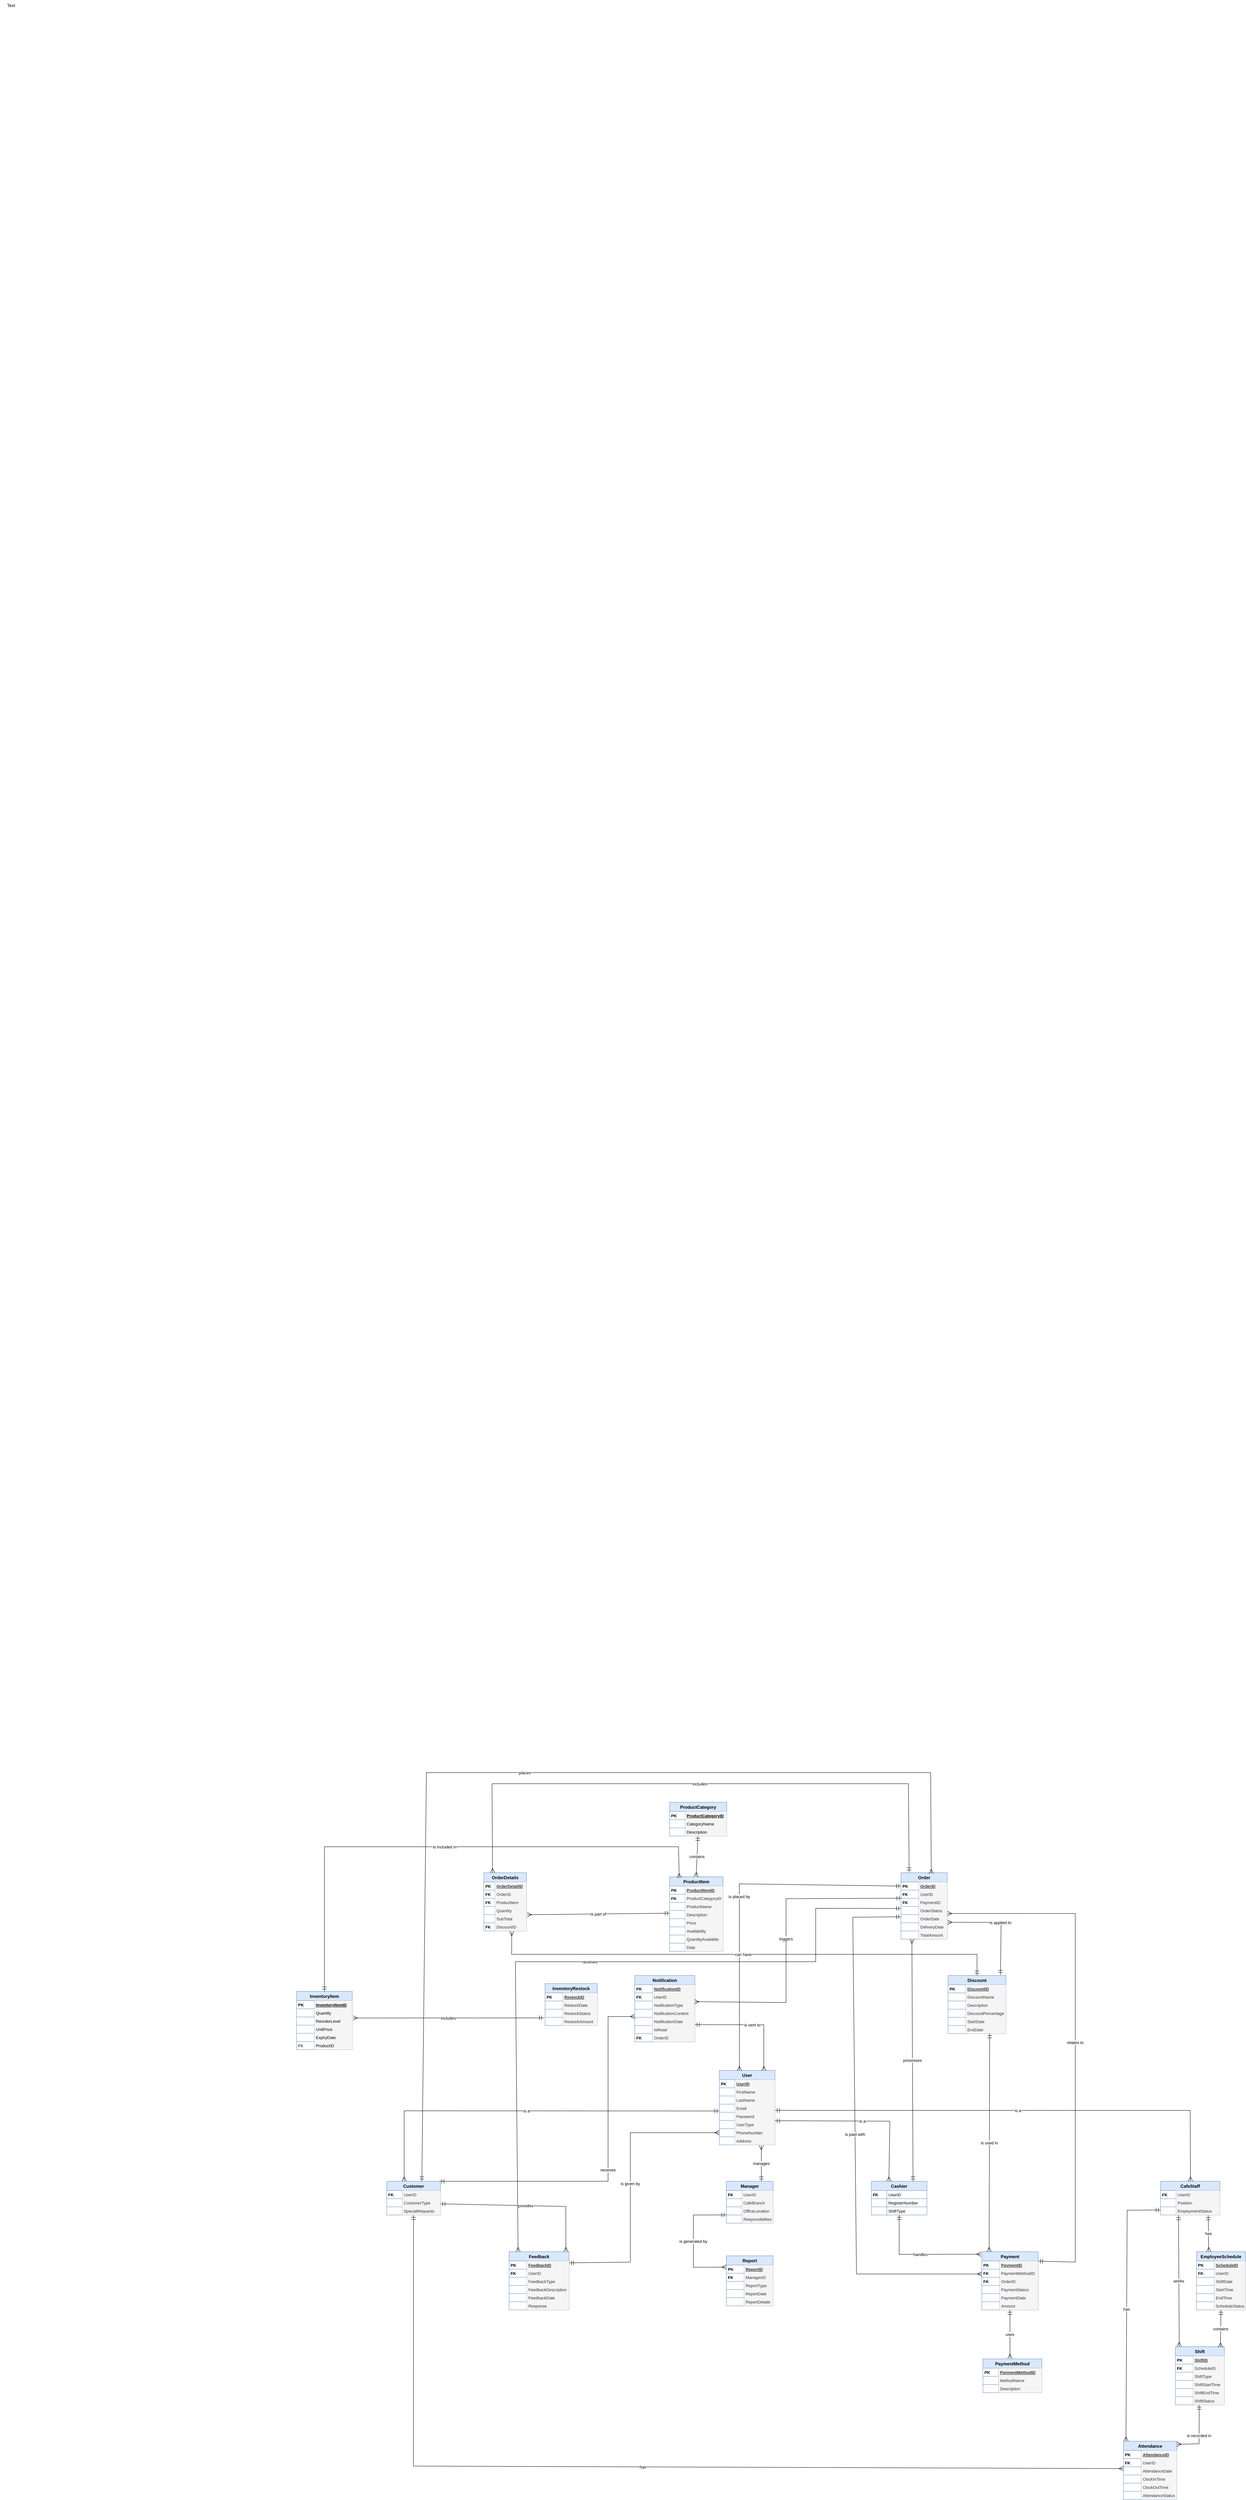 <mxfile version="24.3.1" type="device">
  <diagram id="R2lEEEUBdFMjLlhIrx00" name="Page-1">
    <mxGraphModel dx="3475" dy="-692" grid="1" gridSize="10" guides="1" tooltips="1" connect="1" arrows="1" fold="1" page="1" pageScale="1" pageWidth="850" pageHeight="1100" math="0" shadow="0" extFonts="Permanent Marker^https://fonts.googleapis.com/css?family=Permanent+Marker">
      <root>
        <mxCell id="0" />
        <mxCell id="1" parent="0" />
        <mxCell id="D8zbSiBJ9EzXnrRQjWzC-5371" value="relates to" style="curved=1;startArrow=ERmandOne;startSize=10;;endArrow=ERmany;endSize=10;;exitX=0.001;exitY=0.395;entryX=0;entryY=0.614;rounded=0;" parent="1" edge="1">
          <mxGeometry relative="1" as="geometry">
            <Array as="points">
              <mxPoint x="20" y="6207" />
              <mxPoint x="20" y="5951" />
            </Array>
            <mxPoint x="360" y="5833.992" as="targetPoint" />
          </mxGeometry>
        </mxCell>
        <mxCell id="D8zbSiBJ9EzXnrRQjWzC-5377" value="is applied to" style="curved=1;startArrow=ERmandOne;startSize=10;;endArrow=ERmany;endSize=10;;exitX=0.003;exitY=0.414;entryX=0;entryY=0.654;rounded=0;" parent="1" edge="1">
          <mxGeometry relative="1" as="geometry">
            <Array as="points">
              <mxPoint x="120" y="5951" />
            </Array>
            <mxPoint x="360" y="5841.024" as="targetPoint" />
          </mxGeometry>
        </mxCell>
        <mxCell id="D8zbSiBJ9EzXnrRQjWzC-5738" value="Text" style="text;strokeColor=none;align=center;fillColor=none;html=1;verticalAlign=middle;whiteSpace=wrap;rounded=0;" parent="1" vertex="1">
          <mxGeometry x="-30" y="2390" width="60" height="30" as="geometry" />
        </mxCell>
        <mxCell id="D8zbSiBJ9EzXnrRQjWzC-5739" value="Order" style="shape=table;startSize=25;container=1;collapsible=0;childLayout=tableLayout;fixedRows=1;rowLines=1;fontStyle=1;align=center;resizeLast=1;fillColor=#dae8fc;strokeColor=#6c8ebf;" parent="1" vertex="1">
          <mxGeometry x="2400" y="7440" width="125" height="179" as="geometry" />
        </mxCell>
        <mxCell id="D8zbSiBJ9EzXnrRQjWzC-5740" style="shape=tableRow;horizontal=0;startSize=0;swimlaneHead=0;swimlaneBody=0;fillColor=none;collapsible=0;dropTarget=0;points=[[0,0.5],[1,0.5]];portConstraint=eastwest;top=0;left=0;right=0;bottom=0;" parent="D8zbSiBJ9EzXnrRQjWzC-5739" vertex="1">
          <mxGeometry y="25" width="125" height="22" as="geometry" />
        </mxCell>
        <mxCell id="D8zbSiBJ9EzXnrRQjWzC-5741" value="PK" style="shape=partialRectangle;connectable=0;fillColor=none;top=0;left=0;bottom=0;right=0;align=left;spacingLeft=2;overflow=hidden;fontSize=11;fontStyle=1" parent="D8zbSiBJ9EzXnrRQjWzC-5740" vertex="1">
          <mxGeometry width="48" height="22" as="geometry">
            <mxRectangle width="48" height="22" as="alternateBounds" />
          </mxGeometry>
        </mxCell>
        <mxCell id="D8zbSiBJ9EzXnrRQjWzC-5742" value="OrderID" style="shape=partialRectangle;connectable=0;fillColor=#f5f5f5;top=0;left=0;bottom=0;right=0;align=left;spacingLeft=2;overflow=hidden;fontSize=11;fontStyle=5;fontColor=#333333;strokeColor=#666666;" parent="D8zbSiBJ9EzXnrRQjWzC-5740" vertex="1">
          <mxGeometry x="48" width="77" height="22" as="geometry">
            <mxRectangle width="77" height="22" as="alternateBounds" />
          </mxGeometry>
        </mxCell>
        <mxCell id="D8zbSiBJ9EzXnrRQjWzC-5743" style="shape=tableRow;horizontal=0;startSize=0;swimlaneHead=0;swimlaneBody=0;fillColor=none;collapsible=0;dropTarget=0;points=[[0,0.5],[1,0.5]];portConstraint=eastwest;top=0;left=0;right=0;bottom=0;" parent="D8zbSiBJ9EzXnrRQjWzC-5739" vertex="1">
          <mxGeometry y="47" width="125" height="22" as="geometry" />
        </mxCell>
        <mxCell id="D8zbSiBJ9EzXnrRQjWzC-5744" value="FK" style="shape=partialRectangle;connectable=0;fillColor=none;top=0;left=0;bottom=0;right=0;align=left;spacingLeft=2;overflow=hidden;fontSize=11;fontStyle=1" parent="D8zbSiBJ9EzXnrRQjWzC-5743" vertex="1">
          <mxGeometry width="48" height="22" as="geometry">
            <mxRectangle width="48" height="22" as="alternateBounds" />
          </mxGeometry>
        </mxCell>
        <mxCell id="D8zbSiBJ9EzXnrRQjWzC-5745" value="UserID" style="shape=partialRectangle;connectable=0;fillColor=#f5f5f5;top=0;left=0;bottom=0;right=0;align=left;spacingLeft=2;overflow=hidden;fontSize=11;fontColor=#333333;strokeColor=#666666;" parent="D8zbSiBJ9EzXnrRQjWzC-5743" vertex="1">
          <mxGeometry x="48" width="77" height="22" as="geometry">
            <mxRectangle width="77" height="22" as="alternateBounds" />
          </mxGeometry>
        </mxCell>
        <mxCell id="D8zbSiBJ9EzXnrRQjWzC-5746" style="shape=tableRow;horizontal=0;startSize=0;swimlaneHead=0;swimlaneBody=0;fillColor=none;collapsible=0;dropTarget=0;points=[[0,0.5],[1,0.5]];portConstraint=eastwest;top=0;left=0;right=0;bottom=0;" parent="D8zbSiBJ9EzXnrRQjWzC-5739" vertex="1">
          <mxGeometry y="69" width="125" height="22" as="geometry" />
        </mxCell>
        <mxCell id="D8zbSiBJ9EzXnrRQjWzC-5747" value="FK" style="shape=partialRectangle;connectable=0;fillColor=none;top=0;left=0;bottom=0;right=0;align=left;spacingLeft=2;overflow=hidden;fontSize=11;fontStyle=1" parent="D8zbSiBJ9EzXnrRQjWzC-5746" vertex="1">
          <mxGeometry width="48" height="22" as="geometry">
            <mxRectangle width="48" height="22" as="alternateBounds" />
          </mxGeometry>
        </mxCell>
        <mxCell id="D8zbSiBJ9EzXnrRQjWzC-5748" value="PaymentID" style="shape=partialRectangle;connectable=0;fillColor=#f5f5f5;top=0;left=0;bottom=0;right=0;align=left;spacingLeft=2;overflow=hidden;fontSize=11;fontColor=#333333;strokeColor=#666666;" parent="D8zbSiBJ9EzXnrRQjWzC-5746" vertex="1">
          <mxGeometry x="48" width="77" height="22" as="geometry">
            <mxRectangle width="77" height="22" as="alternateBounds" />
          </mxGeometry>
        </mxCell>
        <mxCell id="D8zbSiBJ9EzXnrRQjWzC-5749" style="shape=tableRow;horizontal=0;startSize=0;swimlaneHead=0;swimlaneBody=0;fillColor=none;collapsible=0;dropTarget=0;points=[[0,0.5],[1,0.5]];portConstraint=eastwest;top=0;left=0;right=0;bottom=0;" parent="D8zbSiBJ9EzXnrRQjWzC-5739" vertex="1">
          <mxGeometry y="91" width="125" height="22" as="geometry" />
        </mxCell>
        <mxCell id="D8zbSiBJ9EzXnrRQjWzC-5750" value="" style="shape=partialRectangle;connectable=0;fillColor=none;top=0;left=0;bottom=0;right=0;align=left;spacingLeft=2;overflow=hidden;fontSize=11;" parent="D8zbSiBJ9EzXnrRQjWzC-5749" vertex="1">
          <mxGeometry width="48" height="22" as="geometry">
            <mxRectangle width="48" height="22" as="alternateBounds" />
          </mxGeometry>
        </mxCell>
        <mxCell id="D8zbSiBJ9EzXnrRQjWzC-5751" value="OrderStatus" style="shape=partialRectangle;connectable=0;fillColor=#f5f5f5;top=0;left=0;bottom=0;right=0;align=left;spacingLeft=2;overflow=hidden;fontSize=11;fontColor=#333333;strokeColor=#666666;" parent="D8zbSiBJ9EzXnrRQjWzC-5749" vertex="1">
          <mxGeometry x="48" width="77" height="22" as="geometry">
            <mxRectangle width="77" height="22" as="alternateBounds" />
          </mxGeometry>
        </mxCell>
        <mxCell id="D8zbSiBJ9EzXnrRQjWzC-5752" style="shape=tableRow;horizontal=0;startSize=0;swimlaneHead=0;swimlaneBody=0;fillColor=none;collapsible=0;dropTarget=0;points=[[0,0.5],[1,0.5]];portConstraint=eastwest;top=0;left=0;right=0;bottom=0;" parent="D8zbSiBJ9EzXnrRQjWzC-5739" vertex="1">
          <mxGeometry y="113" width="125" height="22" as="geometry" />
        </mxCell>
        <mxCell id="D8zbSiBJ9EzXnrRQjWzC-5753" value="" style="shape=partialRectangle;connectable=0;fillColor=none;top=0;left=0;bottom=0;right=0;align=left;spacingLeft=2;overflow=hidden;fontSize=11;" parent="D8zbSiBJ9EzXnrRQjWzC-5752" vertex="1">
          <mxGeometry width="48" height="22" as="geometry">
            <mxRectangle width="48" height="22" as="alternateBounds" />
          </mxGeometry>
        </mxCell>
        <mxCell id="D8zbSiBJ9EzXnrRQjWzC-5754" value="OrderDate" style="shape=partialRectangle;connectable=0;fillColor=#f5f5f5;top=0;left=0;bottom=0;right=0;align=left;spacingLeft=2;overflow=hidden;fontSize=11;fontColor=#333333;strokeColor=#666666;" parent="D8zbSiBJ9EzXnrRQjWzC-5752" vertex="1">
          <mxGeometry x="48" width="77" height="22" as="geometry">
            <mxRectangle width="77" height="22" as="alternateBounds" />
          </mxGeometry>
        </mxCell>
        <mxCell id="D8zbSiBJ9EzXnrRQjWzC-5755" style="shape=tableRow;horizontal=0;startSize=0;swimlaneHead=0;swimlaneBody=0;fillColor=none;collapsible=0;dropTarget=0;points=[[0,0.5],[1,0.5]];portConstraint=eastwest;top=0;left=0;right=0;bottom=0;" parent="D8zbSiBJ9EzXnrRQjWzC-5739" vertex="1">
          <mxGeometry y="135" width="125" height="22" as="geometry" />
        </mxCell>
        <mxCell id="D8zbSiBJ9EzXnrRQjWzC-5756" value="" style="shape=partialRectangle;connectable=0;fillColor=none;top=0;left=0;bottom=0;right=0;align=left;spacingLeft=2;overflow=hidden;fontSize=11;" parent="D8zbSiBJ9EzXnrRQjWzC-5755" vertex="1">
          <mxGeometry width="48" height="22" as="geometry">
            <mxRectangle width="48" height="22" as="alternateBounds" />
          </mxGeometry>
        </mxCell>
        <mxCell id="D8zbSiBJ9EzXnrRQjWzC-5757" value="DeliveryDate" style="shape=partialRectangle;connectable=0;fillColor=#f5f5f5;top=0;left=0;bottom=0;right=0;align=left;spacingLeft=2;overflow=hidden;fontSize=11;fontColor=#333333;strokeColor=#666666;" parent="D8zbSiBJ9EzXnrRQjWzC-5755" vertex="1">
          <mxGeometry x="48" width="77" height="22" as="geometry">
            <mxRectangle width="77" height="22" as="alternateBounds" />
          </mxGeometry>
        </mxCell>
        <mxCell id="D8zbSiBJ9EzXnrRQjWzC-5758" style="shape=tableRow;horizontal=0;startSize=0;swimlaneHead=0;swimlaneBody=0;fillColor=none;collapsible=0;dropTarget=0;points=[[0,0.5],[1,0.5]];portConstraint=eastwest;top=0;left=0;right=0;bottom=0;" parent="D8zbSiBJ9EzXnrRQjWzC-5739" vertex="1">
          <mxGeometry y="157" width="125" height="22" as="geometry" />
        </mxCell>
        <mxCell id="D8zbSiBJ9EzXnrRQjWzC-5759" value="" style="shape=partialRectangle;connectable=0;fillColor=none;top=0;left=0;bottom=0;right=0;align=left;spacingLeft=2;overflow=hidden;fontSize=11;" parent="D8zbSiBJ9EzXnrRQjWzC-5758" vertex="1">
          <mxGeometry width="48" height="22" as="geometry">
            <mxRectangle width="48" height="22" as="alternateBounds" />
          </mxGeometry>
        </mxCell>
        <mxCell id="D8zbSiBJ9EzXnrRQjWzC-5760" value="TotalAmount" style="shape=partialRectangle;connectable=0;fillColor=#f5f5f5;top=0;left=0;bottom=0;right=0;align=left;spacingLeft=2;overflow=hidden;fontSize=11;fontColor=#333333;strokeColor=#666666;" parent="D8zbSiBJ9EzXnrRQjWzC-5758" vertex="1">
          <mxGeometry x="48" width="77" height="22" as="geometry">
            <mxRectangle width="77" height="22" as="alternateBounds" />
          </mxGeometry>
        </mxCell>
        <mxCell id="D8zbSiBJ9EzXnrRQjWzC-5761" value="OrderDetails" style="shape=table;startSize=25;container=1;collapsible=0;childLayout=tableLayout;fixedRows=1;rowLines=1;fontStyle=1;align=center;resizeLast=1;fillColor=#dae8fc;strokeColor=#6c8ebf;" parent="1" vertex="1">
          <mxGeometry x="1275" y="7440" width="115" height="157" as="geometry" />
        </mxCell>
        <mxCell id="D8zbSiBJ9EzXnrRQjWzC-5762" style="shape=tableRow;horizontal=0;startSize=0;swimlaneHead=0;swimlaneBody=0;fillColor=none;collapsible=0;dropTarget=0;points=[[0,0.5],[1,0.5]];portConstraint=eastwest;top=0;left=0;right=0;bottom=0;" parent="D8zbSiBJ9EzXnrRQjWzC-5761" vertex="1">
          <mxGeometry y="25" width="115" height="22" as="geometry" />
        </mxCell>
        <mxCell id="D8zbSiBJ9EzXnrRQjWzC-5763" value="PK" style="shape=partialRectangle;connectable=0;fillColor=none;top=0;left=0;bottom=0;right=0;align=left;spacingLeft=2;overflow=hidden;fontSize=11;fontStyle=1" parent="D8zbSiBJ9EzXnrRQjWzC-5762" vertex="1">
          <mxGeometry width="30" height="22" as="geometry">
            <mxRectangle width="30" height="22" as="alternateBounds" />
          </mxGeometry>
        </mxCell>
        <mxCell id="D8zbSiBJ9EzXnrRQjWzC-5764" value="OrderDetailID" style="shape=partialRectangle;connectable=0;fillColor=#f5f5f5;top=0;left=0;bottom=0;right=0;align=left;spacingLeft=2;overflow=hidden;fontSize=11;fontStyle=5;fontColor=#333333;strokeColor=#666666;" parent="D8zbSiBJ9EzXnrRQjWzC-5762" vertex="1">
          <mxGeometry x="30" width="85" height="22" as="geometry">
            <mxRectangle width="85" height="22" as="alternateBounds" />
          </mxGeometry>
        </mxCell>
        <mxCell id="D8zbSiBJ9EzXnrRQjWzC-5765" style="shape=tableRow;horizontal=0;startSize=0;swimlaneHead=0;swimlaneBody=0;fillColor=none;collapsible=0;dropTarget=0;points=[[0,0.5],[1,0.5]];portConstraint=eastwest;top=0;left=0;right=0;bottom=0;" parent="D8zbSiBJ9EzXnrRQjWzC-5761" vertex="1">
          <mxGeometry y="47" width="115" height="22" as="geometry" />
        </mxCell>
        <mxCell id="D8zbSiBJ9EzXnrRQjWzC-5766" value="FK" style="shape=partialRectangle;connectable=0;fillColor=none;top=0;left=0;bottom=0;right=0;align=left;spacingLeft=2;overflow=hidden;fontSize=11;fontStyle=1" parent="D8zbSiBJ9EzXnrRQjWzC-5765" vertex="1">
          <mxGeometry width="30" height="22" as="geometry">
            <mxRectangle width="30" height="22" as="alternateBounds" />
          </mxGeometry>
        </mxCell>
        <mxCell id="D8zbSiBJ9EzXnrRQjWzC-5767" value="OrderID" style="shape=partialRectangle;connectable=0;fillColor=#f5f5f5;top=0;left=0;bottom=0;right=0;align=left;spacingLeft=2;overflow=hidden;fontSize=11;fontColor=#333333;strokeColor=#666666;" parent="D8zbSiBJ9EzXnrRQjWzC-5765" vertex="1">
          <mxGeometry x="30" width="85" height="22" as="geometry">
            <mxRectangle width="85" height="22" as="alternateBounds" />
          </mxGeometry>
        </mxCell>
        <mxCell id="D8zbSiBJ9EzXnrRQjWzC-5768" style="shape=tableRow;horizontal=0;startSize=0;swimlaneHead=0;swimlaneBody=0;fillColor=none;collapsible=0;dropTarget=0;points=[[0,0.5],[1,0.5]];portConstraint=eastwest;top=0;left=0;right=0;bottom=0;" parent="D8zbSiBJ9EzXnrRQjWzC-5761" vertex="1">
          <mxGeometry y="69" width="115" height="22" as="geometry" />
        </mxCell>
        <mxCell id="D8zbSiBJ9EzXnrRQjWzC-5769" value="FK" style="shape=partialRectangle;connectable=0;fillColor=none;top=0;left=0;bottom=0;right=0;align=left;spacingLeft=2;overflow=hidden;fontSize=11;fontStyle=1" parent="D8zbSiBJ9EzXnrRQjWzC-5768" vertex="1">
          <mxGeometry width="30" height="22" as="geometry">
            <mxRectangle width="30" height="22" as="alternateBounds" />
          </mxGeometry>
        </mxCell>
        <mxCell id="D8zbSiBJ9EzXnrRQjWzC-5770" value="ProductItem" style="shape=partialRectangle;connectable=0;fillColor=#f5f5f5;top=0;left=0;bottom=0;right=0;align=left;spacingLeft=2;overflow=hidden;fontSize=11;fontColor=#333333;strokeColor=#666666;" parent="D8zbSiBJ9EzXnrRQjWzC-5768" vertex="1">
          <mxGeometry x="30" width="85" height="22" as="geometry">
            <mxRectangle width="85" height="22" as="alternateBounds" />
          </mxGeometry>
        </mxCell>
        <mxCell id="D8zbSiBJ9EzXnrRQjWzC-5771" style="shape=tableRow;horizontal=0;startSize=0;swimlaneHead=0;swimlaneBody=0;fillColor=none;collapsible=0;dropTarget=0;points=[[0,0.5],[1,0.5]];portConstraint=eastwest;top=0;left=0;right=0;bottom=0;" parent="D8zbSiBJ9EzXnrRQjWzC-5761" vertex="1">
          <mxGeometry y="91" width="115" height="22" as="geometry" />
        </mxCell>
        <mxCell id="D8zbSiBJ9EzXnrRQjWzC-5772" value="" style="shape=partialRectangle;connectable=0;fillColor=none;top=0;left=0;bottom=0;right=0;align=left;spacingLeft=2;overflow=hidden;fontSize=11;" parent="D8zbSiBJ9EzXnrRQjWzC-5771" vertex="1">
          <mxGeometry width="30" height="22" as="geometry">
            <mxRectangle width="30" height="22" as="alternateBounds" />
          </mxGeometry>
        </mxCell>
        <mxCell id="D8zbSiBJ9EzXnrRQjWzC-5773" value="Quantity" style="shape=partialRectangle;connectable=0;fillColor=#f5f5f5;top=0;left=0;bottom=0;right=0;align=left;spacingLeft=2;overflow=hidden;fontSize=11;fontColor=#333333;strokeColor=#666666;" parent="D8zbSiBJ9EzXnrRQjWzC-5771" vertex="1">
          <mxGeometry x="30" width="85" height="22" as="geometry">
            <mxRectangle width="85" height="22" as="alternateBounds" />
          </mxGeometry>
        </mxCell>
        <mxCell id="D8zbSiBJ9EzXnrRQjWzC-5774" style="shape=tableRow;horizontal=0;startSize=0;swimlaneHead=0;swimlaneBody=0;fillColor=none;collapsible=0;dropTarget=0;points=[[0,0.5],[1,0.5]];portConstraint=eastwest;top=0;left=0;right=0;bottom=0;" parent="D8zbSiBJ9EzXnrRQjWzC-5761" vertex="1">
          <mxGeometry y="113" width="115" height="22" as="geometry" />
        </mxCell>
        <mxCell id="D8zbSiBJ9EzXnrRQjWzC-5775" value="" style="shape=partialRectangle;connectable=0;fillColor=none;top=0;left=0;bottom=0;right=0;align=left;spacingLeft=2;overflow=hidden;fontSize=11;" parent="D8zbSiBJ9EzXnrRQjWzC-5774" vertex="1">
          <mxGeometry width="30" height="22" as="geometry">
            <mxRectangle width="30" height="22" as="alternateBounds" />
          </mxGeometry>
        </mxCell>
        <mxCell id="D8zbSiBJ9EzXnrRQjWzC-5776" value="SubTotal" style="shape=partialRectangle;connectable=0;fillColor=#f5f5f5;top=0;left=0;bottom=0;right=0;align=left;spacingLeft=2;overflow=hidden;fontSize=11;fontColor=#333333;strokeColor=#666666;" parent="D8zbSiBJ9EzXnrRQjWzC-5774" vertex="1">
          <mxGeometry x="30" width="85" height="22" as="geometry">
            <mxRectangle width="85" height="22" as="alternateBounds" />
          </mxGeometry>
        </mxCell>
        <mxCell id="D8zbSiBJ9EzXnrRQjWzC-5777" style="shape=tableRow;horizontal=0;startSize=0;swimlaneHead=0;swimlaneBody=0;fillColor=none;collapsible=0;dropTarget=0;points=[[0,0.5],[1,0.5]];portConstraint=eastwest;top=0;left=0;right=0;bottom=0;" parent="D8zbSiBJ9EzXnrRQjWzC-5761" vertex="1">
          <mxGeometry y="135" width="115" height="22" as="geometry" />
        </mxCell>
        <mxCell id="D8zbSiBJ9EzXnrRQjWzC-5778" value="FK" style="shape=partialRectangle;connectable=0;fillColor=none;top=0;left=0;bottom=0;right=0;align=left;spacingLeft=2;overflow=hidden;fontSize=11;fontStyle=1" parent="D8zbSiBJ9EzXnrRQjWzC-5777" vertex="1">
          <mxGeometry width="30" height="22" as="geometry">
            <mxRectangle width="30" height="22" as="alternateBounds" />
          </mxGeometry>
        </mxCell>
        <mxCell id="D8zbSiBJ9EzXnrRQjWzC-5779" value="DiscountID" style="shape=partialRectangle;connectable=0;fillColor=#f5f5f5;top=0;left=0;bottom=0;right=0;align=left;spacingLeft=2;overflow=hidden;fontSize=11;fontColor=#333333;strokeColor=#666666;" parent="D8zbSiBJ9EzXnrRQjWzC-5777" vertex="1">
          <mxGeometry x="30" width="85" height="22" as="geometry">
            <mxRectangle width="85" height="22" as="alternateBounds" />
          </mxGeometry>
        </mxCell>
        <mxCell id="D8zbSiBJ9EzXnrRQjWzC-5780" value="Notification" style="shape=table;startSize=25;container=1;collapsible=0;childLayout=tableLayout;fixedRows=1;rowLines=1;fontStyle=1;align=center;resizeLast=1;fillColor=#dae8fc;strokeColor=#6c8ebf;" parent="1" vertex="1">
          <mxGeometry x="1682" y="7717" width="162" height="179" as="geometry" />
        </mxCell>
        <mxCell id="D8zbSiBJ9EzXnrRQjWzC-5781" style="shape=tableRow;horizontal=0;startSize=0;swimlaneHead=0;swimlaneBody=0;fillColor=none;collapsible=0;dropTarget=0;points=[[0,0.5],[1,0.5]];portConstraint=eastwest;top=0;left=0;right=0;bottom=0;" parent="D8zbSiBJ9EzXnrRQjWzC-5780" vertex="1">
          <mxGeometry y="25" width="162" height="22" as="geometry" />
        </mxCell>
        <mxCell id="D8zbSiBJ9EzXnrRQjWzC-5782" value="PK" style="shape=partialRectangle;connectable=0;fillColor=none;top=0;left=0;bottom=0;right=0;align=left;spacingLeft=2;overflow=hidden;fontSize=11;fontStyle=1" parent="D8zbSiBJ9EzXnrRQjWzC-5781" vertex="1">
          <mxGeometry width="48" height="22" as="geometry">
            <mxRectangle width="48" height="22" as="alternateBounds" />
          </mxGeometry>
        </mxCell>
        <mxCell id="D8zbSiBJ9EzXnrRQjWzC-5783" value="NotificationID" style="shape=partialRectangle;connectable=0;fillColor=#f5f5f5;top=0;left=0;bottom=0;right=0;align=left;spacingLeft=2;overflow=hidden;fontSize=11;fontStyle=5;fontColor=#333333;strokeColor=#666666;" parent="D8zbSiBJ9EzXnrRQjWzC-5781" vertex="1">
          <mxGeometry x="48" width="114" height="22" as="geometry">
            <mxRectangle width="114" height="22" as="alternateBounds" />
          </mxGeometry>
        </mxCell>
        <mxCell id="D8zbSiBJ9EzXnrRQjWzC-5784" style="shape=tableRow;horizontal=0;startSize=0;swimlaneHead=0;swimlaneBody=0;fillColor=none;collapsible=0;dropTarget=0;points=[[0,0.5],[1,0.5]];portConstraint=eastwest;top=0;left=0;right=0;bottom=0;" parent="D8zbSiBJ9EzXnrRQjWzC-5780" vertex="1">
          <mxGeometry y="47" width="162" height="22" as="geometry" />
        </mxCell>
        <mxCell id="D8zbSiBJ9EzXnrRQjWzC-5785" value="FK" style="shape=partialRectangle;connectable=0;fillColor=none;top=0;left=0;bottom=0;right=0;align=left;spacingLeft=2;overflow=hidden;fontSize=11;fontStyle=1" parent="D8zbSiBJ9EzXnrRQjWzC-5784" vertex="1">
          <mxGeometry width="48" height="22" as="geometry">
            <mxRectangle width="48" height="22" as="alternateBounds" />
          </mxGeometry>
        </mxCell>
        <mxCell id="D8zbSiBJ9EzXnrRQjWzC-5786" value="UserID" style="shape=partialRectangle;connectable=0;fillColor=#f5f5f5;top=0;left=0;bottom=0;right=0;align=left;spacingLeft=2;overflow=hidden;fontSize=11;fontColor=#333333;strokeColor=#666666;" parent="D8zbSiBJ9EzXnrRQjWzC-5784" vertex="1">
          <mxGeometry x="48" width="114" height="22" as="geometry">
            <mxRectangle width="114" height="22" as="alternateBounds" />
          </mxGeometry>
        </mxCell>
        <mxCell id="D8zbSiBJ9EzXnrRQjWzC-5787" style="shape=tableRow;horizontal=0;startSize=0;swimlaneHead=0;swimlaneBody=0;fillColor=none;collapsible=0;dropTarget=0;points=[[0,0.5],[1,0.5]];portConstraint=eastwest;top=0;left=0;right=0;bottom=0;" parent="D8zbSiBJ9EzXnrRQjWzC-5780" vertex="1">
          <mxGeometry y="69" width="162" height="22" as="geometry" />
        </mxCell>
        <mxCell id="D8zbSiBJ9EzXnrRQjWzC-5788" value="" style="shape=partialRectangle;connectable=0;fillColor=none;top=0;left=0;bottom=0;right=0;align=left;spacingLeft=2;overflow=hidden;fontSize=11;" parent="D8zbSiBJ9EzXnrRQjWzC-5787" vertex="1">
          <mxGeometry width="48" height="22" as="geometry">
            <mxRectangle width="48" height="22" as="alternateBounds" />
          </mxGeometry>
        </mxCell>
        <mxCell id="D8zbSiBJ9EzXnrRQjWzC-5789" value="NotificationType" style="shape=partialRectangle;connectable=0;fillColor=#f5f5f5;top=0;left=0;bottom=0;right=0;align=left;spacingLeft=2;overflow=hidden;fontSize=11;fontColor=#333333;strokeColor=#666666;" parent="D8zbSiBJ9EzXnrRQjWzC-5787" vertex="1">
          <mxGeometry x="48" width="114" height="22" as="geometry">
            <mxRectangle width="114" height="22" as="alternateBounds" />
          </mxGeometry>
        </mxCell>
        <mxCell id="D8zbSiBJ9EzXnrRQjWzC-5790" style="shape=tableRow;horizontal=0;startSize=0;swimlaneHead=0;swimlaneBody=0;fillColor=none;collapsible=0;dropTarget=0;points=[[0,0.5],[1,0.5]];portConstraint=eastwest;top=0;left=0;right=0;bottom=0;" parent="D8zbSiBJ9EzXnrRQjWzC-5780" vertex="1">
          <mxGeometry y="91" width="162" height="22" as="geometry" />
        </mxCell>
        <mxCell id="D8zbSiBJ9EzXnrRQjWzC-5791" value="" style="shape=partialRectangle;connectable=0;fillColor=none;top=0;left=0;bottom=0;right=0;align=left;spacingLeft=2;overflow=hidden;fontSize=11;" parent="D8zbSiBJ9EzXnrRQjWzC-5790" vertex="1">
          <mxGeometry width="48" height="22" as="geometry">
            <mxRectangle width="48" height="22" as="alternateBounds" />
          </mxGeometry>
        </mxCell>
        <mxCell id="D8zbSiBJ9EzXnrRQjWzC-5792" value="NotificationContent" style="shape=partialRectangle;connectable=0;fillColor=#f5f5f5;top=0;left=0;bottom=0;right=0;align=left;spacingLeft=2;overflow=hidden;fontSize=11;fontColor=#333333;strokeColor=#666666;" parent="D8zbSiBJ9EzXnrRQjWzC-5790" vertex="1">
          <mxGeometry x="48" width="114" height="22" as="geometry">
            <mxRectangle width="114" height="22" as="alternateBounds" />
          </mxGeometry>
        </mxCell>
        <mxCell id="D8zbSiBJ9EzXnrRQjWzC-5793" style="shape=tableRow;horizontal=0;startSize=0;swimlaneHead=0;swimlaneBody=0;fillColor=none;collapsible=0;dropTarget=0;points=[[0,0.5],[1,0.5]];portConstraint=eastwest;top=0;left=0;right=0;bottom=0;" parent="D8zbSiBJ9EzXnrRQjWzC-5780" vertex="1">
          <mxGeometry y="113" width="162" height="22" as="geometry" />
        </mxCell>
        <mxCell id="D8zbSiBJ9EzXnrRQjWzC-5794" value="" style="shape=partialRectangle;connectable=0;fillColor=none;top=0;left=0;bottom=0;right=0;align=left;spacingLeft=2;overflow=hidden;fontSize=11;" parent="D8zbSiBJ9EzXnrRQjWzC-5793" vertex="1">
          <mxGeometry width="48" height="22" as="geometry">
            <mxRectangle width="48" height="22" as="alternateBounds" />
          </mxGeometry>
        </mxCell>
        <mxCell id="D8zbSiBJ9EzXnrRQjWzC-5795" value="NotificationDate" style="shape=partialRectangle;connectable=0;fillColor=#f5f5f5;top=0;left=0;bottom=0;right=0;align=left;spacingLeft=2;overflow=hidden;fontSize=11;fontColor=#333333;strokeColor=#666666;" parent="D8zbSiBJ9EzXnrRQjWzC-5793" vertex="1">
          <mxGeometry x="48" width="114" height="22" as="geometry">
            <mxRectangle width="114" height="22" as="alternateBounds" />
          </mxGeometry>
        </mxCell>
        <mxCell id="D8zbSiBJ9EzXnrRQjWzC-5796" style="shape=tableRow;horizontal=0;startSize=0;swimlaneHead=0;swimlaneBody=0;fillColor=none;collapsible=0;dropTarget=0;points=[[0,0.5],[1,0.5]];portConstraint=eastwest;top=0;left=0;right=0;bottom=0;" parent="D8zbSiBJ9EzXnrRQjWzC-5780" vertex="1">
          <mxGeometry y="135" width="162" height="22" as="geometry" />
        </mxCell>
        <mxCell id="D8zbSiBJ9EzXnrRQjWzC-5797" value="" style="shape=partialRectangle;connectable=0;fillColor=none;top=0;left=0;bottom=0;right=0;align=left;spacingLeft=2;overflow=hidden;fontSize=11;" parent="D8zbSiBJ9EzXnrRQjWzC-5796" vertex="1">
          <mxGeometry width="48" height="22" as="geometry">
            <mxRectangle width="48" height="22" as="alternateBounds" />
          </mxGeometry>
        </mxCell>
        <mxCell id="D8zbSiBJ9EzXnrRQjWzC-5798" value="IsRead" style="shape=partialRectangle;connectable=0;fillColor=#f5f5f5;top=0;left=0;bottom=0;right=0;align=left;spacingLeft=2;overflow=hidden;fontSize=11;fontColor=#333333;strokeColor=#666666;" parent="D8zbSiBJ9EzXnrRQjWzC-5796" vertex="1">
          <mxGeometry x="48" width="114" height="22" as="geometry">
            <mxRectangle width="114" height="22" as="alternateBounds" />
          </mxGeometry>
        </mxCell>
        <mxCell id="D8zbSiBJ9EzXnrRQjWzC-6107" style="shape=tableRow;horizontal=0;startSize=0;swimlaneHead=0;swimlaneBody=0;fillColor=none;collapsible=0;dropTarget=0;points=[[0,0.5],[1,0.5]];portConstraint=eastwest;top=0;left=0;right=0;bottom=0;" parent="D8zbSiBJ9EzXnrRQjWzC-5780" vertex="1">
          <mxGeometry y="157" width="162" height="22" as="geometry" />
        </mxCell>
        <mxCell id="D8zbSiBJ9EzXnrRQjWzC-6108" value="FK" style="shape=partialRectangle;connectable=0;fillColor=none;top=0;left=0;bottom=0;right=0;align=left;spacingLeft=2;overflow=hidden;fontSize=11;fontStyle=1" parent="D8zbSiBJ9EzXnrRQjWzC-6107" vertex="1">
          <mxGeometry width="48" height="22" as="geometry">
            <mxRectangle width="48" height="22" as="alternateBounds" />
          </mxGeometry>
        </mxCell>
        <mxCell id="D8zbSiBJ9EzXnrRQjWzC-6109" value="OrderID" style="shape=partialRectangle;connectable=0;fillColor=#f5f5f5;top=0;left=0;bottom=0;right=0;align=left;spacingLeft=2;overflow=hidden;fontSize=11;fontColor=#333333;strokeColor=#666666;" parent="D8zbSiBJ9EzXnrRQjWzC-6107" vertex="1">
          <mxGeometry x="48" width="114" height="22" as="geometry">
            <mxRectangle width="114" height="22" as="alternateBounds" />
          </mxGeometry>
        </mxCell>
        <mxCell id="D8zbSiBJ9EzXnrRQjWzC-5799" value="Discount" style="shape=table;startSize=25;container=1;collapsible=0;childLayout=tableLayout;fixedRows=1;rowLines=1;fontStyle=1;align=center;resizeLast=1;fillColor=#dae8fc;strokeColor=#6c8ebf;" parent="1" vertex="1">
          <mxGeometry x="2527" y="7717" width="156" height="157" as="geometry" />
        </mxCell>
        <mxCell id="D8zbSiBJ9EzXnrRQjWzC-5800" style="shape=tableRow;horizontal=0;startSize=0;swimlaneHead=0;swimlaneBody=0;fillColor=none;collapsible=0;dropTarget=0;points=[[0,0.5],[1,0.5]];portConstraint=eastwest;top=0;left=0;right=0;bottom=0;" parent="D8zbSiBJ9EzXnrRQjWzC-5799" vertex="1">
          <mxGeometry y="25" width="156" height="22" as="geometry" />
        </mxCell>
        <mxCell id="D8zbSiBJ9EzXnrRQjWzC-5801" value="PK" style="shape=partialRectangle;connectable=0;fillColor=none;top=0;left=0;bottom=0;right=0;align=left;spacingLeft=2;overflow=hidden;fontSize=11;fontStyle=1" parent="D8zbSiBJ9EzXnrRQjWzC-5800" vertex="1">
          <mxGeometry width="48" height="22" as="geometry">
            <mxRectangle width="48" height="22" as="alternateBounds" />
          </mxGeometry>
        </mxCell>
        <mxCell id="D8zbSiBJ9EzXnrRQjWzC-5802" value="DiscountID" style="shape=partialRectangle;connectable=0;fillColor=#f5f5f5;top=0;left=0;bottom=0;right=0;align=left;spacingLeft=2;overflow=hidden;fontSize=11;fontStyle=5;fontColor=#333333;strokeColor=#666666;" parent="D8zbSiBJ9EzXnrRQjWzC-5800" vertex="1">
          <mxGeometry x="48" width="108" height="22" as="geometry">
            <mxRectangle width="108" height="22" as="alternateBounds" />
          </mxGeometry>
        </mxCell>
        <mxCell id="D8zbSiBJ9EzXnrRQjWzC-5803" style="shape=tableRow;horizontal=0;startSize=0;swimlaneHead=0;swimlaneBody=0;fillColor=none;collapsible=0;dropTarget=0;points=[[0,0.5],[1,0.5]];portConstraint=eastwest;top=0;left=0;right=0;bottom=0;" parent="D8zbSiBJ9EzXnrRQjWzC-5799" vertex="1">
          <mxGeometry y="47" width="156" height="22" as="geometry" />
        </mxCell>
        <mxCell id="D8zbSiBJ9EzXnrRQjWzC-5804" value="" style="shape=partialRectangle;connectable=0;fillColor=none;top=0;left=0;bottom=0;right=0;align=left;spacingLeft=2;overflow=hidden;fontSize=11;" parent="D8zbSiBJ9EzXnrRQjWzC-5803" vertex="1">
          <mxGeometry width="48" height="22" as="geometry">
            <mxRectangle width="48" height="22" as="alternateBounds" />
          </mxGeometry>
        </mxCell>
        <mxCell id="D8zbSiBJ9EzXnrRQjWzC-5805" value="DiscountName" style="shape=partialRectangle;connectable=0;fillColor=#f5f5f5;top=0;left=0;bottom=0;right=0;align=left;spacingLeft=2;overflow=hidden;fontSize=11;fontColor=#333333;strokeColor=#666666;" parent="D8zbSiBJ9EzXnrRQjWzC-5803" vertex="1">
          <mxGeometry x="48" width="108" height="22" as="geometry">
            <mxRectangle width="108" height="22" as="alternateBounds" />
          </mxGeometry>
        </mxCell>
        <mxCell id="D8zbSiBJ9EzXnrRQjWzC-5806" style="shape=tableRow;horizontal=0;startSize=0;swimlaneHead=0;swimlaneBody=0;fillColor=none;collapsible=0;dropTarget=0;points=[[0,0.5],[1,0.5]];portConstraint=eastwest;top=0;left=0;right=0;bottom=0;" parent="D8zbSiBJ9EzXnrRQjWzC-5799" vertex="1">
          <mxGeometry y="69" width="156" height="22" as="geometry" />
        </mxCell>
        <mxCell id="D8zbSiBJ9EzXnrRQjWzC-5807" value="" style="shape=partialRectangle;connectable=0;fillColor=none;top=0;left=0;bottom=0;right=0;align=left;spacingLeft=2;overflow=hidden;fontSize=11;" parent="D8zbSiBJ9EzXnrRQjWzC-5806" vertex="1">
          <mxGeometry width="48" height="22" as="geometry">
            <mxRectangle width="48" height="22" as="alternateBounds" />
          </mxGeometry>
        </mxCell>
        <mxCell id="D8zbSiBJ9EzXnrRQjWzC-5808" value="Description" style="shape=partialRectangle;connectable=0;fillColor=#f5f5f5;top=0;left=0;bottom=0;right=0;align=left;spacingLeft=2;overflow=hidden;fontSize=11;fontColor=#333333;strokeColor=#666666;" parent="D8zbSiBJ9EzXnrRQjWzC-5806" vertex="1">
          <mxGeometry x="48" width="108" height="22" as="geometry">
            <mxRectangle width="108" height="22" as="alternateBounds" />
          </mxGeometry>
        </mxCell>
        <mxCell id="D8zbSiBJ9EzXnrRQjWzC-5809" style="shape=tableRow;horizontal=0;startSize=0;swimlaneHead=0;swimlaneBody=0;fillColor=none;collapsible=0;dropTarget=0;points=[[0,0.5],[1,0.5]];portConstraint=eastwest;top=0;left=0;right=0;bottom=0;" parent="D8zbSiBJ9EzXnrRQjWzC-5799" vertex="1">
          <mxGeometry y="91" width="156" height="22" as="geometry" />
        </mxCell>
        <mxCell id="D8zbSiBJ9EzXnrRQjWzC-5810" value="" style="shape=partialRectangle;connectable=0;fillColor=none;top=0;left=0;bottom=0;right=0;align=left;spacingLeft=2;overflow=hidden;fontSize=11;" parent="D8zbSiBJ9EzXnrRQjWzC-5809" vertex="1">
          <mxGeometry width="48" height="22" as="geometry">
            <mxRectangle width="48" height="22" as="alternateBounds" />
          </mxGeometry>
        </mxCell>
        <mxCell id="D8zbSiBJ9EzXnrRQjWzC-5811" value="DiscountPercentage" style="shape=partialRectangle;connectable=0;fillColor=#f5f5f5;top=0;left=0;bottom=0;right=0;align=left;spacingLeft=2;overflow=hidden;fontSize=11;fontColor=#333333;strokeColor=#666666;" parent="D8zbSiBJ9EzXnrRQjWzC-5809" vertex="1">
          <mxGeometry x="48" width="108" height="22" as="geometry">
            <mxRectangle width="108" height="22" as="alternateBounds" />
          </mxGeometry>
        </mxCell>
        <mxCell id="D8zbSiBJ9EzXnrRQjWzC-5812" style="shape=tableRow;horizontal=0;startSize=0;swimlaneHead=0;swimlaneBody=0;fillColor=none;collapsible=0;dropTarget=0;points=[[0,0.5],[1,0.5]];portConstraint=eastwest;top=0;left=0;right=0;bottom=0;" parent="D8zbSiBJ9EzXnrRQjWzC-5799" vertex="1">
          <mxGeometry y="113" width="156" height="22" as="geometry" />
        </mxCell>
        <mxCell id="D8zbSiBJ9EzXnrRQjWzC-5813" value="" style="shape=partialRectangle;connectable=0;fillColor=none;top=0;left=0;bottom=0;right=0;align=left;spacingLeft=2;overflow=hidden;fontSize=11;" parent="D8zbSiBJ9EzXnrRQjWzC-5812" vertex="1">
          <mxGeometry width="48" height="22" as="geometry">
            <mxRectangle width="48" height="22" as="alternateBounds" />
          </mxGeometry>
        </mxCell>
        <mxCell id="D8zbSiBJ9EzXnrRQjWzC-5814" value="StartDate" style="shape=partialRectangle;connectable=0;fillColor=#f5f5f5;top=0;left=0;bottom=0;right=0;align=left;spacingLeft=2;overflow=hidden;fontSize=11;fontColor=#333333;strokeColor=#666666;" parent="D8zbSiBJ9EzXnrRQjWzC-5812" vertex="1">
          <mxGeometry x="48" width="108" height="22" as="geometry">
            <mxRectangle width="108" height="22" as="alternateBounds" />
          </mxGeometry>
        </mxCell>
        <mxCell id="D8zbSiBJ9EzXnrRQjWzC-5815" style="shape=tableRow;horizontal=0;startSize=0;swimlaneHead=0;swimlaneBody=0;fillColor=none;collapsible=0;dropTarget=0;points=[[0,0.5],[1,0.5]];portConstraint=eastwest;top=0;left=0;right=0;bottom=0;" parent="D8zbSiBJ9EzXnrRQjWzC-5799" vertex="1">
          <mxGeometry y="135" width="156" height="22" as="geometry" />
        </mxCell>
        <mxCell id="D8zbSiBJ9EzXnrRQjWzC-5816" value="" style="shape=partialRectangle;connectable=0;fillColor=none;top=0;left=0;bottom=0;right=0;align=left;spacingLeft=2;overflow=hidden;fontSize=11;" parent="D8zbSiBJ9EzXnrRQjWzC-5815" vertex="1">
          <mxGeometry width="48" height="22" as="geometry">
            <mxRectangle width="48" height="22" as="alternateBounds" />
          </mxGeometry>
        </mxCell>
        <mxCell id="D8zbSiBJ9EzXnrRQjWzC-5817" value="EndDate" style="shape=partialRectangle;connectable=0;fillColor=#f5f5f5;top=0;left=0;bottom=0;right=0;align=left;spacingLeft=2;overflow=hidden;fontSize=11;fontColor=#333333;strokeColor=#666666;" parent="D8zbSiBJ9EzXnrRQjWzC-5815" vertex="1">
          <mxGeometry x="48" width="108" height="22" as="geometry">
            <mxRectangle width="108" height="22" as="alternateBounds" />
          </mxGeometry>
        </mxCell>
        <mxCell id="D8zbSiBJ9EzXnrRQjWzC-5818" value="Payment" style="shape=table;startSize=25;container=1;collapsible=0;childLayout=tableLayout;fixedRows=1;rowLines=1;fontStyle=1;align=center;resizeLast=1;fillColor=#dae8fc;strokeColor=#6c8ebf;" parent="1" vertex="1">
          <mxGeometry x="2618" y="8462" width="152" height="157" as="geometry" />
        </mxCell>
        <mxCell id="D8zbSiBJ9EzXnrRQjWzC-5819" style="shape=tableRow;horizontal=0;startSize=0;swimlaneHead=0;swimlaneBody=0;fillColor=none;collapsible=0;dropTarget=0;points=[[0,0.5],[1,0.5]];portConstraint=eastwest;top=0;left=0;right=0;bottom=0;" parent="D8zbSiBJ9EzXnrRQjWzC-5818" vertex="1">
          <mxGeometry y="25" width="152" height="22" as="geometry" />
        </mxCell>
        <mxCell id="D8zbSiBJ9EzXnrRQjWzC-5820" value="PK" style="shape=partialRectangle;connectable=0;fillColor=none;top=0;left=0;bottom=0;right=0;align=left;spacingLeft=2;overflow=hidden;fontSize=11;fontStyle=1" parent="D8zbSiBJ9EzXnrRQjWzC-5819" vertex="1">
          <mxGeometry width="48" height="22" as="geometry">
            <mxRectangle width="48" height="22" as="alternateBounds" />
          </mxGeometry>
        </mxCell>
        <mxCell id="D8zbSiBJ9EzXnrRQjWzC-5821" value="PaymentID" style="shape=partialRectangle;connectable=0;fillColor=#f5f5f5;top=0;left=0;bottom=0;right=0;align=left;spacingLeft=2;overflow=hidden;fontSize=11;fontStyle=5;fontColor=#333333;strokeColor=#666666;" parent="D8zbSiBJ9EzXnrRQjWzC-5819" vertex="1">
          <mxGeometry x="48" width="104" height="22" as="geometry">
            <mxRectangle width="104" height="22" as="alternateBounds" />
          </mxGeometry>
        </mxCell>
        <mxCell id="D8zbSiBJ9EzXnrRQjWzC-5822" style="shape=tableRow;horizontal=0;startSize=0;swimlaneHead=0;swimlaneBody=0;fillColor=none;collapsible=0;dropTarget=0;points=[[0,0.5],[1,0.5]];portConstraint=eastwest;top=0;left=0;right=0;bottom=0;" parent="D8zbSiBJ9EzXnrRQjWzC-5818" vertex="1">
          <mxGeometry y="47" width="152" height="22" as="geometry" />
        </mxCell>
        <mxCell id="D8zbSiBJ9EzXnrRQjWzC-5823" value="FK" style="shape=partialRectangle;connectable=0;fillColor=none;top=0;left=0;bottom=0;right=0;align=left;spacingLeft=2;overflow=hidden;fontSize=11;fontStyle=1" parent="D8zbSiBJ9EzXnrRQjWzC-5822" vertex="1">
          <mxGeometry width="48" height="22" as="geometry">
            <mxRectangle width="48" height="22" as="alternateBounds" />
          </mxGeometry>
        </mxCell>
        <mxCell id="D8zbSiBJ9EzXnrRQjWzC-5824" value="PaymentMethodID" style="shape=partialRectangle;connectable=0;fillColor=#f5f5f5;top=0;left=0;bottom=0;right=0;align=left;spacingLeft=2;overflow=hidden;fontSize=11;fontColor=#333333;strokeColor=#666666;" parent="D8zbSiBJ9EzXnrRQjWzC-5822" vertex="1">
          <mxGeometry x="48" width="104" height="22" as="geometry">
            <mxRectangle width="104" height="22" as="alternateBounds" />
          </mxGeometry>
        </mxCell>
        <mxCell id="D8zbSiBJ9EzXnrRQjWzC-5825" style="shape=tableRow;horizontal=0;startSize=0;swimlaneHead=0;swimlaneBody=0;fillColor=none;collapsible=0;dropTarget=0;points=[[0,0.5],[1,0.5]];portConstraint=eastwest;top=0;left=0;right=0;bottom=0;" parent="D8zbSiBJ9EzXnrRQjWzC-5818" vertex="1">
          <mxGeometry y="69" width="152" height="22" as="geometry" />
        </mxCell>
        <mxCell id="D8zbSiBJ9EzXnrRQjWzC-5826" value="FK" style="shape=partialRectangle;connectable=0;fillColor=none;top=0;left=0;bottom=0;right=0;align=left;spacingLeft=2;overflow=hidden;fontSize=11;fontStyle=1" parent="D8zbSiBJ9EzXnrRQjWzC-5825" vertex="1">
          <mxGeometry width="48" height="22" as="geometry">
            <mxRectangle width="48" height="22" as="alternateBounds" />
          </mxGeometry>
        </mxCell>
        <mxCell id="D8zbSiBJ9EzXnrRQjWzC-5827" value="OrderID" style="shape=partialRectangle;connectable=0;fillColor=#f5f5f5;top=0;left=0;bottom=0;right=0;align=left;spacingLeft=2;overflow=hidden;fontSize=11;fontColor=#333333;strokeColor=#666666;" parent="D8zbSiBJ9EzXnrRQjWzC-5825" vertex="1">
          <mxGeometry x="48" width="104" height="22" as="geometry">
            <mxRectangle width="104" height="22" as="alternateBounds" />
          </mxGeometry>
        </mxCell>
        <mxCell id="D8zbSiBJ9EzXnrRQjWzC-5828" style="shape=tableRow;horizontal=0;startSize=0;swimlaneHead=0;swimlaneBody=0;fillColor=none;collapsible=0;dropTarget=0;points=[[0,0.5],[1,0.5]];portConstraint=eastwest;top=0;left=0;right=0;bottom=0;" parent="D8zbSiBJ9EzXnrRQjWzC-5818" vertex="1">
          <mxGeometry y="91" width="152" height="22" as="geometry" />
        </mxCell>
        <mxCell id="D8zbSiBJ9EzXnrRQjWzC-5829" value="" style="shape=partialRectangle;connectable=0;fillColor=none;top=0;left=0;bottom=0;right=0;align=left;spacingLeft=2;overflow=hidden;fontSize=11;" parent="D8zbSiBJ9EzXnrRQjWzC-5828" vertex="1">
          <mxGeometry width="48" height="22" as="geometry">
            <mxRectangle width="48" height="22" as="alternateBounds" />
          </mxGeometry>
        </mxCell>
        <mxCell id="D8zbSiBJ9EzXnrRQjWzC-5830" value="PaymentStatus" style="shape=partialRectangle;connectable=0;fillColor=#f5f5f5;top=0;left=0;bottom=0;right=0;align=left;spacingLeft=2;overflow=hidden;fontSize=11;fontColor=#333333;strokeColor=#666666;" parent="D8zbSiBJ9EzXnrRQjWzC-5828" vertex="1">
          <mxGeometry x="48" width="104" height="22" as="geometry">
            <mxRectangle width="104" height="22" as="alternateBounds" />
          </mxGeometry>
        </mxCell>
        <mxCell id="D8zbSiBJ9EzXnrRQjWzC-5831" style="shape=tableRow;horizontal=0;startSize=0;swimlaneHead=0;swimlaneBody=0;fillColor=none;collapsible=0;dropTarget=0;points=[[0,0.5],[1,0.5]];portConstraint=eastwest;top=0;left=0;right=0;bottom=0;" parent="D8zbSiBJ9EzXnrRQjWzC-5818" vertex="1">
          <mxGeometry y="113" width="152" height="22" as="geometry" />
        </mxCell>
        <mxCell id="D8zbSiBJ9EzXnrRQjWzC-5832" value="" style="shape=partialRectangle;connectable=0;fillColor=none;top=0;left=0;bottom=0;right=0;align=left;spacingLeft=2;overflow=hidden;fontSize=11;" parent="D8zbSiBJ9EzXnrRQjWzC-5831" vertex="1">
          <mxGeometry width="48" height="22" as="geometry">
            <mxRectangle width="48" height="22" as="alternateBounds" />
          </mxGeometry>
        </mxCell>
        <mxCell id="D8zbSiBJ9EzXnrRQjWzC-5833" value="PaymentDate" style="shape=partialRectangle;connectable=0;fillColor=#f5f5f5;top=0;left=0;bottom=0;right=0;align=left;spacingLeft=2;overflow=hidden;fontSize=11;fontColor=#333333;strokeColor=#666666;" parent="D8zbSiBJ9EzXnrRQjWzC-5831" vertex="1">
          <mxGeometry x="48" width="104" height="22" as="geometry">
            <mxRectangle width="104" height="22" as="alternateBounds" />
          </mxGeometry>
        </mxCell>
        <mxCell id="D8zbSiBJ9EzXnrRQjWzC-5834" style="shape=tableRow;horizontal=0;startSize=0;swimlaneHead=0;swimlaneBody=0;fillColor=none;collapsible=0;dropTarget=0;points=[[0,0.5],[1,0.5]];portConstraint=eastwest;top=0;left=0;right=0;bottom=0;" parent="D8zbSiBJ9EzXnrRQjWzC-5818" vertex="1">
          <mxGeometry y="135" width="152" height="22" as="geometry" />
        </mxCell>
        <mxCell id="D8zbSiBJ9EzXnrRQjWzC-5835" value="" style="shape=partialRectangle;connectable=0;fillColor=none;top=0;left=0;bottom=0;right=0;align=left;spacingLeft=2;overflow=hidden;fontSize=11;" parent="D8zbSiBJ9EzXnrRQjWzC-5834" vertex="1">
          <mxGeometry width="48" height="22" as="geometry">
            <mxRectangle width="48" height="22" as="alternateBounds" />
          </mxGeometry>
        </mxCell>
        <mxCell id="D8zbSiBJ9EzXnrRQjWzC-5836" value="Amount" style="shape=partialRectangle;connectable=0;fillColor=#f5f5f5;top=0;left=0;bottom=0;right=0;align=left;spacingLeft=2;overflow=hidden;fontSize=11;fontColor=#333333;strokeColor=#666666;" parent="D8zbSiBJ9EzXnrRQjWzC-5834" vertex="1">
          <mxGeometry x="48" width="104" height="22" as="geometry">
            <mxRectangle width="104" height="22" as="alternateBounds" />
          </mxGeometry>
        </mxCell>
        <mxCell id="D8zbSiBJ9EzXnrRQjWzC-5837" value="Feedback" style="shape=table;startSize=25;container=1;collapsible=0;childLayout=tableLayout;fixedRows=1;rowLines=1;fontStyle=1;align=center;resizeLast=1;fillColor=#dae8fc;strokeColor=#6c8ebf;" parent="1" vertex="1">
          <mxGeometry x="1343" y="8462" width="162" height="157" as="geometry" />
        </mxCell>
        <mxCell id="D8zbSiBJ9EzXnrRQjWzC-5838" style="shape=tableRow;horizontal=0;startSize=0;swimlaneHead=0;swimlaneBody=0;fillColor=none;collapsible=0;dropTarget=0;points=[[0,0.5],[1,0.5]];portConstraint=eastwest;top=0;left=0;right=0;bottom=0;" parent="D8zbSiBJ9EzXnrRQjWzC-5837" vertex="1">
          <mxGeometry y="25" width="162" height="22" as="geometry" />
        </mxCell>
        <mxCell id="D8zbSiBJ9EzXnrRQjWzC-5839" value="PK" style="shape=partialRectangle;connectable=0;fillColor=none;top=0;left=0;bottom=0;right=0;align=left;spacingLeft=2;overflow=hidden;fontSize=11;fontStyle=1" parent="D8zbSiBJ9EzXnrRQjWzC-5838" vertex="1">
          <mxGeometry width="48" height="22" as="geometry">
            <mxRectangle width="48" height="22" as="alternateBounds" />
          </mxGeometry>
        </mxCell>
        <mxCell id="D8zbSiBJ9EzXnrRQjWzC-5840" value="FeedbackID" style="shape=partialRectangle;connectable=0;fillColor=#f5f5f5;top=0;left=0;bottom=0;right=0;align=left;spacingLeft=2;overflow=hidden;fontSize=11;fontStyle=5;fontColor=#333333;strokeColor=#666666;" parent="D8zbSiBJ9EzXnrRQjWzC-5838" vertex="1">
          <mxGeometry x="48" width="114" height="22" as="geometry">
            <mxRectangle width="114" height="22" as="alternateBounds" />
          </mxGeometry>
        </mxCell>
        <mxCell id="D8zbSiBJ9EzXnrRQjWzC-5841" style="shape=tableRow;horizontal=0;startSize=0;swimlaneHead=0;swimlaneBody=0;fillColor=none;collapsible=0;dropTarget=0;points=[[0,0.5],[1,0.5]];portConstraint=eastwest;top=0;left=0;right=0;bottom=0;" parent="D8zbSiBJ9EzXnrRQjWzC-5837" vertex="1">
          <mxGeometry y="47" width="162" height="22" as="geometry" />
        </mxCell>
        <mxCell id="D8zbSiBJ9EzXnrRQjWzC-5842" value="FK" style="shape=partialRectangle;connectable=0;fillColor=none;top=0;left=0;bottom=0;right=0;align=left;spacingLeft=2;overflow=hidden;fontSize=11;fontStyle=1" parent="D8zbSiBJ9EzXnrRQjWzC-5841" vertex="1">
          <mxGeometry width="48" height="22" as="geometry">
            <mxRectangle width="48" height="22" as="alternateBounds" />
          </mxGeometry>
        </mxCell>
        <mxCell id="D8zbSiBJ9EzXnrRQjWzC-5843" value="UserID" style="shape=partialRectangle;connectable=0;fillColor=#f5f5f5;top=0;left=0;bottom=0;right=0;align=left;spacingLeft=2;overflow=hidden;fontSize=11;fontColor=#333333;strokeColor=#666666;" parent="D8zbSiBJ9EzXnrRQjWzC-5841" vertex="1">
          <mxGeometry x="48" width="114" height="22" as="geometry">
            <mxRectangle width="114" height="22" as="alternateBounds" />
          </mxGeometry>
        </mxCell>
        <mxCell id="D8zbSiBJ9EzXnrRQjWzC-5844" style="shape=tableRow;horizontal=0;startSize=0;swimlaneHead=0;swimlaneBody=0;fillColor=none;collapsible=0;dropTarget=0;points=[[0,0.5],[1,0.5]];portConstraint=eastwest;top=0;left=0;right=0;bottom=0;" parent="D8zbSiBJ9EzXnrRQjWzC-5837" vertex="1">
          <mxGeometry y="69" width="162" height="22" as="geometry" />
        </mxCell>
        <mxCell id="D8zbSiBJ9EzXnrRQjWzC-5845" value="" style="shape=partialRectangle;connectable=0;fillColor=none;top=0;left=0;bottom=0;right=0;align=left;spacingLeft=2;overflow=hidden;fontSize=11;" parent="D8zbSiBJ9EzXnrRQjWzC-5844" vertex="1">
          <mxGeometry width="48" height="22" as="geometry">
            <mxRectangle width="48" height="22" as="alternateBounds" />
          </mxGeometry>
        </mxCell>
        <mxCell id="D8zbSiBJ9EzXnrRQjWzC-5846" value="FeedbackType" style="shape=partialRectangle;connectable=0;fillColor=#f5f5f5;top=0;left=0;bottom=0;right=0;align=left;spacingLeft=2;overflow=hidden;fontSize=11;fontColor=#333333;strokeColor=#666666;" parent="D8zbSiBJ9EzXnrRQjWzC-5844" vertex="1">
          <mxGeometry x="48" width="114" height="22" as="geometry">
            <mxRectangle width="114" height="22" as="alternateBounds" />
          </mxGeometry>
        </mxCell>
        <mxCell id="D8zbSiBJ9EzXnrRQjWzC-5847" style="shape=tableRow;horizontal=0;startSize=0;swimlaneHead=0;swimlaneBody=0;fillColor=none;collapsible=0;dropTarget=0;points=[[0,0.5],[1,0.5]];portConstraint=eastwest;top=0;left=0;right=0;bottom=0;" parent="D8zbSiBJ9EzXnrRQjWzC-5837" vertex="1">
          <mxGeometry y="91" width="162" height="22" as="geometry" />
        </mxCell>
        <mxCell id="D8zbSiBJ9EzXnrRQjWzC-5848" value="" style="shape=partialRectangle;connectable=0;fillColor=none;top=0;left=0;bottom=0;right=0;align=left;spacingLeft=2;overflow=hidden;fontSize=11;" parent="D8zbSiBJ9EzXnrRQjWzC-5847" vertex="1">
          <mxGeometry width="48" height="22" as="geometry">
            <mxRectangle width="48" height="22" as="alternateBounds" />
          </mxGeometry>
        </mxCell>
        <mxCell id="D8zbSiBJ9EzXnrRQjWzC-5849" value="FeedbackDescription" style="shape=partialRectangle;connectable=0;fillColor=#f5f5f5;top=0;left=0;bottom=0;right=0;align=left;spacingLeft=2;overflow=hidden;fontSize=11;fontColor=#333333;strokeColor=#666666;" parent="D8zbSiBJ9EzXnrRQjWzC-5847" vertex="1">
          <mxGeometry x="48" width="114" height="22" as="geometry">
            <mxRectangle width="114" height="22" as="alternateBounds" />
          </mxGeometry>
        </mxCell>
        <mxCell id="D8zbSiBJ9EzXnrRQjWzC-5850" style="shape=tableRow;horizontal=0;startSize=0;swimlaneHead=0;swimlaneBody=0;fillColor=none;collapsible=0;dropTarget=0;points=[[0,0.5],[1,0.5]];portConstraint=eastwest;top=0;left=0;right=0;bottom=0;" parent="D8zbSiBJ9EzXnrRQjWzC-5837" vertex="1">
          <mxGeometry y="113" width="162" height="22" as="geometry" />
        </mxCell>
        <mxCell id="D8zbSiBJ9EzXnrRQjWzC-5851" value="" style="shape=partialRectangle;connectable=0;fillColor=none;top=0;left=0;bottom=0;right=0;align=left;spacingLeft=2;overflow=hidden;fontSize=11;" parent="D8zbSiBJ9EzXnrRQjWzC-5850" vertex="1">
          <mxGeometry width="48" height="22" as="geometry">
            <mxRectangle width="48" height="22" as="alternateBounds" />
          </mxGeometry>
        </mxCell>
        <mxCell id="D8zbSiBJ9EzXnrRQjWzC-5852" value="FeedbackDate" style="shape=partialRectangle;connectable=0;fillColor=#f5f5f5;top=0;left=0;bottom=0;right=0;align=left;spacingLeft=2;overflow=hidden;fontSize=11;fontColor=#333333;strokeColor=#666666;" parent="D8zbSiBJ9EzXnrRQjWzC-5850" vertex="1">
          <mxGeometry x="48" width="114" height="22" as="geometry">
            <mxRectangle width="114" height="22" as="alternateBounds" />
          </mxGeometry>
        </mxCell>
        <mxCell id="D8zbSiBJ9EzXnrRQjWzC-5853" style="shape=tableRow;horizontal=0;startSize=0;swimlaneHead=0;swimlaneBody=0;fillColor=none;collapsible=0;dropTarget=0;points=[[0,0.5],[1,0.5]];portConstraint=eastwest;top=0;left=0;right=0;bottom=0;" parent="D8zbSiBJ9EzXnrRQjWzC-5837" vertex="1">
          <mxGeometry y="135" width="162" height="22" as="geometry" />
        </mxCell>
        <mxCell id="D8zbSiBJ9EzXnrRQjWzC-5854" value="" style="shape=partialRectangle;connectable=0;fillColor=none;top=0;left=0;bottom=0;right=0;align=left;spacingLeft=2;overflow=hidden;fontSize=11;" parent="D8zbSiBJ9EzXnrRQjWzC-5853" vertex="1">
          <mxGeometry width="48" height="22" as="geometry">
            <mxRectangle width="48" height="22" as="alternateBounds" />
          </mxGeometry>
        </mxCell>
        <mxCell id="D8zbSiBJ9EzXnrRQjWzC-5855" value="Response" style="shape=partialRectangle;connectable=0;fillColor=#f5f5f5;top=0;left=0;bottom=0;right=0;align=left;spacingLeft=2;overflow=hidden;fontSize=11;fontColor=#333333;strokeColor=#666666;" parent="D8zbSiBJ9EzXnrRQjWzC-5853" vertex="1">
          <mxGeometry x="48" width="114" height="22" as="geometry">
            <mxRectangle width="114" height="22" as="alternateBounds" />
          </mxGeometry>
        </mxCell>
        <mxCell id="D8zbSiBJ9EzXnrRQjWzC-5856" value="User" style="shape=table;startSize=25;container=1;collapsible=0;childLayout=tableLayout;fixedRows=1;rowLines=1;fontStyle=1;align=center;resizeLast=1;fillColor=#dae8fc;strokeColor=#6c8ebf;" parent="1" vertex="1">
          <mxGeometry x="1910" y="7973" width="150" height="201" as="geometry" />
        </mxCell>
        <mxCell id="D8zbSiBJ9EzXnrRQjWzC-5857" style="shape=tableRow;horizontal=0;startSize=0;swimlaneHead=0;swimlaneBody=0;fillColor=none;collapsible=0;dropTarget=0;points=[[0,0.5],[1,0.5]];portConstraint=eastwest;top=0;left=0;right=0;bottom=0;" parent="D8zbSiBJ9EzXnrRQjWzC-5856" vertex="1">
          <mxGeometry y="25" width="150" height="22" as="geometry" />
        </mxCell>
        <mxCell id="D8zbSiBJ9EzXnrRQjWzC-5858" value="PK" style="shape=partialRectangle;connectable=0;fillColor=none;top=0;left=0;bottom=0;right=0;align=left;spacingLeft=2;overflow=hidden;fontSize=11;fontStyle=1" parent="D8zbSiBJ9EzXnrRQjWzC-5857" vertex="1">
          <mxGeometry width="42" height="22" as="geometry">
            <mxRectangle width="42" height="22" as="alternateBounds" />
          </mxGeometry>
        </mxCell>
        <mxCell id="D8zbSiBJ9EzXnrRQjWzC-5859" value="UserID" style="shape=partialRectangle;connectable=0;fillColor=#f5f5f5;top=0;left=0;bottom=0;right=0;align=left;spacingLeft=2;overflow=hidden;fontSize=11;fontStyle=5;fontColor=#333333;strokeColor=#666666;" parent="D8zbSiBJ9EzXnrRQjWzC-5857" vertex="1">
          <mxGeometry x="42" width="108" height="22" as="geometry">
            <mxRectangle width="108" height="22" as="alternateBounds" />
          </mxGeometry>
        </mxCell>
        <mxCell id="D8zbSiBJ9EzXnrRQjWzC-5860" style="shape=tableRow;horizontal=0;startSize=0;swimlaneHead=0;swimlaneBody=0;fillColor=none;collapsible=0;dropTarget=0;points=[[0,0.5],[1,0.5]];portConstraint=eastwest;top=0;left=0;right=0;bottom=0;" parent="D8zbSiBJ9EzXnrRQjWzC-5856" vertex="1">
          <mxGeometry y="47" width="150" height="22" as="geometry" />
        </mxCell>
        <mxCell id="D8zbSiBJ9EzXnrRQjWzC-5861" value="" style="shape=partialRectangle;connectable=0;fillColor=none;top=0;left=0;bottom=0;right=0;align=left;spacingLeft=2;overflow=hidden;fontSize=11;" parent="D8zbSiBJ9EzXnrRQjWzC-5860" vertex="1">
          <mxGeometry width="42" height="22" as="geometry">
            <mxRectangle width="42" height="22" as="alternateBounds" />
          </mxGeometry>
        </mxCell>
        <mxCell id="D8zbSiBJ9EzXnrRQjWzC-5862" value="FirstName" style="shape=partialRectangle;connectable=0;fillColor=#f5f5f5;top=0;left=0;bottom=0;right=0;align=left;spacingLeft=2;overflow=hidden;fontSize=11;fontColor=#333333;strokeColor=#666666;" parent="D8zbSiBJ9EzXnrRQjWzC-5860" vertex="1">
          <mxGeometry x="42" width="108" height="22" as="geometry">
            <mxRectangle width="108" height="22" as="alternateBounds" />
          </mxGeometry>
        </mxCell>
        <mxCell id="D8zbSiBJ9EzXnrRQjWzC-5863" style="shape=tableRow;horizontal=0;startSize=0;swimlaneHead=0;swimlaneBody=0;fillColor=none;collapsible=0;dropTarget=0;points=[[0,0.5],[1,0.5]];portConstraint=eastwest;top=0;left=0;right=0;bottom=0;" parent="D8zbSiBJ9EzXnrRQjWzC-5856" vertex="1">
          <mxGeometry y="69" width="150" height="22" as="geometry" />
        </mxCell>
        <mxCell id="D8zbSiBJ9EzXnrRQjWzC-5864" value="" style="shape=partialRectangle;connectable=0;fillColor=none;top=0;left=0;bottom=0;right=0;align=left;spacingLeft=2;overflow=hidden;fontSize=11;" parent="D8zbSiBJ9EzXnrRQjWzC-5863" vertex="1">
          <mxGeometry width="42" height="22" as="geometry">
            <mxRectangle width="42" height="22" as="alternateBounds" />
          </mxGeometry>
        </mxCell>
        <mxCell id="D8zbSiBJ9EzXnrRQjWzC-5865" value="LastName" style="shape=partialRectangle;connectable=0;fillColor=#f5f5f5;top=0;left=0;bottom=0;right=0;align=left;spacingLeft=2;overflow=hidden;fontSize=11;fontColor=#333333;strokeColor=#666666;" parent="D8zbSiBJ9EzXnrRQjWzC-5863" vertex="1">
          <mxGeometry x="42" width="108" height="22" as="geometry">
            <mxRectangle width="108" height="22" as="alternateBounds" />
          </mxGeometry>
        </mxCell>
        <mxCell id="D8zbSiBJ9EzXnrRQjWzC-5866" style="shape=tableRow;horizontal=0;startSize=0;swimlaneHead=0;swimlaneBody=0;fillColor=none;collapsible=0;dropTarget=0;points=[[0,0.5],[1,0.5]];portConstraint=eastwest;top=0;left=0;right=0;bottom=0;" parent="D8zbSiBJ9EzXnrRQjWzC-5856" vertex="1">
          <mxGeometry y="91" width="150" height="22" as="geometry" />
        </mxCell>
        <mxCell id="D8zbSiBJ9EzXnrRQjWzC-5867" value="" style="shape=partialRectangle;connectable=0;fillColor=none;top=0;left=0;bottom=0;right=0;align=left;spacingLeft=2;overflow=hidden;fontSize=11;" parent="D8zbSiBJ9EzXnrRQjWzC-5866" vertex="1">
          <mxGeometry width="42" height="22" as="geometry">
            <mxRectangle width="42" height="22" as="alternateBounds" />
          </mxGeometry>
        </mxCell>
        <mxCell id="D8zbSiBJ9EzXnrRQjWzC-5868" value="Email" style="shape=partialRectangle;connectable=0;fillColor=#f5f5f5;top=0;left=0;bottom=0;right=0;align=left;spacingLeft=2;overflow=hidden;fontSize=11;fontColor=#333333;strokeColor=#666666;" parent="D8zbSiBJ9EzXnrRQjWzC-5866" vertex="1">
          <mxGeometry x="42" width="108" height="22" as="geometry">
            <mxRectangle width="108" height="22" as="alternateBounds" />
          </mxGeometry>
        </mxCell>
        <mxCell id="D8zbSiBJ9EzXnrRQjWzC-5869" style="shape=tableRow;horizontal=0;startSize=0;swimlaneHead=0;swimlaneBody=0;fillColor=none;collapsible=0;dropTarget=0;points=[[0,0.5],[1,0.5]];portConstraint=eastwest;top=0;left=0;right=0;bottom=0;" parent="D8zbSiBJ9EzXnrRQjWzC-5856" vertex="1">
          <mxGeometry y="113" width="150" height="22" as="geometry" />
        </mxCell>
        <mxCell id="D8zbSiBJ9EzXnrRQjWzC-5870" value="" style="shape=partialRectangle;connectable=0;fillColor=none;top=0;left=0;bottom=0;right=0;align=left;spacingLeft=2;overflow=hidden;fontSize=11;" parent="D8zbSiBJ9EzXnrRQjWzC-5869" vertex="1">
          <mxGeometry width="42" height="22" as="geometry">
            <mxRectangle width="42" height="22" as="alternateBounds" />
          </mxGeometry>
        </mxCell>
        <mxCell id="D8zbSiBJ9EzXnrRQjWzC-5871" value="Password" style="shape=partialRectangle;connectable=0;fillColor=#f5f5f5;top=0;left=0;bottom=0;right=0;align=left;spacingLeft=2;overflow=hidden;fontSize=11;fontColor=#333333;strokeColor=#666666;" parent="D8zbSiBJ9EzXnrRQjWzC-5869" vertex="1">
          <mxGeometry x="42" width="108" height="22" as="geometry">
            <mxRectangle width="108" height="22" as="alternateBounds" />
          </mxGeometry>
        </mxCell>
        <mxCell id="D8zbSiBJ9EzXnrRQjWzC-5872" style="shape=tableRow;horizontal=0;startSize=0;swimlaneHead=0;swimlaneBody=0;fillColor=none;collapsible=0;dropTarget=0;points=[[0,0.5],[1,0.5]];portConstraint=eastwest;top=0;left=0;right=0;bottom=0;" parent="D8zbSiBJ9EzXnrRQjWzC-5856" vertex="1">
          <mxGeometry y="135" width="150" height="22" as="geometry" />
        </mxCell>
        <mxCell id="D8zbSiBJ9EzXnrRQjWzC-5873" value="" style="shape=partialRectangle;connectable=0;fillColor=none;top=0;left=0;bottom=0;right=0;align=left;spacingLeft=2;overflow=hidden;fontSize=11;" parent="D8zbSiBJ9EzXnrRQjWzC-5872" vertex="1">
          <mxGeometry width="42" height="22" as="geometry">
            <mxRectangle width="42" height="22" as="alternateBounds" />
          </mxGeometry>
        </mxCell>
        <mxCell id="D8zbSiBJ9EzXnrRQjWzC-5874" value="UserType" style="shape=partialRectangle;connectable=0;fillColor=#f5f5f5;top=0;left=0;bottom=0;right=0;align=left;spacingLeft=2;overflow=hidden;fontSize=11;fontColor=#333333;strokeColor=#666666;" parent="D8zbSiBJ9EzXnrRQjWzC-5872" vertex="1">
          <mxGeometry x="42" width="108" height="22" as="geometry">
            <mxRectangle width="108" height="22" as="alternateBounds" />
          </mxGeometry>
        </mxCell>
        <mxCell id="D8zbSiBJ9EzXnrRQjWzC-5875" style="shape=tableRow;horizontal=0;startSize=0;swimlaneHead=0;swimlaneBody=0;fillColor=none;collapsible=0;dropTarget=0;points=[[0,0.5],[1,0.5]];portConstraint=eastwest;top=0;left=0;right=0;bottom=0;" parent="D8zbSiBJ9EzXnrRQjWzC-5856" vertex="1">
          <mxGeometry y="157" width="150" height="22" as="geometry" />
        </mxCell>
        <mxCell id="D8zbSiBJ9EzXnrRQjWzC-5876" value="" style="shape=partialRectangle;connectable=0;fillColor=none;top=0;left=0;bottom=0;right=0;align=left;spacingLeft=2;overflow=hidden;fontSize=11;" parent="D8zbSiBJ9EzXnrRQjWzC-5875" vertex="1">
          <mxGeometry width="42" height="22" as="geometry">
            <mxRectangle width="42" height="22" as="alternateBounds" />
          </mxGeometry>
        </mxCell>
        <mxCell id="D8zbSiBJ9EzXnrRQjWzC-5877" value="PhoneNumber" style="shape=partialRectangle;connectable=0;fillColor=#f5f5f5;top=0;left=0;bottom=0;right=0;align=left;spacingLeft=2;overflow=hidden;fontSize=11;fontColor=#333333;strokeColor=#666666;" parent="D8zbSiBJ9EzXnrRQjWzC-5875" vertex="1">
          <mxGeometry x="42" width="108" height="22" as="geometry">
            <mxRectangle width="108" height="22" as="alternateBounds" />
          </mxGeometry>
        </mxCell>
        <mxCell id="D8zbSiBJ9EzXnrRQjWzC-5878" style="shape=tableRow;horizontal=0;startSize=0;swimlaneHead=0;swimlaneBody=0;fillColor=none;collapsible=0;dropTarget=0;points=[[0,0.5],[1,0.5]];portConstraint=eastwest;top=0;left=0;right=0;bottom=0;" parent="D8zbSiBJ9EzXnrRQjWzC-5856" vertex="1">
          <mxGeometry y="179" width="150" height="22" as="geometry" />
        </mxCell>
        <mxCell id="D8zbSiBJ9EzXnrRQjWzC-5879" value="" style="shape=partialRectangle;connectable=0;fillColor=none;top=0;left=0;bottom=0;right=0;align=left;spacingLeft=2;overflow=hidden;fontSize=11;" parent="D8zbSiBJ9EzXnrRQjWzC-5878" vertex="1">
          <mxGeometry width="42" height="22" as="geometry">
            <mxRectangle width="42" height="22" as="alternateBounds" />
          </mxGeometry>
        </mxCell>
        <mxCell id="D8zbSiBJ9EzXnrRQjWzC-5880" value="Address" style="shape=partialRectangle;connectable=0;fillColor=#f5f5f5;top=0;left=0;bottom=0;right=0;align=left;spacingLeft=2;overflow=hidden;fontSize=11;fontColor=#333333;strokeColor=#666666;" parent="D8zbSiBJ9EzXnrRQjWzC-5878" vertex="1">
          <mxGeometry x="42" width="108" height="22" as="geometry">
            <mxRectangle width="108" height="22" as="alternateBounds" />
          </mxGeometry>
        </mxCell>
        <mxCell id="D8zbSiBJ9EzXnrRQjWzC-5881" value="ProductCategory" style="shape=table;startSize=25;container=1;collapsible=0;childLayout=tableLayout;fixedRows=1;rowLines=1;fontStyle=1;align=center;resizeLast=1;fillColor=#dae8fc;strokeColor=#6c8ebf;" parent="1" vertex="1">
          <mxGeometry x="1776" y="7250" width="154" height="91" as="geometry" />
        </mxCell>
        <mxCell id="D8zbSiBJ9EzXnrRQjWzC-5882" style="shape=tableRow;horizontal=0;startSize=0;swimlaneHead=0;swimlaneBody=0;fillColor=none;collapsible=0;dropTarget=0;points=[[0,0.5],[1,0.5]];portConstraint=eastwest;top=0;left=0;right=0;bottom=0;" parent="D8zbSiBJ9EzXnrRQjWzC-5881" vertex="1">
          <mxGeometry y="25" width="154" height="22" as="geometry" />
        </mxCell>
        <mxCell id="D8zbSiBJ9EzXnrRQjWzC-5883" value="PK" style="shape=partialRectangle;connectable=0;fillColor=none;top=0;left=0;bottom=0;right=0;align=left;spacingLeft=2;overflow=hidden;fontSize=11;fontStyle=1" parent="D8zbSiBJ9EzXnrRQjWzC-5882" vertex="1">
          <mxGeometry width="42" height="22" as="geometry">
            <mxRectangle width="42" height="22" as="alternateBounds" />
          </mxGeometry>
        </mxCell>
        <mxCell id="D8zbSiBJ9EzXnrRQjWzC-5884" value="ProductCategoryID" style="shape=partialRectangle;connectable=0;fillColor=#f5f5f5;top=0;left=0;bottom=0;right=0;align=left;spacingLeft=2;overflow=hidden;fontSize=11;fontStyle=5;strokeColor=#666666;" parent="D8zbSiBJ9EzXnrRQjWzC-5882" vertex="1">
          <mxGeometry x="42" width="112" height="22" as="geometry">
            <mxRectangle width="112" height="22" as="alternateBounds" />
          </mxGeometry>
        </mxCell>
        <mxCell id="D8zbSiBJ9EzXnrRQjWzC-5885" style="shape=tableRow;horizontal=0;startSize=0;swimlaneHead=0;swimlaneBody=0;fillColor=none;collapsible=0;dropTarget=0;points=[[0,0.5],[1,0.5]];portConstraint=eastwest;top=0;left=0;right=0;bottom=0;" parent="D8zbSiBJ9EzXnrRQjWzC-5881" vertex="1">
          <mxGeometry y="47" width="154" height="22" as="geometry" />
        </mxCell>
        <mxCell id="D8zbSiBJ9EzXnrRQjWzC-5886" value="" style="shape=partialRectangle;connectable=0;fillColor=none;top=0;left=0;bottom=0;right=0;align=left;spacingLeft=2;overflow=hidden;fontSize=11;" parent="D8zbSiBJ9EzXnrRQjWzC-5885" vertex="1">
          <mxGeometry width="42" height="22" as="geometry">
            <mxRectangle width="42" height="22" as="alternateBounds" />
          </mxGeometry>
        </mxCell>
        <mxCell id="D8zbSiBJ9EzXnrRQjWzC-5887" value="CategoryName" style="shape=partialRectangle;connectable=0;fillColor=#f5f5f5;top=0;left=0;bottom=0;right=0;align=left;spacingLeft=2;overflow=hidden;fontSize=11;strokeColor=#666666;" parent="D8zbSiBJ9EzXnrRQjWzC-5885" vertex="1">
          <mxGeometry x="42" width="112" height="22" as="geometry">
            <mxRectangle width="112" height="22" as="alternateBounds" />
          </mxGeometry>
        </mxCell>
        <mxCell id="D8zbSiBJ9EzXnrRQjWzC-5888" style="shape=tableRow;horizontal=0;startSize=0;swimlaneHead=0;swimlaneBody=0;fillColor=none;collapsible=0;dropTarget=0;points=[[0,0.5],[1,0.5]];portConstraint=eastwest;top=0;left=0;right=0;bottom=0;" parent="D8zbSiBJ9EzXnrRQjWzC-5881" vertex="1">
          <mxGeometry y="69" width="154" height="22" as="geometry" />
        </mxCell>
        <mxCell id="D8zbSiBJ9EzXnrRQjWzC-5889" value="" style="shape=partialRectangle;connectable=0;fillColor=none;top=0;left=0;bottom=0;right=0;align=left;spacingLeft=2;overflow=hidden;fontSize=11;" parent="D8zbSiBJ9EzXnrRQjWzC-5888" vertex="1">
          <mxGeometry width="42" height="22" as="geometry">
            <mxRectangle width="42" height="22" as="alternateBounds" />
          </mxGeometry>
        </mxCell>
        <mxCell id="D8zbSiBJ9EzXnrRQjWzC-5890" value="Description" style="shape=partialRectangle;connectable=0;fillColor=#f5f5f5;top=0;left=0;bottom=0;right=0;align=left;spacingLeft=2;overflow=hidden;fontSize=11;strokeColor=#666666;" parent="D8zbSiBJ9EzXnrRQjWzC-5888" vertex="1">
          <mxGeometry x="42" width="112" height="22" as="geometry">
            <mxRectangle width="112" height="22" as="alternateBounds" />
          </mxGeometry>
        </mxCell>
        <mxCell id="D8zbSiBJ9EzXnrRQjWzC-5891" value="ProductItem" style="shape=table;startSize=25;container=1;collapsible=0;childLayout=tableLayout;fixedRows=1;rowLines=1;fontStyle=1;align=center;resizeLast=1;fillColor=#dae8fc;strokeColor=#6c8ebf;" parent="1" vertex="1">
          <mxGeometry x="1776" y="7451" width="144" height="201" as="geometry" />
        </mxCell>
        <mxCell id="D8zbSiBJ9EzXnrRQjWzC-5892" style="shape=tableRow;horizontal=0;startSize=0;swimlaneHead=0;swimlaneBody=0;fillColor=none;collapsible=0;dropTarget=0;points=[[0,0.5],[1,0.5]];portConstraint=eastwest;top=0;left=0;right=0;bottom=0;" parent="D8zbSiBJ9EzXnrRQjWzC-5891" vertex="1">
          <mxGeometry y="25" width="144" height="22" as="geometry" />
        </mxCell>
        <mxCell id="D8zbSiBJ9EzXnrRQjWzC-5893" value="PK" style="shape=partialRectangle;connectable=0;fillColor=none;top=0;left=0;bottom=0;right=0;align=left;spacingLeft=2;overflow=hidden;fontSize=11;fontStyle=1" parent="D8zbSiBJ9EzXnrRQjWzC-5892" vertex="1">
          <mxGeometry width="42" height="22" as="geometry">
            <mxRectangle width="42" height="22" as="alternateBounds" />
          </mxGeometry>
        </mxCell>
        <mxCell id="D8zbSiBJ9EzXnrRQjWzC-5894" value="ProductItemID" style="shape=partialRectangle;connectable=0;fillColor=#f5f5f5;top=0;left=0;bottom=0;right=0;align=left;spacingLeft=2;overflow=hidden;fontSize=11;fontStyle=5;fontColor=#333333;strokeColor=#666666;" parent="D8zbSiBJ9EzXnrRQjWzC-5892" vertex="1">
          <mxGeometry x="42" width="102" height="22" as="geometry">
            <mxRectangle width="102" height="22" as="alternateBounds" />
          </mxGeometry>
        </mxCell>
        <mxCell id="D8zbSiBJ9EzXnrRQjWzC-5895" style="shape=tableRow;horizontal=0;startSize=0;swimlaneHead=0;swimlaneBody=0;fillColor=none;collapsible=0;dropTarget=0;points=[[0,0.5],[1,0.5]];portConstraint=eastwest;top=0;left=0;right=0;bottom=0;" parent="D8zbSiBJ9EzXnrRQjWzC-5891" vertex="1">
          <mxGeometry y="47" width="144" height="22" as="geometry" />
        </mxCell>
        <mxCell id="D8zbSiBJ9EzXnrRQjWzC-5896" value="FK" style="shape=partialRectangle;connectable=0;fillColor=none;top=0;left=0;bottom=0;right=0;align=left;spacingLeft=2;overflow=hidden;fontSize=11;fontStyle=1" parent="D8zbSiBJ9EzXnrRQjWzC-5895" vertex="1">
          <mxGeometry width="42" height="22" as="geometry">
            <mxRectangle width="42" height="22" as="alternateBounds" />
          </mxGeometry>
        </mxCell>
        <mxCell id="D8zbSiBJ9EzXnrRQjWzC-5897" value="ProductCategoryID" style="shape=partialRectangle;connectable=0;fillColor=#f5f5f5;top=0;left=0;bottom=0;right=0;align=left;spacingLeft=2;overflow=hidden;fontSize=11;fontColor=#333333;strokeColor=#666666;" parent="D8zbSiBJ9EzXnrRQjWzC-5895" vertex="1">
          <mxGeometry x="42" width="102" height="22" as="geometry">
            <mxRectangle width="102" height="22" as="alternateBounds" />
          </mxGeometry>
        </mxCell>
        <mxCell id="D8zbSiBJ9EzXnrRQjWzC-5898" style="shape=tableRow;horizontal=0;startSize=0;swimlaneHead=0;swimlaneBody=0;fillColor=none;collapsible=0;dropTarget=0;points=[[0,0.5],[1,0.5]];portConstraint=eastwest;top=0;left=0;right=0;bottom=0;" parent="D8zbSiBJ9EzXnrRQjWzC-5891" vertex="1">
          <mxGeometry y="69" width="144" height="22" as="geometry" />
        </mxCell>
        <mxCell id="D8zbSiBJ9EzXnrRQjWzC-5899" value="" style="shape=partialRectangle;connectable=0;fillColor=none;top=0;left=0;bottom=0;right=0;align=left;spacingLeft=2;overflow=hidden;fontSize=11;" parent="D8zbSiBJ9EzXnrRQjWzC-5898" vertex="1">
          <mxGeometry width="42" height="22" as="geometry">
            <mxRectangle width="42" height="22" as="alternateBounds" />
          </mxGeometry>
        </mxCell>
        <mxCell id="D8zbSiBJ9EzXnrRQjWzC-5900" value="ProductName" style="shape=partialRectangle;connectable=0;fillColor=#f5f5f5;top=0;left=0;bottom=0;right=0;align=left;spacingLeft=2;overflow=hidden;fontSize=11;fontColor=#333333;strokeColor=#666666;" parent="D8zbSiBJ9EzXnrRQjWzC-5898" vertex="1">
          <mxGeometry x="42" width="102" height="22" as="geometry">
            <mxRectangle width="102" height="22" as="alternateBounds" />
          </mxGeometry>
        </mxCell>
        <mxCell id="D8zbSiBJ9EzXnrRQjWzC-5901" style="shape=tableRow;horizontal=0;startSize=0;swimlaneHead=0;swimlaneBody=0;fillColor=none;collapsible=0;dropTarget=0;points=[[0,0.5],[1,0.5]];portConstraint=eastwest;top=0;left=0;right=0;bottom=0;" parent="D8zbSiBJ9EzXnrRQjWzC-5891" vertex="1">
          <mxGeometry y="91" width="144" height="22" as="geometry" />
        </mxCell>
        <mxCell id="D8zbSiBJ9EzXnrRQjWzC-5902" value="" style="shape=partialRectangle;connectable=0;fillColor=none;top=0;left=0;bottom=0;right=0;align=left;spacingLeft=2;overflow=hidden;fontSize=11;" parent="D8zbSiBJ9EzXnrRQjWzC-5901" vertex="1">
          <mxGeometry width="42" height="22" as="geometry">
            <mxRectangle width="42" height="22" as="alternateBounds" />
          </mxGeometry>
        </mxCell>
        <mxCell id="D8zbSiBJ9EzXnrRQjWzC-5903" value="Description" style="shape=partialRectangle;connectable=0;fillColor=#f5f5f5;top=0;left=0;bottom=0;right=0;align=left;spacingLeft=2;overflow=hidden;fontSize=11;fontColor=#333333;strokeColor=#666666;" parent="D8zbSiBJ9EzXnrRQjWzC-5901" vertex="1">
          <mxGeometry x="42" width="102" height="22" as="geometry">
            <mxRectangle width="102" height="22" as="alternateBounds" />
          </mxGeometry>
        </mxCell>
        <mxCell id="D8zbSiBJ9EzXnrRQjWzC-5904" style="shape=tableRow;horizontal=0;startSize=0;swimlaneHead=0;swimlaneBody=0;fillColor=none;collapsible=0;dropTarget=0;points=[[0,0.5],[1,0.5]];portConstraint=eastwest;top=0;left=0;right=0;bottom=0;" parent="D8zbSiBJ9EzXnrRQjWzC-5891" vertex="1">
          <mxGeometry y="113" width="144" height="22" as="geometry" />
        </mxCell>
        <mxCell id="D8zbSiBJ9EzXnrRQjWzC-5905" value="" style="shape=partialRectangle;connectable=0;fillColor=none;top=0;left=0;bottom=0;right=0;align=left;spacingLeft=2;overflow=hidden;fontSize=11;" parent="D8zbSiBJ9EzXnrRQjWzC-5904" vertex="1">
          <mxGeometry width="42" height="22" as="geometry">
            <mxRectangle width="42" height="22" as="alternateBounds" />
          </mxGeometry>
        </mxCell>
        <mxCell id="D8zbSiBJ9EzXnrRQjWzC-5906" value="Price" style="shape=partialRectangle;connectable=0;fillColor=#f5f5f5;top=0;left=0;bottom=0;right=0;align=left;spacingLeft=2;overflow=hidden;fontSize=11;fontColor=#333333;strokeColor=#666666;" parent="D8zbSiBJ9EzXnrRQjWzC-5904" vertex="1">
          <mxGeometry x="42" width="102" height="22" as="geometry">
            <mxRectangle width="102" height="22" as="alternateBounds" />
          </mxGeometry>
        </mxCell>
        <mxCell id="D8zbSiBJ9EzXnrRQjWzC-5907" style="shape=tableRow;horizontal=0;startSize=0;swimlaneHead=0;swimlaneBody=0;fillColor=none;collapsible=0;dropTarget=0;points=[[0,0.5],[1,0.5]];portConstraint=eastwest;top=0;left=0;right=0;bottom=0;" parent="D8zbSiBJ9EzXnrRQjWzC-5891" vertex="1">
          <mxGeometry y="135" width="144" height="22" as="geometry" />
        </mxCell>
        <mxCell id="D8zbSiBJ9EzXnrRQjWzC-5908" value="" style="shape=partialRectangle;connectable=0;fillColor=none;top=0;left=0;bottom=0;right=0;align=left;spacingLeft=2;overflow=hidden;fontSize=11;" parent="D8zbSiBJ9EzXnrRQjWzC-5907" vertex="1">
          <mxGeometry width="42" height="22" as="geometry">
            <mxRectangle width="42" height="22" as="alternateBounds" />
          </mxGeometry>
        </mxCell>
        <mxCell id="D8zbSiBJ9EzXnrRQjWzC-5909" value="Availability" style="shape=partialRectangle;connectable=0;fillColor=#f5f5f5;top=0;left=0;bottom=0;right=0;align=left;spacingLeft=2;overflow=hidden;fontSize=11;fontColor=#333333;strokeColor=#666666;" parent="D8zbSiBJ9EzXnrRQjWzC-5907" vertex="1">
          <mxGeometry x="42" width="102" height="22" as="geometry">
            <mxRectangle width="102" height="22" as="alternateBounds" />
          </mxGeometry>
        </mxCell>
        <mxCell id="0ENkc4zECDI_Xj_9tLOk-2" style="shape=tableRow;horizontal=0;startSize=0;swimlaneHead=0;swimlaneBody=0;fillColor=none;collapsible=0;dropTarget=0;points=[[0,0.5],[1,0.5]];portConstraint=eastwest;top=0;left=0;right=0;bottom=0;" parent="D8zbSiBJ9EzXnrRQjWzC-5891" vertex="1">
          <mxGeometry y="157" width="144" height="22" as="geometry" />
        </mxCell>
        <mxCell id="0ENkc4zECDI_Xj_9tLOk-3" value="" style="shape=partialRectangle;connectable=0;fillColor=none;top=0;left=0;bottom=0;right=0;align=left;spacingLeft=2;overflow=hidden;fontSize=11;" parent="0ENkc4zECDI_Xj_9tLOk-2" vertex="1">
          <mxGeometry width="42" height="22" as="geometry">
            <mxRectangle width="42" height="22" as="alternateBounds" />
          </mxGeometry>
        </mxCell>
        <mxCell id="0ENkc4zECDI_Xj_9tLOk-4" value="QuantityAvailable: " style="shape=partialRectangle;connectable=0;fillColor=#f5f5f5;top=0;left=0;bottom=0;right=0;align=left;spacingLeft=2;overflow=hidden;fontSize=11;fontColor=#333333;strokeColor=#666666;" parent="0ENkc4zECDI_Xj_9tLOk-2" vertex="1">
          <mxGeometry x="42" width="102" height="22" as="geometry">
            <mxRectangle width="102" height="22" as="alternateBounds" />
          </mxGeometry>
        </mxCell>
        <mxCell id="0ENkc4zECDI_Xj_9tLOk-8" style="shape=tableRow;horizontal=0;startSize=0;swimlaneHead=0;swimlaneBody=0;fillColor=none;collapsible=0;dropTarget=0;points=[[0,0.5],[1,0.5]];portConstraint=eastwest;top=0;left=0;right=0;bottom=0;" parent="D8zbSiBJ9EzXnrRQjWzC-5891" vertex="1">
          <mxGeometry y="179" width="144" height="22" as="geometry" />
        </mxCell>
        <mxCell id="0ENkc4zECDI_Xj_9tLOk-9" value="" style="shape=partialRectangle;connectable=0;fillColor=none;top=0;left=0;bottom=0;right=0;align=left;spacingLeft=2;overflow=hidden;fontSize=11;" parent="0ENkc4zECDI_Xj_9tLOk-8" vertex="1">
          <mxGeometry width="42" height="22" as="geometry">
            <mxRectangle width="42" height="22" as="alternateBounds" />
          </mxGeometry>
        </mxCell>
        <mxCell id="0ENkc4zECDI_Xj_9tLOk-10" value="Date" style="shape=partialRectangle;connectable=0;fillColor=#f5f5f5;top=0;left=0;bottom=0;right=0;align=left;spacingLeft=2;overflow=hidden;fontSize=11;fontColor=#333333;strokeColor=#666666;" parent="0ENkc4zECDI_Xj_9tLOk-8" vertex="1">
          <mxGeometry x="42" width="102" height="22" as="geometry">
            <mxRectangle width="102" height="22" as="alternateBounds" />
          </mxGeometry>
        </mxCell>
        <mxCell id="D8zbSiBJ9EzXnrRQjWzC-5910" value="InventoryItem" style="shape=table;startSize=25;container=1;collapsible=0;childLayout=tableLayout;fixedRows=1;rowLines=1;fontStyle=1;align=center;resizeLast=1;fillColor=#dae8fc;strokeColor=#6c8ebf;" parent="1" vertex="1">
          <mxGeometry x="770" y="7760" width="150" height="157" as="geometry" />
        </mxCell>
        <mxCell id="D8zbSiBJ9EzXnrRQjWzC-5911" style="shape=tableRow;horizontal=0;startSize=0;swimlaneHead=0;swimlaneBody=0;fillColor=none;collapsible=0;dropTarget=0;points=[[0,0.5],[1,0.5]];portConstraint=eastwest;top=0;left=0;right=0;bottom=0;" parent="D8zbSiBJ9EzXnrRQjWzC-5910" vertex="1">
          <mxGeometry y="25" width="150" height="22" as="geometry" />
        </mxCell>
        <mxCell id="D8zbSiBJ9EzXnrRQjWzC-5912" value="PK" style="shape=partialRectangle;connectable=0;fillColor=none;top=0;left=0;bottom=0;right=0;align=left;spacingLeft=2;overflow=hidden;fontSize=11;fontStyle=1" parent="D8zbSiBJ9EzXnrRQjWzC-5911" vertex="1">
          <mxGeometry width="48" height="22" as="geometry">
            <mxRectangle width="48" height="22" as="alternateBounds" />
          </mxGeometry>
        </mxCell>
        <mxCell id="D8zbSiBJ9EzXnrRQjWzC-5913" value="InventoryItemID" style="shape=partialRectangle;connectable=0;fillColor=#f5f5f5;top=0;left=0;bottom=0;right=0;align=left;spacingLeft=2;overflow=hidden;fontSize=11;fontStyle=5;strokeColor=#666666;" parent="D8zbSiBJ9EzXnrRQjWzC-5911" vertex="1">
          <mxGeometry x="48" width="102" height="22" as="geometry">
            <mxRectangle width="102" height="22" as="alternateBounds" />
          </mxGeometry>
        </mxCell>
        <mxCell id="D8zbSiBJ9EzXnrRQjWzC-5917" style="shape=tableRow;horizontal=0;startSize=0;swimlaneHead=0;swimlaneBody=0;fillColor=none;collapsible=0;dropTarget=0;points=[[0,0.5],[1,0.5]];portConstraint=eastwest;top=0;left=0;right=0;bottom=0;" parent="D8zbSiBJ9EzXnrRQjWzC-5910" vertex="1">
          <mxGeometry y="47" width="150" height="22" as="geometry" />
        </mxCell>
        <mxCell id="D8zbSiBJ9EzXnrRQjWzC-5918" value="" style="shape=partialRectangle;connectable=0;fillColor=none;top=0;left=0;bottom=0;right=0;align=left;spacingLeft=2;overflow=hidden;fontSize=11;" parent="D8zbSiBJ9EzXnrRQjWzC-5917" vertex="1">
          <mxGeometry width="48" height="22" as="geometry">
            <mxRectangle width="48" height="22" as="alternateBounds" />
          </mxGeometry>
        </mxCell>
        <mxCell id="D8zbSiBJ9EzXnrRQjWzC-5919" value="Quantity" style="shape=partialRectangle;connectable=0;fillColor=#f5f5f5;top=0;left=0;bottom=0;right=0;align=left;spacingLeft=2;overflow=hidden;fontSize=11;strokeColor=#666666;" parent="D8zbSiBJ9EzXnrRQjWzC-5917" vertex="1">
          <mxGeometry x="48" width="102" height="22" as="geometry">
            <mxRectangle width="102" height="22" as="alternateBounds" />
          </mxGeometry>
        </mxCell>
        <mxCell id="D8zbSiBJ9EzXnrRQjWzC-5920" style="shape=tableRow;horizontal=0;startSize=0;swimlaneHead=0;swimlaneBody=0;fillColor=none;collapsible=0;dropTarget=0;points=[[0,0.5],[1,0.5]];portConstraint=eastwest;top=0;left=0;right=0;bottom=0;" parent="D8zbSiBJ9EzXnrRQjWzC-5910" vertex="1">
          <mxGeometry y="69" width="150" height="22" as="geometry" />
        </mxCell>
        <mxCell id="D8zbSiBJ9EzXnrRQjWzC-5921" value="" style="shape=partialRectangle;connectable=0;fillColor=none;top=0;left=0;bottom=0;right=0;align=left;spacingLeft=2;overflow=hidden;fontSize=11;" parent="D8zbSiBJ9EzXnrRQjWzC-5920" vertex="1">
          <mxGeometry width="48" height="22" as="geometry">
            <mxRectangle width="48" height="22" as="alternateBounds" />
          </mxGeometry>
        </mxCell>
        <mxCell id="D8zbSiBJ9EzXnrRQjWzC-5922" value="ReorderLevel" style="shape=partialRectangle;connectable=0;fillColor=#f5f5f5;top=0;left=0;bottom=0;right=0;align=left;spacingLeft=2;overflow=hidden;fontSize=11;strokeColor=#666666;" parent="D8zbSiBJ9EzXnrRQjWzC-5920" vertex="1">
          <mxGeometry x="48" width="102" height="22" as="geometry">
            <mxRectangle width="102" height="22" as="alternateBounds" />
          </mxGeometry>
        </mxCell>
        <mxCell id="D8zbSiBJ9EzXnrRQjWzC-5923" style="shape=tableRow;horizontal=0;startSize=0;swimlaneHead=0;swimlaneBody=0;fillColor=none;collapsible=0;dropTarget=0;points=[[0,0.5],[1,0.5]];portConstraint=eastwest;top=0;left=0;right=0;bottom=0;" parent="D8zbSiBJ9EzXnrRQjWzC-5910" vertex="1">
          <mxGeometry y="91" width="150" height="22" as="geometry" />
        </mxCell>
        <mxCell id="D8zbSiBJ9EzXnrRQjWzC-5924" value="" style="shape=partialRectangle;connectable=0;fillColor=none;top=0;left=0;bottom=0;right=0;align=left;spacingLeft=2;overflow=hidden;fontSize=11;" parent="D8zbSiBJ9EzXnrRQjWzC-5923" vertex="1">
          <mxGeometry width="48" height="22" as="geometry">
            <mxRectangle width="48" height="22" as="alternateBounds" />
          </mxGeometry>
        </mxCell>
        <mxCell id="D8zbSiBJ9EzXnrRQjWzC-5925" value="UnitPrice" style="shape=partialRectangle;connectable=0;fillColor=#f5f5f5;top=0;left=0;bottom=0;right=0;align=left;spacingLeft=2;overflow=hidden;fontSize=11;strokeColor=#666666;" parent="D8zbSiBJ9EzXnrRQjWzC-5923" vertex="1">
          <mxGeometry x="48" width="102" height="22" as="geometry">
            <mxRectangle width="102" height="22" as="alternateBounds" />
          </mxGeometry>
        </mxCell>
        <mxCell id="D8zbSiBJ9EzXnrRQjWzC-5926" style="shape=tableRow;horizontal=0;startSize=0;swimlaneHead=0;swimlaneBody=0;fillColor=none;collapsible=0;dropTarget=0;points=[[0,0.5],[1,0.5]];portConstraint=eastwest;top=0;left=0;right=0;bottom=0;" parent="D8zbSiBJ9EzXnrRQjWzC-5910" vertex="1">
          <mxGeometry y="113" width="150" height="22" as="geometry" />
        </mxCell>
        <mxCell id="D8zbSiBJ9EzXnrRQjWzC-5927" value="" style="shape=partialRectangle;connectable=0;fillColor=none;top=0;left=0;bottom=0;right=0;align=left;spacingLeft=2;overflow=hidden;fontSize=11;" parent="D8zbSiBJ9EzXnrRQjWzC-5926" vertex="1">
          <mxGeometry width="48" height="22" as="geometry">
            <mxRectangle width="48" height="22" as="alternateBounds" />
          </mxGeometry>
        </mxCell>
        <mxCell id="D8zbSiBJ9EzXnrRQjWzC-5928" value="ExpiryDate" style="shape=partialRectangle;connectable=0;fillColor=#f5f5f5;top=0;left=0;bottom=0;right=0;align=left;spacingLeft=2;overflow=hidden;fontSize=11;strokeColor=#666666;" parent="D8zbSiBJ9EzXnrRQjWzC-5926" vertex="1">
          <mxGeometry x="48" width="102" height="22" as="geometry">
            <mxRectangle width="102" height="22" as="alternateBounds" />
          </mxGeometry>
        </mxCell>
        <mxCell id="0ENkc4zECDI_Xj_9tLOk-5" style="shape=tableRow;horizontal=0;startSize=0;swimlaneHead=0;swimlaneBody=0;fillColor=none;collapsible=0;dropTarget=0;points=[[0,0.5],[1,0.5]];portConstraint=eastwest;top=0;left=0;right=0;bottom=0;" parent="D8zbSiBJ9EzXnrRQjWzC-5910" vertex="1">
          <mxGeometry y="135" width="150" height="22" as="geometry" />
        </mxCell>
        <mxCell id="0ENkc4zECDI_Xj_9tLOk-6" value="FK" style="shape=partialRectangle;connectable=0;fillColor=none;top=0;left=0;bottom=0;right=0;align=left;spacingLeft=2;overflow=hidden;fontSize=11;" parent="0ENkc4zECDI_Xj_9tLOk-5" vertex="1">
          <mxGeometry width="48" height="22" as="geometry">
            <mxRectangle width="48" height="22" as="alternateBounds" />
          </mxGeometry>
        </mxCell>
        <mxCell id="0ENkc4zECDI_Xj_9tLOk-7" value="ProductID" style="shape=partialRectangle;connectable=0;fillColor=#f5f5f5;top=0;left=0;bottom=0;right=0;align=left;spacingLeft=2;overflow=hidden;fontSize=11;strokeColor=#666666;" parent="0ENkc4zECDI_Xj_9tLOk-5" vertex="1">
          <mxGeometry x="48" width="102" height="22" as="geometry">
            <mxRectangle width="102" height="22" as="alternateBounds" />
          </mxGeometry>
        </mxCell>
        <mxCell id="D8zbSiBJ9EzXnrRQjWzC-5929" value="InventoryRestock" style="shape=table;startSize=25;container=1;collapsible=0;childLayout=tableLayout;fixedRows=1;rowLines=1;fontStyle=1;align=center;resizeLast=1;fillColor=#dae8fc;strokeColor=#6c8ebf;" parent="1" vertex="1">
          <mxGeometry x="1440" y="7739" width="141" height="113" as="geometry" />
        </mxCell>
        <mxCell id="D8zbSiBJ9EzXnrRQjWzC-5930" style="shape=tableRow;horizontal=0;startSize=0;swimlaneHead=0;swimlaneBody=0;fillColor=none;collapsible=0;dropTarget=0;points=[[0,0.5],[1,0.5]];portConstraint=eastwest;top=0;left=0;right=0;bottom=0;" parent="D8zbSiBJ9EzXnrRQjWzC-5929" vertex="1">
          <mxGeometry y="25" width="141" height="22" as="geometry" />
        </mxCell>
        <mxCell id="D8zbSiBJ9EzXnrRQjWzC-5931" value="PK" style="shape=partialRectangle;connectable=0;fillColor=none;top=0;left=0;bottom=0;right=0;align=left;spacingLeft=2;overflow=hidden;fontSize=11;fontStyle=1" parent="D8zbSiBJ9EzXnrRQjWzC-5930" vertex="1">
          <mxGeometry width="48" height="22" as="geometry">
            <mxRectangle width="48" height="22" as="alternateBounds" />
          </mxGeometry>
        </mxCell>
        <mxCell id="D8zbSiBJ9EzXnrRQjWzC-5932" value="RestockID" style="shape=partialRectangle;connectable=0;fillColor=#f5f5f5;top=0;left=0;bottom=0;right=0;align=left;spacingLeft=2;overflow=hidden;fontSize=11;fontStyle=5;fontColor=#333333;strokeColor=#666666;" parent="D8zbSiBJ9EzXnrRQjWzC-5930" vertex="1">
          <mxGeometry x="48" width="93" height="22" as="geometry">
            <mxRectangle width="93" height="22" as="alternateBounds" />
          </mxGeometry>
        </mxCell>
        <mxCell id="D8zbSiBJ9EzXnrRQjWzC-5933" style="shape=tableRow;horizontal=0;startSize=0;swimlaneHead=0;swimlaneBody=0;fillColor=none;collapsible=0;dropTarget=0;points=[[0,0.5],[1,0.5]];portConstraint=eastwest;top=0;left=0;right=0;bottom=0;" parent="D8zbSiBJ9EzXnrRQjWzC-5929" vertex="1">
          <mxGeometry y="47" width="141" height="22" as="geometry" />
        </mxCell>
        <mxCell id="D8zbSiBJ9EzXnrRQjWzC-5934" value="" style="shape=partialRectangle;connectable=0;fillColor=none;top=0;left=0;bottom=0;right=0;align=left;spacingLeft=2;overflow=hidden;fontSize=11;" parent="D8zbSiBJ9EzXnrRQjWzC-5933" vertex="1">
          <mxGeometry width="48" height="22" as="geometry">
            <mxRectangle width="48" height="22" as="alternateBounds" />
          </mxGeometry>
        </mxCell>
        <mxCell id="D8zbSiBJ9EzXnrRQjWzC-5935" value="RestockDate" style="shape=partialRectangle;connectable=0;fillColor=#f5f5f5;top=0;left=0;bottom=0;right=0;align=left;spacingLeft=2;overflow=hidden;fontSize=11;fontColor=#333333;strokeColor=#666666;" parent="D8zbSiBJ9EzXnrRQjWzC-5933" vertex="1">
          <mxGeometry x="48" width="93" height="22" as="geometry">
            <mxRectangle width="93" height="22" as="alternateBounds" />
          </mxGeometry>
        </mxCell>
        <mxCell id="D8zbSiBJ9EzXnrRQjWzC-5936" style="shape=tableRow;horizontal=0;startSize=0;swimlaneHead=0;swimlaneBody=0;fillColor=none;collapsible=0;dropTarget=0;points=[[0,0.5],[1,0.5]];portConstraint=eastwest;top=0;left=0;right=0;bottom=0;" parent="D8zbSiBJ9EzXnrRQjWzC-5929" vertex="1">
          <mxGeometry y="69" width="141" height="22" as="geometry" />
        </mxCell>
        <mxCell id="D8zbSiBJ9EzXnrRQjWzC-5937" value="" style="shape=partialRectangle;connectable=0;fillColor=none;top=0;left=0;bottom=0;right=0;align=left;spacingLeft=2;overflow=hidden;fontSize=11;" parent="D8zbSiBJ9EzXnrRQjWzC-5936" vertex="1">
          <mxGeometry width="48" height="22" as="geometry">
            <mxRectangle width="48" height="22" as="alternateBounds" />
          </mxGeometry>
        </mxCell>
        <mxCell id="D8zbSiBJ9EzXnrRQjWzC-5938" value="RestockStatus" style="shape=partialRectangle;connectable=0;fillColor=#f5f5f5;top=0;left=0;bottom=0;right=0;align=left;spacingLeft=2;overflow=hidden;fontSize=11;fontColor=#333333;strokeColor=#666666;" parent="D8zbSiBJ9EzXnrRQjWzC-5936" vertex="1">
          <mxGeometry x="48" width="93" height="22" as="geometry">
            <mxRectangle width="93" height="22" as="alternateBounds" />
          </mxGeometry>
        </mxCell>
        <mxCell id="D8zbSiBJ9EzXnrRQjWzC-5939" style="shape=tableRow;horizontal=0;startSize=0;swimlaneHead=0;swimlaneBody=0;fillColor=none;collapsible=0;dropTarget=0;points=[[0,0.5],[1,0.5]];portConstraint=eastwest;top=0;left=0;right=0;bottom=0;" parent="D8zbSiBJ9EzXnrRQjWzC-5929" vertex="1">
          <mxGeometry y="91" width="141" height="22" as="geometry" />
        </mxCell>
        <mxCell id="D8zbSiBJ9EzXnrRQjWzC-5940" value="" style="shape=partialRectangle;connectable=0;fillColor=none;top=0;left=0;bottom=0;right=0;align=left;spacingLeft=2;overflow=hidden;fontSize=11;" parent="D8zbSiBJ9EzXnrRQjWzC-5939" vertex="1">
          <mxGeometry width="48" height="22" as="geometry">
            <mxRectangle width="48" height="22" as="alternateBounds" />
          </mxGeometry>
        </mxCell>
        <mxCell id="D8zbSiBJ9EzXnrRQjWzC-5941" value="RestockAmount" style="shape=partialRectangle;connectable=0;fillColor=#f5f5f5;top=0;left=0;bottom=0;right=0;align=left;spacingLeft=2;overflow=hidden;fontSize=11;fontColor=#333333;strokeColor=#666666;" parent="D8zbSiBJ9EzXnrRQjWzC-5939" vertex="1">
          <mxGeometry x="48" width="93" height="22" as="geometry">
            <mxRectangle width="93" height="22" as="alternateBounds" />
          </mxGeometry>
        </mxCell>
        <mxCell id="D8zbSiBJ9EzXnrRQjWzC-5942" value="Customer" style="shape=table;startSize=25;container=1;collapsible=0;childLayout=tableLayout;fixedRows=1;rowLines=1;fontStyle=1;align=center;resizeLast=1;fillColor=#dae8fc;strokeColor=#6c8ebf;" parent="1" vertex="1">
          <mxGeometry x="1013" y="8272" width="145" height="91" as="geometry" />
        </mxCell>
        <mxCell id="D8zbSiBJ9EzXnrRQjWzC-5943" style="shape=tableRow;horizontal=0;startSize=0;swimlaneHead=0;swimlaneBody=0;fillColor=none;collapsible=0;dropTarget=0;points=[[0,0.5],[1,0.5]];portConstraint=eastwest;top=0;left=0;right=0;bottom=0;" parent="D8zbSiBJ9EzXnrRQjWzC-5942" vertex="1">
          <mxGeometry y="25" width="145" height="22" as="geometry" />
        </mxCell>
        <mxCell id="D8zbSiBJ9EzXnrRQjWzC-5944" value="FK" style="shape=partialRectangle;connectable=0;fillColor=none;top=0;left=0;bottom=0;right=0;align=left;spacingLeft=2;overflow=hidden;fontSize=11;fontStyle=1" parent="D8zbSiBJ9EzXnrRQjWzC-5943" vertex="1">
          <mxGeometry width="42" height="22" as="geometry">
            <mxRectangle width="42" height="22" as="alternateBounds" />
          </mxGeometry>
        </mxCell>
        <mxCell id="D8zbSiBJ9EzXnrRQjWzC-5945" value="UserID" style="shape=partialRectangle;connectable=0;fillColor=#f5f5f5;top=0;left=0;bottom=0;right=0;align=left;spacingLeft=2;overflow=hidden;fontSize=11;fontColor=#333333;strokeColor=#666666;" parent="D8zbSiBJ9EzXnrRQjWzC-5943" vertex="1">
          <mxGeometry x="42" width="103" height="22" as="geometry">
            <mxRectangle width="103" height="22" as="alternateBounds" />
          </mxGeometry>
        </mxCell>
        <mxCell id="D8zbSiBJ9EzXnrRQjWzC-5946" style="shape=tableRow;horizontal=0;startSize=0;swimlaneHead=0;swimlaneBody=0;fillColor=none;collapsible=0;dropTarget=0;points=[[0,0.5],[1,0.5]];portConstraint=eastwest;top=0;left=0;right=0;bottom=0;" parent="D8zbSiBJ9EzXnrRQjWzC-5942" vertex="1">
          <mxGeometry y="47" width="145" height="22" as="geometry" />
        </mxCell>
        <mxCell id="D8zbSiBJ9EzXnrRQjWzC-5947" value="" style="shape=partialRectangle;connectable=0;fillColor=none;top=0;left=0;bottom=0;right=0;align=left;spacingLeft=2;overflow=hidden;fontSize=11;" parent="D8zbSiBJ9EzXnrRQjWzC-5946" vertex="1">
          <mxGeometry width="42" height="22" as="geometry">
            <mxRectangle width="42" height="22" as="alternateBounds" />
          </mxGeometry>
        </mxCell>
        <mxCell id="D8zbSiBJ9EzXnrRQjWzC-5948" value="CustomerType" style="shape=partialRectangle;connectable=0;fillColor=#f5f5f5;top=0;left=0;bottom=0;right=0;align=left;spacingLeft=2;overflow=hidden;fontSize=11;fontColor=#333333;strokeColor=#666666;" parent="D8zbSiBJ9EzXnrRQjWzC-5946" vertex="1">
          <mxGeometry x="42" width="103" height="22" as="geometry">
            <mxRectangle width="103" height="22" as="alternateBounds" />
          </mxGeometry>
        </mxCell>
        <mxCell id="D8zbSiBJ9EzXnrRQjWzC-5949" style="shape=tableRow;horizontal=0;startSize=0;swimlaneHead=0;swimlaneBody=0;fillColor=none;collapsible=0;dropTarget=0;points=[[0,0.5],[1,0.5]];portConstraint=eastwest;top=0;left=0;right=0;bottom=0;" parent="D8zbSiBJ9EzXnrRQjWzC-5942" vertex="1">
          <mxGeometry y="69" width="145" height="22" as="geometry" />
        </mxCell>
        <mxCell id="D8zbSiBJ9EzXnrRQjWzC-5950" value="" style="shape=partialRectangle;connectable=0;fillColor=none;top=0;left=0;bottom=0;right=0;align=left;spacingLeft=2;overflow=hidden;fontSize=11;" parent="D8zbSiBJ9EzXnrRQjWzC-5949" vertex="1">
          <mxGeometry width="42" height="22" as="geometry">
            <mxRectangle width="42" height="22" as="alternateBounds" />
          </mxGeometry>
        </mxCell>
        <mxCell id="D8zbSiBJ9EzXnrRQjWzC-5951" value="SpecialRequests" style="shape=partialRectangle;connectable=0;fillColor=#f5f5f5;top=0;left=0;bottom=0;right=0;align=left;spacingLeft=2;overflow=hidden;fontSize=11;fontColor=#333333;strokeColor=#666666;" parent="D8zbSiBJ9EzXnrRQjWzC-5949" vertex="1">
          <mxGeometry x="42" width="103" height="22" as="geometry">
            <mxRectangle width="103" height="22" as="alternateBounds" />
          </mxGeometry>
        </mxCell>
        <mxCell id="D8zbSiBJ9EzXnrRQjWzC-5952" value="Attendance" style="shape=table;startSize=25;container=1;collapsible=0;childLayout=tableLayout;fixedRows=1;rowLines=1;fontStyle=1;align=center;resizeLast=1;fillColor=#dae8fc;strokeColor=#6c8ebf;" parent="1" vertex="1">
          <mxGeometry x="3000" y="8973" width="144" height="157" as="geometry" />
        </mxCell>
        <mxCell id="D8zbSiBJ9EzXnrRQjWzC-5953" style="shape=tableRow;horizontal=0;startSize=0;swimlaneHead=0;swimlaneBody=0;fillColor=none;collapsible=0;dropTarget=0;points=[[0,0.5],[1,0.5]];portConstraint=eastwest;top=0;left=0;right=0;bottom=0;" parent="D8zbSiBJ9EzXnrRQjWzC-5952" vertex="1">
          <mxGeometry y="25" width="144" height="22" as="geometry" />
        </mxCell>
        <mxCell id="D8zbSiBJ9EzXnrRQjWzC-5954" value="PK" style="shape=partialRectangle;connectable=0;fillColor=none;top=0;left=0;bottom=0;right=0;align=left;spacingLeft=2;overflow=hidden;fontSize=11;fontStyle=1" parent="D8zbSiBJ9EzXnrRQjWzC-5953" vertex="1">
          <mxGeometry width="48" height="22" as="geometry">
            <mxRectangle width="48" height="22" as="alternateBounds" />
          </mxGeometry>
        </mxCell>
        <mxCell id="D8zbSiBJ9EzXnrRQjWzC-5955" value="AttendanceID" style="shape=partialRectangle;connectable=0;fillColor=#f5f5f5;top=0;left=0;bottom=0;right=0;align=left;spacingLeft=2;overflow=hidden;fontSize=11;fontStyle=5;fontColor=#333333;strokeColor=#666666;" parent="D8zbSiBJ9EzXnrRQjWzC-5953" vertex="1">
          <mxGeometry x="48" width="96" height="22" as="geometry">
            <mxRectangle width="96" height="22" as="alternateBounds" />
          </mxGeometry>
        </mxCell>
        <mxCell id="D8zbSiBJ9EzXnrRQjWzC-5956" style="shape=tableRow;horizontal=0;startSize=0;swimlaneHead=0;swimlaneBody=0;fillColor=none;collapsible=0;dropTarget=0;points=[[0,0.5],[1,0.5]];portConstraint=eastwest;top=0;left=0;right=0;bottom=0;" parent="D8zbSiBJ9EzXnrRQjWzC-5952" vertex="1">
          <mxGeometry y="47" width="144" height="22" as="geometry" />
        </mxCell>
        <mxCell id="D8zbSiBJ9EzXnrRQjWzC-5957" value="FK" style="shape=partialRectangle;connectable=0;fillColor=none;top=0;left=0;bottom=0;right=0;align=left;spacingLeft=2;overflow=hidden;fontSize=11;fontStyle=1" parent="D8zbSiBJ9EzXnrRQjWzC-5956" vertex="1">
          <mxGeometry width="48" height="22" as="geometry">
            <mxRectangle width="48" height="22" as="alternateBounds" />
          </mxGeometry>
        </mxCell>
        <mxCell id="D8zbSiBJ9EzXnrRQjWzC-5958" value="UserID" style="shape=partialRectangle;connectable=0;fillColor=#f5f5f5;top=0;left=0;bottom=0;right=0;align=left;spacingLeft=2;overflow=hidden;fontSize=11;fontColor=#333333;strokeColor=#666666;" parent="D8zbSiBJ9EzXnrRQjWzC-5956" vertex="1">
          <mxGeometry x="48" width="96" height="22" as="geometry">
            <mxRectangle width="96" height="22" as="alternateBounds" />
          </mxGeometry>
        </mxCell>
        <mxCell id="D8zbSiBJ9EzXnrRQjWzC-5959" style="shape=tableRow;horizontal=0;startSize=0;swimlaneHead=0;swimlaneBody=0;fillColor=none;collapsible=0;dropTarget=0;points=[[0,0.5],[1,0.5]];portConstraint=eastwest;top=0;left=0;right=0;bottom=0;" parent="D8zbSiBJ9EzXnrRQjWzC-5952" vertex="1">
          <mxGeometry y="69" width="144" height="22" as="geometry" />
        </mxCell>
        <mxCell id="D8zbSiBJ9EzXnrRQjWzC-5960" value="" style="shape=partialRectangle;connectable=0;fillColor=none;top=0;left=0;bottom=0;right=0;align=left;spacingLeft=2;overflow=hidden;fontSize=11;" parent="D8zbSiBJ9EzXnrRQjWzC-5959" vertex="1">
          <mxGeometry width="48" height="22" as="geometry">
            <mxRectangle width="48" height="22" as="alternateBounds" />
          </mxGeometry>
        </mxCell>
        <mxCell id="D8zbSiBJ9EzXnrRQjWzC-5961" value="AttendanceDate" style="shape=partialRectangle;connectable=0;fillColor=#f5f5f5;top=0;left=0;bottom=0;right=0;align=left;spacingLeft=2;overflow=hidden;fontSize=11;fontColor=#333333;strokeColor=#666666;" parent="D8zbSiBJ9EzXnrRQjWzC-5959" vertex="1">
          <mxGeometry x="48" width="96" height="22" as="geometry">
            <mxRectangle width="96" height="22" as="alternateBounds" />
          </mxGeometry>
        </mxCell>
        <mxCell id="D8zbSiBJ9EzXnrRQjWzC-5962" style="shape=tableRow;horizontal=0;startSize=0;swimlaneHead=0;swimlaneBody=0;fillColor=none;collapsible=0;dropTarget=0;points=[[0,0.5],[1,0.5]];portConstraint=eastwest;top=0;left=0;right=0;bottom=0;" parent="D8zbSiBJ9EzXnrRQjWzC-5952" vertex="1">
          <mxGeometry y="91" width="144" height="22" as="geometry" />
        </mxCell>
        <mxCell id="D8zbSiBJ9EzXnrRQjWzC-5963" value="" style="shape=partialRectangle;connectable=0;fillColor=none;top=0;left=0;bottom=0;right=0;align=left;spacingLeft=2;overflow=hidden;fontSize=11;" parent="D8zbSiBJ9EzXnrRQjWzC-5962" vertex="1">
          <mxGeometry width="48" height="22" as="geometry">
            <mxRectangle width="48" height="22" as="alternateBounds" />
          </mxGeometry>
        </mxCell>
        <mxCell id="D8zbSiBJ9EzXnrRQjWzC-5964" value="ClockInTime" style="shape=partialRectangle;connectable=0;fillColor=#f5f5f5;top=0;left=0;bottom=0;right=0;align=left;spacingLeft=2;overflow=hidden;fontSize=11;fontColor=#333333;strokeColor=#666666;" parent="D8zbSiBJ9EzXnrRQjWzC-5962" vertex="1">
          <mxGeometry x="48" width="96" height="22" as="geometry">
            <mxRectangle width="96" height="22" as="alternateBounds" />
          </mxGeometry>
        </mxCell>
        <mxCell id="D8zbSiBJ9EzXnrRQjWzC-5965" style="shape=tableRow;horizontal=0;startSize=0;swimlaneHead=0;swimlaneBody=0;fillColor=none;collapsible=0;dropTarget=0;points=[[0,0.5],[1,0.5]];portConstraint=eastwest;top=0;left=0;right=0;bottom=0;" parent="D8zbSiBJ9EzXnrRQjWzC-5952" vertex="1">
          <mxGeometry y="113" width="144" height="22" as="geometry" />
        </mxCell>
        <mxCell id="D8zbSiBJ9EzXnrRQjWzC-5966" value="" style="shape=partialRectangle;connectable=0;fillColor=none;top=0;left=0;bottom=0;right=0;align=left;spacingLeft=2;overflow=hidden;fontSize=11;" parent="D8zbSiBJ9EzXnrRQjWzC-5965" vertex="1">
          <mxGeometry width="48" height="22" as="geometry">
            <mxRectangle width="48" height="22" as="alternateBounds" />
          </mxGeometry>
        </mxCell>
        <mxCell id="D8zbSiBJ9EzXnrRQjWzC-5967" value="ClockOutTime" style="shape=partialRectangle;connectable=0;fillColor=#f5f5f5;top=0;left=0;bottom=0;right=0;align=left;spacingLeft=2;overflow=hidden;fontSize=11;fontColor=#333333;strokeColor=#666666;" parent="D8zbSiBJ9EzXnrRQjWzC-5965" vertex="1">
          <mxGeometry x="48" width="96" height="22" as="geometry">
            <mxRectangle width="96" height="22" as="alternateBounds" />
          </mxGeometry>
        </mxCell>
        <mxCell id="D8zbSiBJ9EzXnrRQjWzC-5968" style="shape=tableRow;horizontal=0;startSize=0;swimlaneHead=0;swimlaneBody=0;fillColor=none;collapsible=0;dropTarget=0;points=[[0,0.5],[1,0.5]];portConstraint=eastwest;top=0;left=0;right=0;bottom=0;" parent="D8zbSiBJ9EzXnrRQjWzC-5952" vertex="1">
          <mxGeometry y="135" width="144" height="22" as="geometry" />
        </mxCell>
        <mxCell id="D8zbSiBJ9EzXnrRQjWzC-5969" value="" style="shape=partialRectangle;connectable=0;fillColor=none;top=0;left=0;bottom=0;right=0;align=left;spacingLeft=2;overflow=hidden;fontSize=11;" parent="D8zbSiBJ9EzXnrRQjWzC-5968" vertex="1">
          <mxGeometry width="48" height="22" as="geometry">
            <mxRectangle width="48" height="22" as="alternateBounds" />
          </mxGeometry>
        </mxCell>
        <mxCell id="D8zbSiBJ9EzXnrRQjWzC-5970" value="AttendanceStatus" style="shape=partialRectangle;connectable=0;fillColor=#f5f5f5;top=0;left=0;bottom=0;right=0;align=left;spacingLeft=2;overflow=hidden;fontSize=11;fontColor=#333333;strokeColor=#666666;" parent="D8zbSiBJ9EzXnrRQjWzC-5968" vertex="1">
          <mxGeometry x="48" width="96" height="22" as="geometry">
            <mxRectangle width="96" height="22" as="alternateBounds" />
          </mxGeometry>
        </mxCell>
        <mxCell id="D8zbSiBJ9EzXnrRQjWzC-5971" value="Manager" style="shape=table;startSize=25;container=1;collapsible=0;childLayout=tableLayout;fixedRows=1;rowLines=1;fontStyle=1;align=center;resizeLast=1;fillColor=#dae8fc;strokeColor=#6c8ebf;" parent="1" vertex="1">
          <mxGeometry x="1929" y="8272" width="126" height="113" as="geometry" />
        </mxCell>
        <mxCell id="D8zbSiBJ9EzXnrRQjWzC-5972" style="shape=tableRow;horizontal=0;startSize=0;swimlaneHead=0;swimlaneBody=0;fillColor=none;collapsible=0;dropTarget=0;points=[[0,0.5],[1,0.5]];portConstraint=eastwest;top=0;left=0;right=0;bottom=0;" parent="D8zbSiBJ9EzXnrRQjWzC-5971" vertex="1">
          <mxGeometry y="25" width="126" height="22" as="geometry" />
        </mxCell>
        <mxCell id="D8zbSiBJ9EzXnrRQjWzC-5973" value="FK" style="shape=partialRectangle;connectable=0;fillColor=none;top=0;left=0;bottom=0;right=0;align=left;spacingLeft=2;overflow=hidden;fontSize=11;fontStyle=1" parent="D8zbSiBJ9EzXnrRQjWzC-5972" vertex="1">
          <mxGeometry width="42" height="22" as="geometry">
            <mxRectangle width="42" height="22" as="alternateBounds" />
          </mxGeometry>
        </mxCell>
        <mxCell id="D8zbSiBJ9EzXnrRQjWzC-5974" value="UserID" style="shape=partialRectangle;connectable=0;fillColor=#f5f5f5;top=0;left=0;bottom=0;right=0;align=left;spacingLeft=2;overflow=hidden;fontSize=11;fontColor=#333333;strokeColor=#666666;" parent="D8zbSiBJ9EzXnrRQjWzC-5972" vertex="1">
          <mxGeometry x="42" width="84" height="22" as="geometry">
            <mxRectangle width="84" height="22" as="alternateBounds" />
          </mxGeometry>
        </mxCell>
        <mxCell id="D8zbSiBJ9EzXnrRQjWzC-5975" style="shape=tableRow;horizontal=0;startSize=0;swimlaneHead=0;swimlaneBody=0;fillColor=none;collapsible=0;dropTarget=0;points=[[0,0.5],[1,0.5]];portConstraint=eastwest;top=0;left=0;right=0;bottom=0;" parent="D8zbSiBJ9EzXnrRQjWzC-5971" vertex="1">
          <mxGeometry y="47" width="126" height="22" as="geometry" />
        </mxCell>
        <mxCell id="D8zbSiBJ9EzXnrRQjWzC-5976" value="" style="shape=partialRectangle;connectable=0;fillColor=none;top=0;left=0;bottom=0;right=0;align=left;spacingLeft=2;overflow=hidden;fontSize=11;" parent="D8zbSiBJ9EzXnrRQjWzC-5975" vertex="1">
          <mxGeometry width="42" height="22" as="geometry">
            <mxRectangle width="42" height="22" as="alternateBounds" />
          </mxGeometry>
        </mxCell>
        <mxCell id="D8zbSiBJ9EzXnrRQjWzC-5977" value="CafeBranch" style="shape=partialRectangle;connectable=0;fillColor=#f5f5f5;top=0;left=0;bottom=0;right=0;align=left;spacingLeft=2;overflow=hidden;fontSize=11;fontColor=#333333;strokeColor=#666666;" parent="D8zbSiBJ9EzXnrRQjWzC-5975" vertex="1">
          <mxGeometry x="42" width="84" height="22" as="geometry">
            <mxRectangle width="84" height="22" as="alternateBounds" />
          </mxGeometry>
        </mxCell>
        <mxCell id="D8zbSiBJ9EzXnrRQjWzC-5978" style="shape=tableRow;horizontal=0;startSize=0;swimlaneHead=0;swimlaneBody=0;fillColor=none;collapsible=0;dropTarget=0;points=[[0,0.5],[1,0.5]];portConstraint=eastwest;top=0;left=0;right=0;bottom=0;" parent="D8zbSiBJ9EzXnrRQjWzC-5971" vertex="1">
          <mxGeometry y="69" width="126" height="22" as="geometry" />
        </mxCell>
        <mxCell id="D8zbSiBJ9EzXnrRQjWzC-5979" value="" style="shape=partialRectangle;connectable=0;fillColor=none;top=0;left=0;bottom=0;right=0;align=left;spacingLeft=2;overflow=hidden;fontSize=11;" parent="D8zbSiBJ9EzXnrRQjWzC-5978" vertex="1">
          <mxGeometry width="42" height="22" as="geometry">
            <mxRectangle width="42" height="22" as="alternateBounds" />
          </mxGeometry>
        </mxCell>
        <mxCell id="D8zbSiBJ9EzXnrRQjWzC-5980" value="OfficeLocation" style="shape=partialRectangle;connectable=0;fillColor=#f5f5f5;top=0;left=0;bottom=0;right=0;align=left;spacingLeft=2;overflow=hidden;fontSize=11;fontColor=#333333;strokeColor=#666666;" parent="D8zbSiBJ9EzXnrRQjWzC-5978" vertex="1">
          <mxGeometry x="42" width="84" height="22" as="geometry">
            <mxRectangle width="84" height="22" as="alternateBounds" />
          </mxGeometry>
        </mxCell>
        <mxCell id="D8zbSiBJ9EzXnrRQjWzC-6104" style="shape=tableRow;horizontal=0;startSize=0;swimlaneHead=0;swimlaneBody=0;fillColor=none;collapsible=0;dropTarget=0;points=[[0,0.5],[1,0.5]];portConstraint=eastwest;top=0;left=0;right=0;bottom=0;" parent="D8zbSiBJ9EzXnrRQjWzC-5971" vertex="1">
          <mxGeometry y="91" width="126" height="22" as="geometry" />
        </mxCell>
        <mxCell id="D8zbSiBJ9EzXnrRQjWzC-6105" value="" style="shape=partialRectangle;connectable=0;fillColor=none;top=0;left=0;bottom=0;right=0;align=left;spacingLeft=2;overflow=hidden;fontSize=11;" parent="D8zbSiBJ9EzXnrRQjWzC-6104" vertex="1">
          <mxGeometry width="42" height="22" as="geometry">
            <mxRectangle width="42" height="22" as="alternateBounds" />
          </mxGeometry>
        </mxCell>
        <mxCell id="D8zbSiBJ9EzXnrRQjWzC-6106" value="Responsibilities" style="shape=partialRectangle;connectable=0;fillColor=#f5f5f5;top=0;left=0;bottom=0;right=0;align=left;spacingLeft=2;overflow=hidden;fontSize=11;fontColor=#333333;strokeColor=#666666;" parent="D8zbSiBJ9EzXnrRQjWzC-6104" vertex="1">
          <mxGeometry x="42" width="84" height="22" as="geometry">
            <mxRectangle width="84" height="22" as="alternateBounds" />
          </mxGeometry>
        </mxCell>
        <mxCell id="D8zbSiBJ9EzXnrRQjWzC-5981" value="Report" style="shape=table;startSize=25;container=1;collapsible=0;childLayout=tableLayout;fixedRows=1;rowLines=1;fontStyle=1;align=center;resizeLast=1;fillColor=#dae8fc;strokeColor=#6c8ebf;" parent="1" vertex="1">
          <mxGeometry x="1929" y="8473" width="126" height="135" as="geometry" />
        </mxCell>
        <mxCell id="D8zbSiBJ9EzXnrRQjWzC-5982" style="shape=tableRow;horizontal=0;startSize=0;swimlaneHead=0;swimlaneBody=0;fillColor=none;collapsible=0;dropTarget=0;points=[[0,0.5],[1,0.5]];portConstraint=eastwest;top=0;left=0;right=0;bottom=0;" parent="D8zbSiBJ9EzXnrRQjWzC-5981" vertex="1">
          <mxGeometry y="25" width="126" height="22" as="geometry" />
        </mxCell>
        <mxCell id="D8zbSiBJ9EzXnrRQjWzC-5983" value="PK" style="shape=partialRectangle;connectable=0;fillColor=none;top=0;left=0;bottom=0;right=0;align=left;spacingLeft=2;overflow=hidden;fontSize=11;fontStyle=1" parent="D8zbSiBJ9EzXnrRQjWzC-5982" vertex="1">
          <mxGeometry width="48" height="22" as="geometry">
            <mxRectangle width="48" height="22" as="alternateBounds" />
          </mxGeometry>
        </mxCell>
        <mxCell id="D8zbSiBJ9EzXnrRQjWzC-5984" value="ReportID" style="shape=partialRectangle;connectable=0;fillColor=#f5f5f5;top=0;left=0;bottom=0;right=0;align=left;spacingLeft=2;overflow=hidden;fontSize=11;fontStyle=5;fontColor=#333333;strokeColor=#666666;" parent="D8zbSiBJ9EzXnrRQjWzC-5982" vertex="1">
          <mxGeometry x="48" width="78" height="22" as="geometry">
            <mxRectangle width="78" height="22" as="alternateBounds" />
          </mxGeometry>
        </mxCell>
        <mxCell id="D8zbSiBJ9EzXnrRQjWzC-5985" style="shape=tableRow;horizontal=0;startSize=0;swimlaneHead=0;swimlaneBody=0;fillColor=none;collapsible=0;dropTarget=0;points=[[0,0.5],[1,0.5]];portConstraint=eastwest;top=0;left=0;right=0;bottom=0;" parent="D8zbSiBJ9EzXnrRQjWzC-5981" vertex="1">
          <mxGeometry y="47" width="126" height="22" as="geometry" />
        </mxCell>
        <mxCell id="D8zbSiBJ9EzXnrRQjWzC-5986" value="FK" style="shape=partialRectangle;connectable=0;fillColor=none;top=0;left=0;bottom=0;right=0;align=left;spacingLeft=2;overflow=hidden;fontSize=11;fontStyle=1" parent="D8zbSiBJ9EzXnrRQjWzC-5985" vertex="1">
          <mxGeometry width="48" height="22" as="geometry">
            <mxRectangle width="48" height="22" as="alternateBounds" />
          </mxGeometry>
        </mxCell>
        <mxCell id="D8zbSiBJ9EzXnrRQjWzC-5987" value="ManagerID" style="shape=partialRectangle;connectable=0;fillColor=#f5f5f5;top=0;left=0;bottom=0;right=0;align=left;spacingLeft=2;overflow=hidden;fontSize=11;fontColor=#333333;strokeColor=#666666;" parent="D8zbSiBJ9EzXnrRQjWzC-5985" vertex="1">
          <mxGeometry x="48" width="78" height="22" as="geometry">
            <mxRectangle width="78" height="22" as="alternateBounds" />
          </mxGeometry>
        </mxCell>
        <mxCell id="D8zbSiBJ9EzXnrRQjWzC-5988" style="shape=tableRow;horizontal=0;startSize=0;swimlaneHead=0;swimlaneBody=0;fillColor=none;collapsible=0;dropTarget=0;points=[[0,0.5],[1,0.5]];portConstraint=eastwest;top=0;left=0;right=0;bottom=0;" parent="D8zbSiBJ9EzXnrRQjWzC-5981" vertex="1">
          <mxGeometry y="69" width="126" height="22" as="geometry" />
        </mxCell>
        <mxCell id="D8zbSiBJ9EzXnrRQjWzC-5989" value="" style="shape=partialRectangle;connectable=0;fillColor=none;top=0;left=0;bottom=0;right=0;align=left;spacingLeft=2;overflow=hidden;fontSize=11;" parent="D8zbSiBJ9EzXnrRQjWzC-5988" vertex="1">
          <mxGeometry width="48" height="22" as="geometry">
            <mxRectangle width="48" height="22" as="alternateBounds" />
          </mxGeometry>
        </mxCell>
        <mxCell id="D8zbSiBJ9EzXnrRQjWzC-5990" value="ReportType" style="shape=partialRectangle;connectable=0;fillColor=#f5f5f5;top=0;left=0;bottom=0;right=0;align=left;spacingLeft=2;overflow=hidden;fontSize=11;fontColor=#333333;strokeColor=#666666;" parent="D8zbSiBJ9EzXnrRQjWzC-5988" vertex="1">
          <mxGeometry x="48" width="78" height="22" as="geometry">
            <mxRectangle width="78" height="22" as="alternateBounds" />
          </mxGeometry>
        </mxCell>
        <mxCell id="D8zbSiBJ9EzXnrRQjWzC-5991" style="shape=tableRow;horizontal=0;startSize=0;swimlaneHead=0;swimlaneBody=0;fillColor=none;collapsible=0;dropTarget=0;points=[[0,0.5],[1,0.5]];portConstraint=eastwest;top=0;left=0;right=0;bottom=0;" parent="D8zbSiBJ9EzXnrRQjWzC-5981" vertex="1">
          <mxGeometry y="91" width="126" height="22" as="geometry" />
        </mxCell>
        <mxCell id="D8zbSiBJ9EzXnrRQjWzC-5992" value="" style="shape=partialRectangle;connectable=0;fillColor=none;top=0;left=0;bottom=0;right=0;align=left;spacingLeft=2;overflow=hidden;fontSize=11;" parent="D8zbSiBJ9EzXnrRQjWzC-5991" vertex="1">
          <mxGeometry width="48" height="22" as="geometry">
            <mxRectangle width="48" height="22" as="alternateBounds" />
          </mxGeometry>
        </mxCell>
        <mxCell id="D8zbSiBJ9EzXnrRQjWzC-5993" value="ReportDate" style="shape=partialRectangle;connectable=0;fillColor=#f5f5f5;top=0;left=0;bottom=0;right=0;align=left;spacingLeft=2;overflow=hidden;fontSize=11;fontColor=#333333;strokeColor=#666666;" parent="D8zbSiBJ9EzXnrRQjWzC-5991" vertex="1">
          <mxGeometry x="48" width="78" height="22" as="geometry">
            <mxRectangle width="78" height="22" as="alternateBounds" />
          </mxGeometry>
        </mxCell>
        <mxCell id="D8zbSiBJ9EzXnrRQjWzC-5994" style="shape=tableRow;horizontal=0;startSize=0;swimlaneHead=0;swimlaneBody=0;fillColor=none;collapsible=0;dropTarget=0;points=[[0,0.5],[1,0.5]];portConstraint=eastwest;top=0;left=0;right=0;bottom=0;" parent="D8zbSiBJ9EzXnrRQjWzC-5981" vertex="1">
          <mxGeometry y="113" width="126" height="22" as="geometry" />
        </mxCell>
        <mxCell id="D8zbSiBJ9EzXnrRQjWzC-5995" value="" style="shape=partialRectangle;connectable=0;fillColor=none;top=0;left=0;bottom=0;right=0;align=left;spacingLeft=2;overflow=hidden;fontSize=11;" parent="D8zbSiBJ9EzXnrRQjWzC-5994" vertex="1">
          <mxGeometry width="48" height="22" as="geometry">
            <mxRectangle width="48" height="22" as="alternateBounds" />
          </mxGeometry>
        </mxCell>
        <mxCell id="D8zbSiBJ9EzXnrRQjWzC-5996" value="ReportDetails" style="shape=partialRectangle;connectable=0;fillColor=#f5f5f5;top=0;left=0;bottom=0;right=0;align=left;spacingLeft=2;overflow=hidden;fontSize=11;fontColor=#333333;strokeColor=#666666;" parent="D8zbSiBJ9EzXnrRQjWzC-5994" vertex="1">
          <mxGeometry x="48" width="78" height="22" as="geometry">
            <mxRectangle width="78" height="22" as="alternateBounds" />
          </mxGeometry>
        </mxCell>
        <mxCell id="D8zbSiBJ9EzXnrRQjWzC-5997" value="CafeStaff" style="shape=table;startSize=25;container=1;collapsible=0;childLayout=tableLayout;fixedRows=1;rowLines=1;fontStyle=1;align=center;resizeLast=1;fillColor=#dae8fc;strokeColor=#6c8ebf;" parent="1" vertex="1">
          <mxGeometry x="3100" y="8272" width="160" height="91" as="geometry" />
        </mxCell>
        <mxCell id="D8zbSiBJ9EzXnrRQjWzC-5998" style="shape=tableRow;horizontal=0;startSize=0;swimlaneHead=0;swimlaneBody=0;fillColor=none;collapsible=0;dropTarget=0;points=[[0,0.5],[1,0.5]];portConstraint=eastwest;top=0;left=0;right=0;bottom=0;" parent="D8zbSiBJ9EzXnrRQjWzC-5997" vertex="1">
          <mxGeometry y="25" width="160" height="22" as="geometry" />
        </mxCell>
        <mxCell id="D8zbSiBJ9EzXnrRQjWzC-5999" value="FK" style="shape=partialRectangle;connectable=0;fillColor=none;top=0;left=0;bottom=0;right=0;align=left;spacingLeft=2;overflow=hidden;fontSize=11;fontStyle=1" parent="D8zbSiBJ9EzXnrRQjWzC-5998" vertex="1">
          <mxGeometry width="42" height="22" as="geometry">
            <mxRectangle width="42" height="22" as="alternateBounds" />
          </mxGeometry>
        </mxCell>
        <mxCell id="D8zbSiBJ9EzXnrRQjWzC-6000" value="UserID" style="shape=partialRectangle;connectable=0;fillColor=#f5f5f5;top=0;left=0;bottom=0;right=0;align=left;spacingLeft=2;overflow=hidden;fontSize=11;fontColor=#333333;strokeColor=#666666;" parent="D8zbSiBJ9EzXnrRQjWzC-5998" vertex="1">
          <mxGeometry x="42" width="118" height="22" as="geometry">
            <mxRectangle width="118" height="22" as="alternateBounds" />
          </mxGeometry>
        </mxCell>
        <mxCell id="D8zbSiBJ9EzXnrRQjWzC-6001" style="shape=tableRow;horizontal=0;startSize=0;swimlaneHead=0;swimlaneBody=0;fillColor=none;collapsible=0;dropTarget=0;points=[[0,0.5],[1,0.5]];portConstraint=eastwest;top=0;left=0;right=0;bottom=0;" parent="D8zbSiBJ9EzXnrRQjWzC-5997" vertex="1">
          <mxGeometry y="47" width="160" height="22" as="geometry" />
        </mxCell>
        <mxCell id="D8zbSiBJ9EzXnrRQjWzC-6002" value="" style="shape=partialRectangle;connectable=0;fillColor=none;top=0;left=0;bottom=0;right=0;align=left;spacingLeft=2;overflow=hidden;fontSize=11;" parent="D8zbSiBJ9EzXnrRQjWzC-6001" vertex="1">
          <mxGeometry width="42" height="22" as="geometry">
            <mxRectangle width="42" height="22" as="alternateBounds" />
          </mxGeometry>
        </mxCell>
        <mxCell id="D8zbSiBJ9EzXnrRQjWzC-6003" value="Position" style="shape=partialRectangle;connectable=0;fillColor=#f5f5f5;top=0;left=0;bottom=0;right=0;align=left;spacingLeft=2;overflow=hidden;fontSize=11;fontColor=#333333;strokeColor=#666666;" parent="D8zbSiBJ9EzXnrRQjWzC-6001" vertex="1">
          <mxGeometry x="42" width="118" height="22" as="geometry">
            <mxRectangle width="118" height="22" as="alternateBounds" />
          </mxGeometry>
        </mxCell>
        <mxCell id="D8zbSiBJ9EzXnrRQjWzC-6004" style="shape=tableRow;horizontal=0;startSize=0;swimlaneHead=0;swimlaneBody=0;fillColor=none;collapsible=0;dropTarget=0;points=[[0,0.5],[1,0.5]];portConstraint=eastwest;top=0;left=0;right=0;bottom=0;" parent="D8zbSiBJ9EzXnrRQjWzC-5997" vertex="1">
          <mxGeometry y="69" width="160" height="22" as="geometry" />
        </mxCell>
        <mxCell id="D8zbSiBJ9EzXnrRQjWzC-6005" value="" style="shape=partialRectangle;connectable=0;fillColor=none;top=0;left=0;bottom=0;right=0;align=left;spacingLeft=2;overflow=hidden;fontSize=11;" parent="D8zbSiBJ9EzXnrRQjWzC-6004" vertex="1">
          <mxGeometry width="42" height="22" as="geometry">
            <mxRectangle width="42" height="22" as="alternateBounds" />
          </mxGeometry>
        </mxCell>
        <mxCell id="D8zbSiBJ9EzXnrRQjWzC-6006" value="EmploymentStatus" style="shape=partialRectangle;connectable=0;fillColor=#f5f5f5;top=0;left=0;bottom=0;right=0;align=left;spacingLeft=2;overflow=hidden;fontSize=11;fontColor=#333333;strokeColor=#666666;" parent="D8zbSiBJ9EzXnrRQjWzC-6004" vertex="1">
          <mxGeometry x="42" width="118" height="22" as="geometry">
            <mxRectangle width="118" height="22" as="alternateBounds" />
          </mxGeometry>
        </mxCell>
        <mxCell id="D8zbSiBJ9EzXnrRQjWzC-6007" value="EmployeeSchedule" style="shape=table;startSize=25;container=1;collapsible=0;childLayout=tableLayout;fixedRows=1;rowLines=1;fontStyle=1;align=center;resizeLast=1;fillColor=#dae8fc;strokeColor=#6c8ebf;" parent="1" vertex="1">
          <mxGeometry x="3197" y="8462" width="132" height="157" as="geometry" />
        </mxCell>
        <mxCell id="D8zbSiBJ9EzXnrRQjWzC-6008" style="shape=tableRow;horizontal=0;startSize=0;swimlaneHead=0;swimlaneBody=0;fillColor=none;collapsible=0;dropTarget=0;points=[[0,0.5],[1,0.5]];portConstraint=eastwest;top=0;left=0;right=0;bottom=0;" parent="D8zbSiBJ9EzXnrRQjWzC-6007" vertex="1">
          <mxGeometry y="25" width="132" height="22" as="geometry" />
        </mxCell>
        <mxCell id="D8zbSiBJ9EzXnrRQjWzC-6009" value="PK" style="shape=partialRectangle;connectable=0;fillColor=none;top=0;left=0;bottom=0;right=0;align=left;spacingLeft=2;overflow=hidden;fontSize=11;fontStyle=1" parent="D8zbSiBJ9EzXnrRQjWzC-6008" vertex="1">
          <mxGeometry width="48" height="22" as="geometry">
            <mxRectangle width="48" height="22" as="alternateBounds" />
          </mxGeometry>
        </mxCell>
        <mxCell id="D8zbSiBJ9EzXnrRQjWzC-6010" value="ScheduleID" style="shape=partialRectangle;connectable=0;fillColor=#f5f5f5;top=0;left=0;bottom=0;right=0;align=left;spacingLeft=2;overflow=hidden;fontSize=11;fontStyle=5;fontColor=#333333;strokeColor=#666666;" parent="D8zbSiBJ9EzXnrRQjWzC-6008" vertex="1">
          <mxGeometry x="48" width="84" height="22" as="geometry">
            <mxRectangle width="84" height="22" as="alternateBounds" />
          </mxGeometry>
        </mxCell>
        <mxCell id="D8zbSiBJ9EzXnrRQjWzC-6011" style="shape=tableRow;horizontal=0;startSize=0;swimlaneHead=0;swimlaneBody=0;fillColor=none;collapsible=0;dropTarget=0;points=[[0,0.5],[1,0.5]];portConstraint=eastwest;top=0;left=0;right=0;bottom=0;" parent="D8zbSiBJ9EzXnrRQjWzC-6007" vertex="1">
          <mxGeometry y="47" width="132" height="22" as="geometry" />
        </mxCell>
        <mxCell id="D8zbSiBJ9EzXnrRQjWzC-6012" value="FK" style="shape=partialRectangle;connectable=0;fillColor=none;top=0;left=0;bottom=0;right=0;align=left;spacingLeft=2;overflow=hidden;fontSize=11;fontStyle=1" parent="D8zbSiBJ9EzXnrRQjWzC-6011" vertex="1">
          <mxGeometry width="48" height="22" as="geometry">
            <mxRectangle width="48" height="22" as="alternateBounds" />
          </mxGeometry>
        </mxCell>
        <mxCell id="D8zbSiBJ9EzXnrRQjWzC-6013" value="UserID" style="shape=partialRectangle;connectable=0;fillColor=#f5f5f5;top=0;left=0;bottom=0;right=0;align=left;spacingLeft=2;overflow=hidden;fontSize=11;fontColor=#333333;strokeColor=#666666;" parent="D8zbSiBJ9EzXnrRQjWzC-6011" vertex="1">
          <mxGeometry x="48" width="84" height="22" as="geometry">
            <mxRectangle width="84" height="22" as="alternateBounds" />
          </mxGeometry>
        </mxCell>
        <mxCell id="D8zbSiBJ9EzXnrRQjWzC-6014" style="shape=tableRow;horizontal=0;startSize=0;swimlaneHead=0;swimlaneBody=0;fillColor=none;collapsible=0;dropTarget=0;points=[[0,0.5],[1,0.5]];portConstraint=eastwest;top=0;left=0;right=0;bottom=0;" parent="D8zbSiBJ9EzXnrRQjWzC-6007" vertex="1">
          <mxGeometry y="69" width="132" height="22" as="geometry" />
        </mxCell>
        <mxCell id="D8zbSiBJ9EzXnrRQjWzC-6015" value="" style="shape=partialRectangle;connectable=0;fillColor=none;top=0;left=0;bottom=0;right=0;align=left;spacingLeft=2;overflow=hidden;fontSize=11;" parent="D8zbSiBJ9EzXnrRQjWzC-6014" vertex="1">
          <mxGeometry width="48" height="22" as="geometry">
            <mxRectangle width="48" height="22" as="alternateBounds" />
          </mxGeometry>
        </mxCell>
        <mxCell id="D8zbSiBJ9EzXnrRQjWzC-6016" value="ShiftDate" style="shape=partialRectangle;connectable=0;fillColor=#f5f5f5;top=0;left=0;bottom=0;right=0;align=left;spacingLeft=2;overflow=hidden;fontSize=11;fontColor=#333333;strokeColor=#666666;" parent="D8zbSiBJ9EzXnrRQjWzC-6014" vertex="1">
          <mxGeometry x="48" width="84" height="22" as="geometry">
            <mxRectangle width="84" height="22" as="alternateBounds" />
          </mxGeometry>
        </mxCell>
        <mxCell id="D8zbSiBJ9EzXnrRQjWzC-6017" style="shape=tableRow;horizontal=0;startSize=0;swimlaneHead=0;swimlaneBody=0;fillColor=none;collapsible=0;dropTarget=0;points=[[0,0.5],[1,0.5]];portConstraint=eastwest;top=0;left=0;right=0;bottom=0;" parent="D8zbSiBJ9EzXnrRQjWzC-6007" vertex="1">
          <mxGeometry y="91" width="132" height="22" as="geometry" />
        </mxCell>
        <mxCell id="D8zbSiBJ9EzXnrRQjWzC-6018" value="" style="shape=partialRectangle;connectable=0;fillColor=none;top=0;left=0;bottom=0;right=0;align=left;spacingLeft=2;overflow=hidden;fontSize=11;" parent="D8zbSiBJ9EzXnrRQjWzC-6017" vertex="1">
          <mxGeometry width="48" height="22" as="geometry">
            <mxRectangle width="48" height="22" as="alternateBounds" />
          </mxGeometry>
        </mxCell>
        <mxCell id="D8zbSiBJ9EzXnrRQjWzC-6019" value="StartTime" style="shape=partialRectangle;connectable=0;fillColor=#f5f5f5;top=0;left=0;bottom=0;right=0;align=left;spacingLeft=2;overflow=hidden;fontSize=11;fontColor=#333333;strokeColor=#666666;" parent="D8zbSiBJ9EzXnrRQjWzC-6017" vertex="1">
          <mxGeometry x="48" width="84" height="22" as="geometry">
            <mxRectangle width="84" height="22" as="alternateBounds" />
          </mxGeometry>
        </mxCell>
        <mxCell id="D8zbSiBJ9EzXnrRQjWzC-6020" style="shape=tableRow;horizontal=0;startSize=0;swimlaneHead=0;swimlaneBody=0;fillColor=none;collapsible=0;dropTarget=0;points=[[0,0.5],[1,0.5]];portConstraint=eastwest;top=0;left=0;right=0;bottom=0;" parent="D8zbSiBJ9EzXnrRQjWzC-6007" vertex="1">
          <mxGeometry y="113" width="132" height="22" as="geometry" />
        </mxCell>
        <mxCell id="D8zbSiBJ9EzXnrRQjWzC-6021" value="" style="shape=partialRectangle;connectable=0;fillColor=none;top=0;left=0;bottom=0;right=0;align=left;spacingLeft=2;overflow=hidden;fontSize=11;" parent="D8zbSiBJ9EzXnrRQjWzC-6020" vertex="1">
          <mxGeometry width="48" height="22" as="geometry">
            <mxRectangle width="48" height="22" as="alternateBounds" />
          </mxGeometry>
        </mxCell>
        <mxCell id="D8zbSiBJ9EzXnrRQjWzC-6022" value="EndTime" style="shape=partialRectangle;connectable=0;fillColor=#f5f5f5;top=0;left=0;bottom=0;right=0;align=left;spacingLeft=2;overflow=hidden;fontSize=11;fontColor=#333333;strokeColor=#666666;" parent="D8zbSiBJ9EzXnrRQjWzC-6020" vertex="1">
          <mxGeometry x="48" width="84" height="22" as="geometry">
            <mxRectangle width="84" height="22" as="alternateBounds" />
          </mxGeometry>
        </mxCell>
        <mxCell id="D8zbSiBJ9EzXnrRQjWzC-6023" style="shape=tableRow;horizontal=0;startSize=0;swimlaneHead=0;swimlaneBody=0;fillColor=none;collapsible=0;dropTarget=0;points=[[0,0.5],[1,0.5]];portConstraint=eastwest;top=0;left=0;right=0;bottom=0;" parent="D8zbSiBJ9EzXnrRQjWzC-6007" vertex="1">
          <mxGeometry y="135" width="132" height="22" as="geometry" />
        </mxCell>
        <mxCell id="D8zbSiBJ9EzXnrRQjWzC-6024" value="" style="shape=partialRectangle;connectable=0;fillColor=none;top=0;left=0;bottom=0;right=0;align=left;spacingLeft=2;overflow=hidden;fontSize=11;" parent="D8zbSiBJ9EzXnrRQjWzC-6023" vertex="1">
          <mxGeometry width="48" height="22" as="geometry">
            <mxRectangle width="48" height="22" as="alternateBounds" />
          </mxGeometry>
        </mxCell>
        <mxCell id="D8zbSiBJ9EzXnrRQjWzC-6025" value="ScheduleStatus" style="shape=partialRectangle;connectable=0;fillColor=#f5f5f5;top=0;left=0;bottom=0;right=0;align=left;spacingLeft=2;overflow=hidden;fontSize=11;fontColor=#333333;strokeColor=#666666;" parent="D8zbSiBJ9EzXnrRQjWzC-6023" vertex="1">
          <mxGeometry x="48" width="84" height="22" as="geometry">
            <mxRectangle width="84" height="22" as="alternateBounds" />
          </mxGeometry>
        </mxCell>
        <mxCell id="D8zbSiBJ9EzXnrRQjWzC-6026" value="Shift" style="shape=table;startSize=25;container=1;collapsible=0;childLayout=tableLayout;fixedRows=1;rowLines=1;fontStyle=1;align=center;resizeLast=1;fillColor=#dae8fc;strokeColor=#6c8ebf;" parent="1" vertex="1">
          <mxGeometry x="3140" y="8718" width="132" height="157" as="geometry" />
        </mxCell>
        <mxCell id="D8zbSiBJ9EzXnrRQjWzC-6027" style="shape=tableRow;horizontal=0;startSize=0;swimlaneHead=0;swimlaneBody=0;fillColor=none;collapsible=0;dropTarget=0;points=[[0,0.5],[1,0.5]];portConstraint=eastwest;top=0;left=0;right=0;bottom=0;" parent="D8zbSiBJ9EzXnrRQjWzC-6026" vertex="1">
          <mxGeometry y="25" width="132" height="22" as="geometry" />
        </mxCell>
        <mxCell id="D8zbSiBJ9EzXnrRQjWzC-6028" value="PK" style="shape=partialRectangle;connectable=0;fillColor=none;top=0;left=0;bottom=0;right=0;align=left;spacingLeft=2;overflow=hidden;fontSize=11;fontStyle=1" parent="D8zbSiBJ9EzXnrRQjWzC-6027" vertex="1">
          <mxGeometry width="48" height="22" as="geometry">
            <mxRectangle width="48" height="22" as="alternateBounds" />
          </mxGeometry>
        </mxCell>
        <mxCell id="D8zbSiBJ9EzXnrRQjWzC-6029" value="ShiftID" style="shape=partialRectangle;connectable=0;fillColor=#f5f5f5;top=0;left=0;bottom=0;right=0;align=left;spacingLeft=2;overflow=hidden;fontSize=11;fontStyle=5;fontColor=#333333;strokeColor=#666666;" parent="D8zbSiBJ9EzXnrRQjWzC-6027" vertex="1">
          <mxGeometry x="48" width="84" height="22" as="geometry">
            <mxRectangle width="84" height="22" as="alternateBounds" />
          </mxGeometry>
        </mxCell>
        <mxCell id="D8zbSiBJ9EzXnrRQjWzC-6030" style="shape=tableRow;horizontal=0;startSize=0;swimlaneHead=0;swimlaneBody=0;fillColor=none;collapsible=0;dropTarget=0;points=[[0,0.5],[1,0.5]];portConstraint=eastwest;top=0;left=0;right=0;bottom=0;" parent="D8zbSiBJ9EzXnrRQjWzC-6026" vertex="1">
          <mxGeometry y="47" width="132" height="22" as="geometry" />
        </mxCell>
        <mxCell id="D8zbSiBJ9EzXnrRQjWzC-6031" value="FK" style="shape=partialRectangle;connectable=0;fillColor=none;top=0;left=0;bottom=0;right=0;align=left;spacingLeft=2;overflow=hidden;fontSize=11;fontStyle=1" parent="D8zbSiBJ9EzXnrRQjWzC-6030" vertex="1">
          <mxGeometry width="48" height="22" as="geometry">
            <mxRectangle width="48" height="22" as="alternateBounds" />
          </mxGeometry>
        </mxCell>
        <mxCell id="D8zbSiBJ9EzXnrRQjWzC-6032" value="ScheduleID" style="shape=partialRectangle;connectable=0;fillColor=#f5f5f5;top=0;left=0;bottom=0;right=0;align=left;spacingLeft=2;overflow=hidden;fontSize=11;fontColor=#333333;strokeColor=#666666;" parent="D8zbSiBJ9EzXnrRQjWzC-6030" vertex="1">
          <mxGeometry x="48" width="84" height="22" as="geometry">
            <mxRectangle width="84" height="22" as="alternateBounds" />
          </mxGeometry>
        </mxCell>
        <mxCell id="D8zbSiBJ9EzXnrRQjWzC-6033" style="shape=tableRow;horizontal=0;startSize=0;swimlaneHead=0;swimlaneBody=0;fillColor=none;collapsible=0;dropTarget=0;points=[[0,0.5],[1,0.5]];portConstraint=eastwest;top=0;left=0;right=0;bottom=0;" parent="D8zbSiBJ9EzXnrRQjWzC-6026" vertex="1">
          <mxGeometry y="69" width="132" height="22" as="geometry" />
        </mxCell>
        <mxCell id="D8zbSiBJ9EzXnrRQjWzC-6034" value="" style="shape=partialRectangle;connectable=0;fillColor=none;top=0;left=0;bottom=0;right=0;align=left;spacingLeft=2;overflow=hidden;fontSize=11;" parent="D8zbSiBJ9EzXnrRQjWzC-6033" vertex="1">
          <mxGeometry width="48" height="22" as="geometry">
            <mxRectangle width="48" height="22" as="alternateBounds" />
          </mxGeometry>
        </mxCell>
        <mxCell id="D8zbSiBJ9EzXnrRQjWzC-6035" value="ShiftType" style="shape=partialRectangle;connectable=0;fillColor=#f5f5f5;top=0;left=0;bottom=0;right=0;align=left;spacingLeft=2;overflow=hidden;fontSize=11;fontColor=#333333;strokeColor=#666666;" parent="D8zbSiBJ9EzXnrRQjWzC-6033" vertex="1">
          <mxGeometry x="48" width="84" height="22" as="geometry">
            <mxRectangle width="84" height="22" as="alternateBounds" />
          </mxGeometry>
        </mxCell>
        <mxCell id="D8zbSiBJ9EzXnrRQjWzC-6036" style="shape=tableRow;horizontal=0;startSize=0;swimlaneHead=0;swimlaneBody=0;fillColor=none;collapsible=0;dropTarget=0;points=[[0,0.5],[1,0.5]];portConstraint=eastwest;top=0;left=0;right=0;bottom=0;" parent="D8zbSiBJ9EzXnrRQjWzC-6026" vertex="1">
          <mxGeometry y="91" width="132" height="22" as="geometry" />
        </mxCell>
        <mxCell id="D8zbSiBJ9EzXnrRQjWzC-6037" value="" style="shape=partialRectangle;connectable=0;fillColor=none;top=0;left=0;bottom=0;right=0;align=left;spacingLeft=2;overflow=hidden;fontSize=11;" parent="D8zbSiBJ9EzXnrRQjWzC-6036" vertex="1">
          <mxGeometry width="48" height="22" as="geometry">
            <mxRectangle width="48" height="22" as="alternateBounds" />
          </mxGeometry>
        </mxCell>
        <mxCell id="D8zbSiBJ9EzXnrRQjWzC-6038" value="ShiftStartTime" style="shape=partialRectangle;connectable=0;fillColor=#f5f5f5;top=0;left=0;bottom=0;right=0;align=left;spacingLeft=2;overflow=hidden;fontSize=11;fontColor=#333333;strokeColor=#666666;" parent="D8zbSiBJ9EzXnrRQjWzC-6036" vertex="1">
          <mxGeometry x="48" width="84" height="22" as="geometry">
            <mxRectangle width="84" height="22" as="alternateBounds" />
          </mxGeometry>
        </mxCell>
        <mxCell id="D8zbSiBJ9EzXnrRQjWzC-6039" style="shape=tableRow;horizontal=0;startSize=0;swimlaneHead=0;swimlaneBody=0;fillColor=none;collapsible=0;dropTarget=0;points=[[0,0.5],[1,0.5]];portConstraint=eastwest;top=0;left=0;right=0;bottom=0;" parent="D8zbSiBJ9EzXnrRQjWzC-6026" vertex="1">
          <mxGeometry y="113" width="132" height="22" as="geometry" />
        </mxCell>
        <mxCell id="D8zbSiBJ9EzXnrRQjWzC-6040" value="" style="shape=partialRectangle;connectable=0;fillColor=none;top=0;left=0;bottom=0;right=0;align=left;spacingLeft=2;overflow=hidden;fontSize=11;" parent="D8zbSiBJ9EzXnrRQjWzC-6039" vertex="1">
          <mxGeometry width="48" height="22" as="geometry">
            <mxRectangle width="48" height="22" as="alternateBounds" />
          </mxGeometry>
        </mxCell>
        <mxCell id="D8zbSiBJ9EzXnrRQjWzC-6041" value="ShiftEndTime" style="shape=partialRectangle;connectable=0;fillColor=#f5f5f5;top=0;left=0;bottom=0;right=0;align=left;spacingLeft=2;overflow=hidden;fontSize=11;fontColor=#333333;strokeColor=#666666;" parent="D8zbSiBJ9EzXnrRQjWzC-6039" vertex="1">
          <mxGeometry x="48" width="84" height="22" as="geometry">
            <mxRectangle width="84" height="22" as="alternateBounds" />
          </mxGeometry>
        </mxCell>
        <mxCell id="D8zbSiBJ9EzXnrRQjWzC-6042" style="shape=tableRow;horizontal=0;startSize=0;swimlaneHead=0;swimlaneBody=0;fillColor=none;collapsible=0;dropTarget=0;points=[[0,0.5],[1,0.5]];portConstraint=eastwest;top=0;left=0;right=0;bottom=0;" parent="D8zbSiBJ9EzXnrRQjWzC-6026" vertex="1">
          <mxGeometry y="135" width="132" height="22" as="geometry" />
        </mxCell>
        <mxCell id="D8zbSiBJ9EzXnrRQjWzC-6043" value="" style="shape=partialRectangle;connectable=0;fillColor=none;top=0;left=0;bottom=0;right=0;align=left;spacingLeft=2;overflow=hidden;fontSize=11;" parent="D8zbSiBJ9EzXnrRQjWzC-6042" vertex="1">
          <mxGeometry width="48" height="22" as="geometry">
            <mxRectangle width="48" height="22" as="alternateBounds" />
          </mxGeometry>
        </mxCell>
        <mxCell id="D8zbSiBJ9EzXnrRQjWzC-6044" value="ShiftStatus" style="shape=partialRectangle;connectable=0;fillColor=#f5f5f5;top=0;left=0;bottom=0;right=0;align=left;spacingLeft=2;overflow=hidden;fontSize=11;fontColor=#333333;strokeColor=#666666;" parent="D8zbSiBJ9EzXnrRQjWzC-6042" vertex="1">
          <mxGeometry x="48" width="84" height="22" as="geometry">
            <mxRectangle width="84" height="22" as="alternateBounds" />
          </mxGeometry>
        </mxCell>
        <mxCell id="D8zbSiBJ9EzXnrRQjWzC-6045" value="Cashier" style="shape=table;startSize=25;container=1;collapsible=0;childLayout=tableLayout;fixedRows=1;rowLines=1;fontStyle=1;align=center;resizeLast=1;fillColor=#dae8fc;strokeColor=#6c8ebf;" parent="1" vertex="1">
          <mxGeometry x="2320" y="8272" width="150" height="91" as="geometry" />
        </mxCell>
        <mxCell id="D8zbSiBJ9EzXnrRQjWzC-6046" style="shape=tableRow;horizontal=0;startSize=0;swimlaneHead=0;swimlaneBody=0;fillColor=none;collapsible=0;dropTarget=0;points=[[0,0.5],[1,0.5]];portConstraint=eastwest;top=0;left=0;right=0;bottom=0;" parent="D8zbSiBJ9EzXnrRQjWzC-6045" vertex="1">
          <mxGeometry y="25" width="150" height="22" as="geometry" />
        </mxCell>
        <mxCell id="D8zbSiBJ9EzXnrRQjWzC-6047" value="FK" style="shape=partialRectangle;connectable=0;fillColor=none;top=0;left=0;bottom=0;right=0;align=left;spacingLeft=2;overflow=hidden;fontSize=11;fontStyle=1" parent="D8zbSiBJ9EzXnrRQjWzC-6046" vertex="1">
          <mxGeometry width="42" height="22" as="geometry">
            <mxRectangle width="42" height="22" as="alternateBounds" />
          </mxGeometry>
        </mxCell>
        <mxCell id="D8zbSiBJ9EzXnrRQjWzC-6048" value="UserID" style="shape=partialRectangle;connectable=0;fillColor=none;top=0;left=0;bottom=0;right=0;align=left;spacingLeft=2;overflow=hidden;fontSize=11;" parent="D8zbSiBJ9EzXnrRQjWzC-6046" vertex="1">
          <mxGeometry x="42" width="108" height="22" as="geometry">
            <mxRectangle width="108" height="22" as="alternateBounds" />
          </mxGeometry>
        </mxCell>
        <mxCell id="D8zbSiBJ9EzXnrRQjWzC-6049" style="shape=tableRow;horizontal=0;startSize=0;swimlaneHead=0;swimlaneBody=0;fillColor=none;collapsible=0;dropTarget=0;points=[[0,0.5],[1,0.5]];portConstraint=eastwest;top=0;left=0;right=0;bottom=0;" parent="D8zbSiBJ9EzXnrRQjWzC-6045" vertex="1">
          <mxGeometry y="47" width="150" height="22" as="geometry" />
        </mxCell>
        <mxCell id="D8zbSiBJ9EzXnrRQjWzC-6050" value="" style="shape=partialRectangle;connectable=0;fillColor=none;top=0;left=0;bottom=0;right=0;align=left;spacingLeft=2;overflow=hidden;fontSize=11;" parent="D8zbSiBJ9EzXnrRQjWzC-6049" vertex="1">
          <mxGeometry width="42" height="22" as="geometry">
            <mxRectangle width="42" height="22" as="alternateBounds" />
          </mxGeometry>
        </mxCell>
        <mxCell id="D8zbSiBJ9EzXnrRQjWzC-6051" value="RegisterNumber" style="shape=partialRectangle;connectable=0;fillColor=none;top=0;left=0;bottom=0;right=0;align=left;spacingLeft=2;overflow=hidden;fontSize=11;" parent="D8zbSiBJ9EzXnrRQjWzC-6049" vertex="1">
          <mxGeometry x="42" width="108" height="22" as="geometry">
            <mxRectangle width="108" height="22" as="alternateBounds" />
          </mxGeometry>
        </mxCell>
        <mxCell id="D8zbSiBJ9EzXnrRQjWzC-6052" style="shape=tableRow;horizontal=0;startSize=0;swimlaneHead=0;swimlaneBody=0;fillColor=none;collapsible=0;dropTarget=0;points=[[0,0.5],[1,0.5]];portConstraint=eastwest;top=0;left=0;right=0;bottom=0;" parent="D8zbSiBJ9EzXnrRQjWzC-6045" vertex="1">
          <mxGeometry y="69" width="150" height="22" as="geometry" />
        </mxCell>
        <mxCell id="D8zbSiBJ9EzXnrRQjWzC-6053" value="" style="shape=partialRectangle;connectable=0;fillColor=none;top=0;left=0;bottom=0;right=0;align=left;spacingLeft=2;overflow=hidden;fontSize=11;" parent="D8zbSiBJ9EzXnrRQjWzC-6052" vertex="1">
          <mxGeometry width="42" height="22" as="geometry">
            <mxRectangle width="42" height="22" as="alternateBounds" />
          </mxGeometry>
        </mxCell>
        <mxCell id="D8zbSiBJ9EzXnrRQjWzC-6054" value="ShiftType" style="shape=partialRectangle;connectable=0;fillColor=none;top=0;left=0;bottom=0;right=0;align=left;spacingLeft=2;overflow=hidden;fontSize=11;" parent="D8zbSiBJ9EzXnrRQjWzC-6052" vertex="1">
          <mxGeometry x="42" width="108" height="22" as="geometry">
            <mxRectangle width="108" height="22" as="alternateBounds" />
          </mxGeometry>
        </mxCell>
        <mxCell id="D8zbSiBJ9EzXnrRQjWzC-6055" value="PaymentMethod" style="shape=table;startSize=25;container=1;collapsible=0;childLayout=tableLayout;fixedRows=1;rowLines=1;fontStyle=1;align=center;resizeLast=1;fillColor=#dae8fc;strokeColor=#6c8ebf;" parent="1" vertex="1">
          <mxGeometry x="2621" y="8751" width="159" height="91" as="geometry" />
        </mxCell>
        <mxCell id="D8zbSiBJ9EzXnrRQjWzC-6056" style="shape=tableRow;horizontal=0;startSize=0;swimlaneHead=0;swimlaneBody=0;fillColor=none;collapsible=0;dropTarget=0;points=[[0,0.5],[1,0.5]];portConstraint=eastwest;top=0;left=0;right=0;bottom=0;" parent="D8zbSiBJ9EzXnrRQjWzC-6055" vertex="1">
          <mxGeometry y="25" width="159" height="22" as="geometry" />
        </mxCell>
        <mxCell id="D8zbSiBJ9EzXnrRQjWzC-6057" value="PK" style="shape=partialRectangle;connectable=0;fillColor=none;top=0;left=0;bottom=0;right=0;align=left;spacingLeft=2;overflow=hidden;fontSize=11;fontStyle=1" parent="D8zbSiBJ9EzXnrRQjWzC-6056" vertex="1">
          <mxGeometry width="42" height="22" as="geometry">
            <mxRectangle width="42" height="22" as="alternateBounds" />
          </mxGeometry>
        </mxCell>
        <mxCell id="D8zbSiBJ9EzXnrRQjWzC-6058" value="PaymentMethodID" style="shape=partialRectangle;connectable=0;fillColor=#f5f5f5;top=0;left=0;bottom=0;right=0;align=left;spacingLeft=2;overflow=hidden;fontSize=11;fontStyle=5;fontColor=#333333;strokeColor=#666666;" parent="D8zbSiBJ9EzXnrRQjWzC-6056" vertex="1">
          <mxGeometry x="42" width="117" height="22" as="geometry">
            <mxRectangle width="117" height="22" as="alternateBounds" />
          </mxGeometry>
        </mxCell>
        <mxCell id="D8zbSiBJ9EzXnrRQjWzC-6059" style="shape=tableRow;horizontal=0;startSize=0;swimlaneHead=0;swimlaneBody=0;fillColor=none;collapsible=0;dropTarget=0;points=[[0,0.5],[1,0.5]];portConstraint=eastwest;top=0;left=0;right=0;bottom=0;" parent="D8zbSiBJ9EzXnrRQjWzC-6055" vertex="1">
          <mxGeometry y="47" width="159" height="22" as="geometry" />
        </mxCell>
        <mxCell id="D8zbSiBJ9EzXnrRQjWzC-6060" value="" style="shape=partialRectangle;connectable=0;fillColor=none;top=0;left=0;bottom=0;right=0;align=left;spacingLeft=2;overflow=hidden;fontSize=11;" parent="D8zbSiBJ9EzXnrRQjWzC-6059" vertex="1">
          <mxGeometry width="42" height="22" as="geometry">
            <mxRectangle width="42" height="22" as="alternateBounds" />
          </mxGeometry>
        </mxCell>
        <mxCell id="D8zbSiBJ9EzXnrRQjWzC-6061" value="MethodName" style="shape=partialRectangle;connectable=0;fillColor=#f5f5f5;top=0;left=0;bottom=0;right=0;align=left;spacingLeft=2;overflow=hidden;fontSize=11;fontColor=#333333;strokeColor=#666666;" parent="D8zbSiBJ9EzXnrRQjWzC-6059" vertex="1">
          <mxGeometry x="42" width="117" height="22" as="geometry">
            <mxRectangle width="117" height="22" as="alternateBounds" />
          </mxGeometry>
        </mxCell>
        <mxCell id="D8zbSiBJ9EzXnrRQjWzC-6062" style="shape=tableRow;horizontal=0;startSize=0;swimlaneHead=0;swimlaneBody=0;fillColor=none;collapsible=0;dropTarget=0;points=[[0,0.5],[1,0.5]];portConstraint=eastwest;top=0;left=0;right=0;bottom=0;" parent="D8zbSiBJ9EzXnrRQjWzC-6055" vertex="1">
          <mxGeometry y="69" width="159" height="22" as="geometry" />
        </mxCell>
        <mxCell id="D8zbSiBJ9EzXnrRQjWzC-6063" value="" style="shape=partialRectangle;connectable=0;fillColor=none;top=0;left=0;bottom=0;right=0;align=left;spacingLeft=2;overflow=hidden;fontSize=11;" parent="D8zbSiBJ9EzXnrRQjWzC-6062" vertex="1">
          <mxGeometry width="42" height="22" as="geometry">
            <mxRectangle width="42" height="22" as="alternateBounds" />
          </mxGeometry>
        </mxCell>
        <mxCell id="D8zbSiBJ9EzXnrRQjWzC-6064" value="Description" style="shape=partialRectangle;connectable=0;fillColor=#f5f5f5;top=0;left=0;bottom=0;right=0;align=left;spacingLeft=2;overflow=hidden;fontSize=11;fontColor=#333333;strokeColor=#666666;" parent="D8zbSiBJ9EzXnrRQjWzC-6062" vertex="1">
          <mxGeometry x="42" width="117" height="22" as="geometry">
            <mxRectangle width="117" height="22" as="alternateBounds" />
          </mxGeometry>
        </mxCell>
        <mxCell id="D8zbSiBJ9EzXnrRQjWzC-6065" value="includes" style="curved=0;startArrow=ERmandOne;startSize=10;;endArrow=ERmany;endSize=10;;exitX=0.176;exitY=-0.007;entryX=0.204;entryY=0.001;rounded=0;exitDx=0;exitDy=0;exitPerimeter=0;" parent="1" source="D8zbSiBJ9EzXnrRQjWzC-5739" target="D8zbSiBJ9EzXnrRQjWzC-5761" edge="1">
          <mxGeometry relative="1" as="geometry">
            <Array as="points">
              <mxPoint x="2420" y="7200" />
              <mxPoint x="1297" y="7200" />
            </Array>
          </mxGeometry>
        </mxCell>
        <mxCell id="D8zbSiBJ9EzXnrRQjWzC-6066" value="triggers" style="curved=0;startArrow=ERmandOne;startSize=10;;endArrow=ERmany;endSize=10;;exitX=0.009;exitY=-0.017;entryX=0.994;entryY=0.08;rounded=0;exitDx=0;exitDy=0;exitPerimeter=0;entryDx=0;entryDy=0;entryPerimeter=0;" parent="1" source="D8zbSiBJ9EzXnrRQjWzC-5746" target="D8zbSiBJ9EzXnrRQjWzC-5787" edge="1">
          <mxGeometry relative="1" as="geometry">
            <Array as="points">
              <mxPoint x="2090" y="7510" />
              <mxPoint x="2090" y="7790" />
            </Array>
          </mxGeometry>
        </mxCell>
        <mxCell id="D8zbSiBJ9EzXnrRQjWzC-6068" value="is paid with" style="curved=0;startArrow=ERmandOne;startSize=10;;endArrow=ERmany;endSize=10;;exitX=0.003;exitY=0.663;entryX=0.0;entryY=0.383;rounded=0;" parent="1" source="D8zbSiBJ9EzXnrRQjWzC-5739" target="D8zbSiBJ9EzXnrRQjWzC-5818" edge="1">
          <mxGeometry relative="1" as="geometry">
            <Array as="points">
              <mxPoint x="2270" y="7560" />
              <mxPoint x="2280" y="8522" />
            </Array>
          </mxGeometry>
        </mxCell>
        <mxCell id="D8zbSiBJ9EzXnrRQjWzC-6069" value="receives" style="curved=0;startArrow=ERmandOne;startSize=10;;endArrow=ERmany;endSize=10;;exitX=0.003;exitY=0.538;entryX=0.15;entryY=9.781e-8;rounded=0;" parent="1" source="D8zbSiBJ9EzXnrRQjWzC-5739" target="D8zbSiBJ9EzXnrRQjWzC-5837" edge="1">
          <mxGeometry relative="1" as="geometry">
            <Array as="points">
              <mxPoint x="2170" y="7536" />
              <mxPoint x="2170" y="7680" />
              <mxPoint x="1360" y="7680" />
            </Array>
          </mxGeometry>
        </mxCell>
        <mxCell id="D8zbSiBJ9EzXnrRQjWzC-6070" value="is placed by" style="curved=0;startArrow=ERmandOne;startSize=10;;endArrow=ERmany;endSize=10;;exitX=0;exitY=0.5;entryX=0.362;entryY=0.005;rounded=0;exitDx=0;exitDy=0;entryDx=0;entryDy=0;entryPerimeter=0;" parent="1" source="D8zbSiBJ9EzXnrRQjWzC-5740" target="D8zbSiBJ9EzXnrRQjWzC-5856" edge="1">
          <mxGeometry relative="1" as="geometry">
            <Array as="points">
              <mxPoint x="1964" y="7470" />
            </Array>
          </mxGeometry>
        </mxCell>
        <mxCell id="D8zbSiBJ9EzXnrRQjWzC-6071" value="contains" style="curved=1;startArrow=ERmandOne;startSize=10;;endArrow=ERmany;endSize=10;;exitX=0.496;exitY=0.996;entryX=0.496;entryY=-0.003;rounded=0;" parent="1" source="D8zbSiBJ9EzXnrRQjWzC-5881" target="D8zbSiBJ9EzXnrRQjWzC-5891" edge="1">
          <mxGeometry relative="1" as="geometry">
            <Array as="points" />
          </mxGeometry>
        </mxCell>
        <mxCell id="D8zbSiBJ9EzXnrRQjWzC-6072" value="is part of" style="curved=0;startArrow=ERmandOne;startSize=10;;endArrow=ERmany;endSize=10;;exitX=-0.001;exitY=0.327;entryX=1.015;entryY=1.009;rounded=0;entryDx=0;entryDy=0;entryPerimeter=0;exitDx=0;exitDy=0;exitPerimeter=0;" parent="1" source="D8zbSiBJ9EzXnrRQjWzC-5901" target="D8zbSiBJ9EzXnrRQjWzC-5771" edge="1">
          <mxGeometry relative="1" as="geometry">
            <Array as="points" />
          </mxGeometry>
        </mxCell>
        <mxCell id="D8zbSiBJ9EzXnrRQjWzC-6073" value="can have" style="curved=0;startArrow=ERmandOne;startSize=10;;endArrow=ERmany;endSize=10;;rounded=0;exitX=0.5;exitY=0;exitDx=0;exitDy=0;entryX=0.654;entryY=1.055;entryDx=0;entryDy=0;entryPerimeter=0;" parent="1" source="D8zbSiBJ9EzXnrRQjWzC-5799" target="D8zbSiBJ9EzXnrRQjWzC-5777" edge="1">
          <mxGeometry relative="1" as="geometry">
            <Array as="points">
              <mxPoint x="2605" y="7660" />
              <mxPoint x="1350" y="7660" />
            </Array>
            <mxPoint x="2270" y="7740" as="sourcePoint" />
          </mxGeometry>
        </mxCell>
        <mxCell id="D8zbSiBJ9EzXnrRQjWzC-6075" value="is included in" style="curved=0;startArrow=ERmandOne;startSize=10;;endArrow=ERmany;endSize=10;;exitX=0.5;exitY=0;entryX=0.18;entryY=0.015;rounded=0;exitDx=0;exitDy=0;entryDx=0;entryDy=0;entryPerimeter=0;" parent="1" source="D8zbSiBJ9EzXnrRQjWzC-5910" target="D8zbSiBJ9EzXnrRQjWzC-5891" edge="1">
          <mxGeometry relative="1" as="geometry">
            <Array as="points">
              <mxPoint x="845" y="7370" />
              <mxPoint x="1800" y="7370" />
            </Array>
          </mxGeometry>
        </mxCell>
        <mxCell id="D8zbSiBJ9EzXnrRQjWzC-6076" value="places" style="curved=0;startArrow=ERmandOne;startSize=10;;endArrow=ERmany;endSize=10;;exitX=0.652;exitY=0.004;entryX=0.653;entryY=0.014;rounded=0;entryDx=0;entryDy=0;entryPerimeter=0;" parent="1" source="D8zbSiBJ9EzXnrRQjWzC-5942" target="D8zbSiBJ9EzXnrRQjWzC-5739" edge="1">
          <mxGeometry relative="1" as="geometry">
            <Array as="points">
              <mxPoint x="1120" y="7170" />
              <mxPoint x="2480" y="7170" />
            </Array>
          </mxGeometry>
        </mxCell>
        <mxCell id="D8zbSiBJ9EzXnrRQjWzC-6077" value="provides" style="curved=0;startArrow=ERmandOne;startSize=10;;endArrow=ERmany;endSize=10;;exitX=0.998;exitY=0.668;entryX=0.946;entryY=9.781e-8;rounded=0;" parent="1" source="D8zbSiBJ9EzXnrRQjWzC-5942" target="D8zbSiBJ9EzXnrRQjWzC-5837" edge="1">
          <mxGeometry relative="1" as="geometry">
            <Array as="points">
              <mxPoint x="1496" y="8340" />
            </Array>
          </mxGeometry>
        </mxCell>
        <mxCell id="D8zbSiBJ9EzXnrRQjWzC-6078" value="receives" style="curved=0;startArrow=ERmandOne;startSize=10;;endArrow=ERmany;endSize=10;;exitX=0.978;exitY=0.004;entryX=-0.001;entryY=0.619;rounded=0;" parent="1" source="D8zbSiBJ9EzXnrRQjWzC-5942" target="D8zbSiBJ9EzXnrRQjWzC-5780" edge="1">
          <mxGeometry relative="1" as="geometry">
            <Array as="points">
              <mxPoint x="1610" y="8272" />
              <mxPoint x="1610" y="7828" />
            </Array>
          </mxGeometry>
        </mxCell>
        <mxCell id="D8zbSiBJ9EzXnrRQjWzC-6079" value="has" style="curved=0;startArrow=ERmandOne;startSize=10;;endArrow=ERmany;endSize=10;;exitX=0.498;exitY=1.0;entryX=-0.002;entryY=0.47;rounded=0;" parent="1" source="D8zbSiBJ9EzXnrRQjWzC-5942" target="D8zbSiBJ9EzXnrRQjWzC-5952" edge="1">
          <mxGeometry relative="1" as="geometry">
            <Array as="points">
              <mxPoint x="1085" y="9040" />
            </Array>
          </mxGeometry>
        </mxCell>
        <mxCell id="D8zbSiBJ9EzXnrRQjWzC-6080" value="is generated by" style="curved=0;startArrow=ERmandOne;startSize=10;;endArrow=ERmany;endSize=10;;exitX=0.0;exitY=0.803;entryX=-0.004;entryY=0.224;rounded=0;" parent="1" source="D8zbSiBJ9EzXnrRQjWzC-5971" target="D8zbSiBJ9EzXnrRQjWzC-5981" edge="1">
          <mxGeometry relative="1" as="geometry">
            <Array as="points">
              <mxPoint x="1840" y="8363" />
              <mxPoint x="1840" y="8504" />
            </Array>
          </mxGeometry>
        </mxCell>
        <mxCell id="D8zbSiBJ9EzXnrRQjWzC-6081" value="manages" style="curved=0;startArrow=ERmandOne;startSize=10;;endArrow=ERmany;endSize=10;;exitX=0.75;exitY=0;entryX=0.755;entryY=1.066;rounded=0;entryDx=0;entryDy=0;entryPerimeter=0;exitDx=0;exitDy=0;" parent="1" source="D8zbSiBJ9EzXnrRQjWzC-5971" target="D8zbSiBJ9EzXnrRQjWzC-5878" edge="1">
          <mxGeometry relative="1" as="geometry">
            <Array as="points" />
          </mxGeometry>
        </mxCell>
        <mxCell id="D8zbSiBJ9EzXnrRQjWzC-6082" value="has" style="curved=0;startArrow=ERmandOne;startSize=10;;endArrow=ERmany;endSize=10;;exitX=0.804;exitY=1.033;entryX=0.25;entryY=0;rounded=0;entryDx=0;entryDy=0;exitDx=0;exitDy=0;exitPerimeter=0;" parent="1" source="D8zbSiBJ9EzXnrRQjWzC-6004" target="D8zbSiBJ9EzXnrRQjWzC-6007" edge="1">
          <mxGeometry relative="1" as="geometry">
            <Array as="points" />
          </mxGeometry>
        </mxCell>
        <mxCell id="D8zbSiBJ9EzXnrRQjWzC-6083" value="works" style="curved=0;startArrow=ERmandOne;startSize=10;;endArrow=ERmany;endSize=10;;exitX=0.303;exitY=1.03;entryX=0.079;entryY=-0.002;rounded=0;entryDx=0;entryDy=0;entryPerimeter=0;exitDx=0;exitDy=0;exitPerimeter=0;" parent="1" source="D8zbSiBJ9EzXnrRQjWzC-6004" target="D8zbSiBJ9EzXnrRQjWzC-6026" edge="1">
          <mxGeometry relative="1" as="geometry">
            <Array as="points" />
          </mxGeometry>
        </mxCell>
        <mxCell id="D8zbSiBJ9EzXnrRQjWzC-6084" value="has" style="curved=0;startArrow=ERmandOne;startSize=10;;endArrow=ERmany;endSize=10;;exitX=0.003;exitY=0.849;entryX=0.048;entryY=0.001;rounded=0;" parent="1" source="D8zbSiBJ9EzXnrRQjWzC-5997" target="D8zbSiBJ9EzXnrRQjWzC-5952" edge="1">
          <mxGeometry relative="1" as="geometry">
            <Array as="points">
              <mxPoint x="3010" y="8350" />
            </Array>
          </mxGeometry>
        </mxCell>
        <mxCell id="D8zbSiBJ9EzXnrRQjWzC-6085" value="handles" style="curved=0;startArrow=ERmandOne;startSize=10;;endArrow=ERmany;endSize=10;;exitX=0.501;exitY=1.0;entryX=-0.013;entryY=0.043;rounded=0;entryDx=0;entryDy=0;entryPerimeter=0;" parent="1" source="D8zbSiBJ9EzXnrRQjWzC-6045" target="D8zbSiBJ9EzXnrRQjWzC-5818" edge="1">
          <mxGeometry relative="1" as="geometry">
            <Array as="points">
              <mxPoint x="2395" y="8469" />
            </Array>
          </mxGeometry>
        </mxCell>
        <mxCell id="D8zbSiBJ9EzXnrRQjWzC-6086" value="processes" style="curved=0;startArrow=ERmandOne;startSize=10;;endArrow=ERmany;endSize=10;;entryX=0.237;entryY=0.996;rounded=0;exitX=0.75;exitY=0;exitDx=0;exitDy=0;" parent="1" source="D8zbSiBJ9EzXnrRQjWzC-6045" target="D8zbSiBJ9EzXnrRQjWzC-5739" edge="1">
          <mxGeometry relative="1" as="geometry">
            <Array as="points" />
          </mxGeometry>
        </mxCell>
        <mxCell id="D8zbSiBJ9EzXnrRQjWzC-6087" value="uses" style="curved=1;startArrow=ERmandOne;startSize=10;;endArrow=ERmany;endSize=10;;exitX=0.499;exitY=0.997;rounded=0;" parent="1" source="D8zbSiBJ9EzXnrRQjWzC-5818" edge="1">
          <mxGeometry relative="1" as="geometry">
            <Array as="points" />
            <mxPoint x="2694" y="8750" as="targetPoint" />
          </mxGeometry>
        </mxCell>
        <mxCell id="D8zbSiBJ9EzXnrRQjWzC-6088" value="relates to" style="curved=0;startArrow=ERmandOne;startSize=10;;endArrow=ERmany;endSize=10;;exitX=0.998;exitY=0.163;entryX=1.002;entryY=0.614;rounded=0;" parent="1" source="D8zbSiBJ9EzXnrRQjWzC-5818" target="D8zbSiBJ9EzXnrRQjWzC-5739" edge="1">
          <mxGeometry relative="1" as="geometry">
            <Array as="points">
              <mxPoint x="2870" y="8490" />
              <mxPoint x="2870" y="7550" />
            </Array>
          </mxGeometry>
        </mxCell>
        <mxCell id="D8zbSiBJ9EzXnrRQjWzC-6089" value="is given by" style="curved=0;startArrow=ERmandOne;startSize=10;;endArrow=ERmany;endSize=10;;exitX=0.968;exitY=0.211;entryX=0;entryY=0.5;rounded=0;entryDx=0;entryDy=0;" parent="1" source="D8zbSiBJ9EzXnrRQjWzC-5837" target="D8zbSiBJ9EzXnrRQjWzC-5875" edge="1">
          <mxGeometry relative="1" as="geometry">
            <Array as="points">
              <mxPoint x="1670" y="8490" />
              <mxPoint x="1670" y="8141" />
            </Array>
          </mxGeometry>
        </mxCell>
        <mxCell id="D8zbSiBJ9EzXnrRQjWzC-6091" value="includes" style="curved=0;startArrow=ERmandOne;startSize=10;;endArrow=ERmany;endSize=10;;exitX=-0.024;exitY=0.069;entryX=1.013;entryY=0.124;rounded=0;exitDx=0;exitDy=0;exitPerimeter=0;entryDx=0;entryDy=0;entryPerimeter=0;" parent="1" source="D8zbSiBJ9EzXnrRQjWzC-5939" target="D8zbSiBJ9EzXnrRQjWzC-5920" edge="1">
          <mxGeometry relative="1" as="geometry">
            <Array as="points" />
          </mxGeometry>
        </mxCell>
        <mxCell id="D8zbSiBJ9EzXnrRQjWzC-6092" value="contains" style="curved=0;startArrow=ERmandOne;startSize=10;;endArrow=ERmany;endSize=10;;exitX=0.499;exitY=0.997;entryX=0.922;entryY=0.01;rounded=0;entryDx=0;entryDy=0;entryPerimeter=0;" parent="1" source="D8zbSiBJ9EzXnrRQjWzC-6007" target="D8zbSiBJ9EzXnrRQjWzC-6026" edge="1">
          <mxGeometry relative="1" as="geometry">
            <Array as="points" />
          </mxGeometry>
        </mxCell>
        <mxCell id="D8zbSiBJ9EzXnrRQjWzC-6093" value="is recorded in" style="curved=0;startArrow=ERmandOne;startSize=10;;endArrow=ERmany;endSize=10;;exitX=0.487;exitY=0.995;entryX=0.995;entryY=0.057;rounded=0;" parent="1" source="D8zbSiBJ9EzXnrRQjWzC-6026" target="D8zbSiBJ9EzXnrRQjWzC-5952" edge="1">
          <mxGeometry relative="1" as="geometry">
            <Array as="points">
              <mxPoint x="3204" y="8980" />
            </Array>
          </mxGeometry>
        </mxCell>
        <mxCell id="D8zbSiBJ9EzXnrRQjWzC-6094" value="is applied to" style="curved=0;startArrow=ERmandOne;startSize=10;;endArrow=ERmany;endSize=10;;exitX=0.906;exitY=-0.011;entryX=1.003;entryY=-0.062;rounded=0;entryDx=0;entryDy=0;entryPerimeter=0;exitDx=0;exitDy=0;exitPerimeter=0;" parent="1" source="D8zbSiBJ9EzXnrRQjWzC-5799" target="D8zbSiBJ9EzXnrRQjWzC-5755" edge="1">
          <mxGeometry relative="1" as="geometry">
            <Array as="points">
              <mxPoint x="2670" y="7574" />
            </Array>
          </mxGeometry>
        </mxCell>
        <mxCell id="D8zbSiBJ9EzXnrRQjWzC-6095" value="is used in" style="curved=0;startArrow=ERmandOne;startSize=10;;endArrow=ERmany;endSize=10;;exitX=0.719;exitY=0.973;entryX=0.13;entryY=9.781e-8;rounded=0;exitDx=0;exitDy=0;exitPerimeter=0;" parent="1" source="D8zbSiBJ9EzXnrRQjWzC-5815" target="D8zbSiBJ9EzXnrRQjWzC-5818" edge="1">
          <mxGeometry relative="1" as="geometry">
            <Array as="points" />
          </mxGeometry>
        </mxCell>
        <mxCell id="D8zbSiBJ9EzXnrRQjWzC-6096" value="is sent to" style="curved=0;startArrow=ERmandOne;startSize=10;;endArrow=ERmany;endSize=10;;exitX=0.942;exitY=0.713;entryX=0.8;entryY=0.004;rounded=0;entryDx=0;entryDy=0;entryPerimeter=0;" parent="1" source="D8zbSiBJ9EzXnrRQjWzC-5780" target="D8zbSiBJ9EzXnrRQjWzC-5856" edge="1">
          <mxGeometry relative="1" as="geometry">
            <Array as="points">
              <mxPoint x="2030" y="7850" />
            </Array>
          </mxGeometry>
        </mxCell>
        <mxCell id="D8zbSiBJ9EzXnrRQjWzC-6097" value="is a" style="curved=0;startArrow=ERmandOne;startSize=10;;endArrow=ERmany;endSize=10;;exitX=-0.004;exitY=0.545;entryX=0.326;entryY=0.004;rounded=0;" parent="1" source="D8zbSiBJ9EzXnrRQjWzC-5856" target="D8zbSiBJ9EzXnrRQjWzC-5942" edge="1">
          <mxGeometry relative="1" as="geometry">
            <Array as="points">
              <mxPoint x="1060" y="8082" />
            </Array>
          </mxGeometry>
        </mxCell>
        <mxCell id="D8zbSiBJ9EzXnrRQjWzC-6099" value="is a" style="curved=0;startArrow=ERmandOne;startSize=10;;endArrow=ERmany;endSize=10;;exitX=0.995;exitY=0.536;entryX=0.504;entryY=0.004;rounded=0;" parent="1" source="D8zbSiBJ9EzXnrRQjWzC-5856" target="D8zbSiBJ9EzXnrRQjWzC-5997" edge="1">
          <mxGeometry relative="1" as="geometry">
            <Array as="points">
              <mxPoint x="3180" y="8081" />
            </Array>
          </mxGeometry>
        </mxCell>
        <mxCell id="D8zbSiBJ9EzXnrRQjWzC-6100" value="is a" style="curved=0;startArrow=ERmandOne;startSize=10;;endArrow=ERmany;endSize=10;;exitX=1;exitY=0.035;entryX=0.317;entryY=0.004;rounded=0;exitDx=0;exitDy=0;exitPerimeter=0;" parent="1" source="D8zbSiBJ9EzXnrRQjWzC-5872" target="D8zbSiBJ9EzXnrRQjWzC-6045" edge="1">
          <mxGeometry relative="1" as="geometry">
            <Array as="points">
              <mxPoint x="2370" y="8110" />
            </Array>
          </mxGeometry>
        </mxCell>
      </root>
    </mxGraphModel>
  </diagram>
</mxfile>
